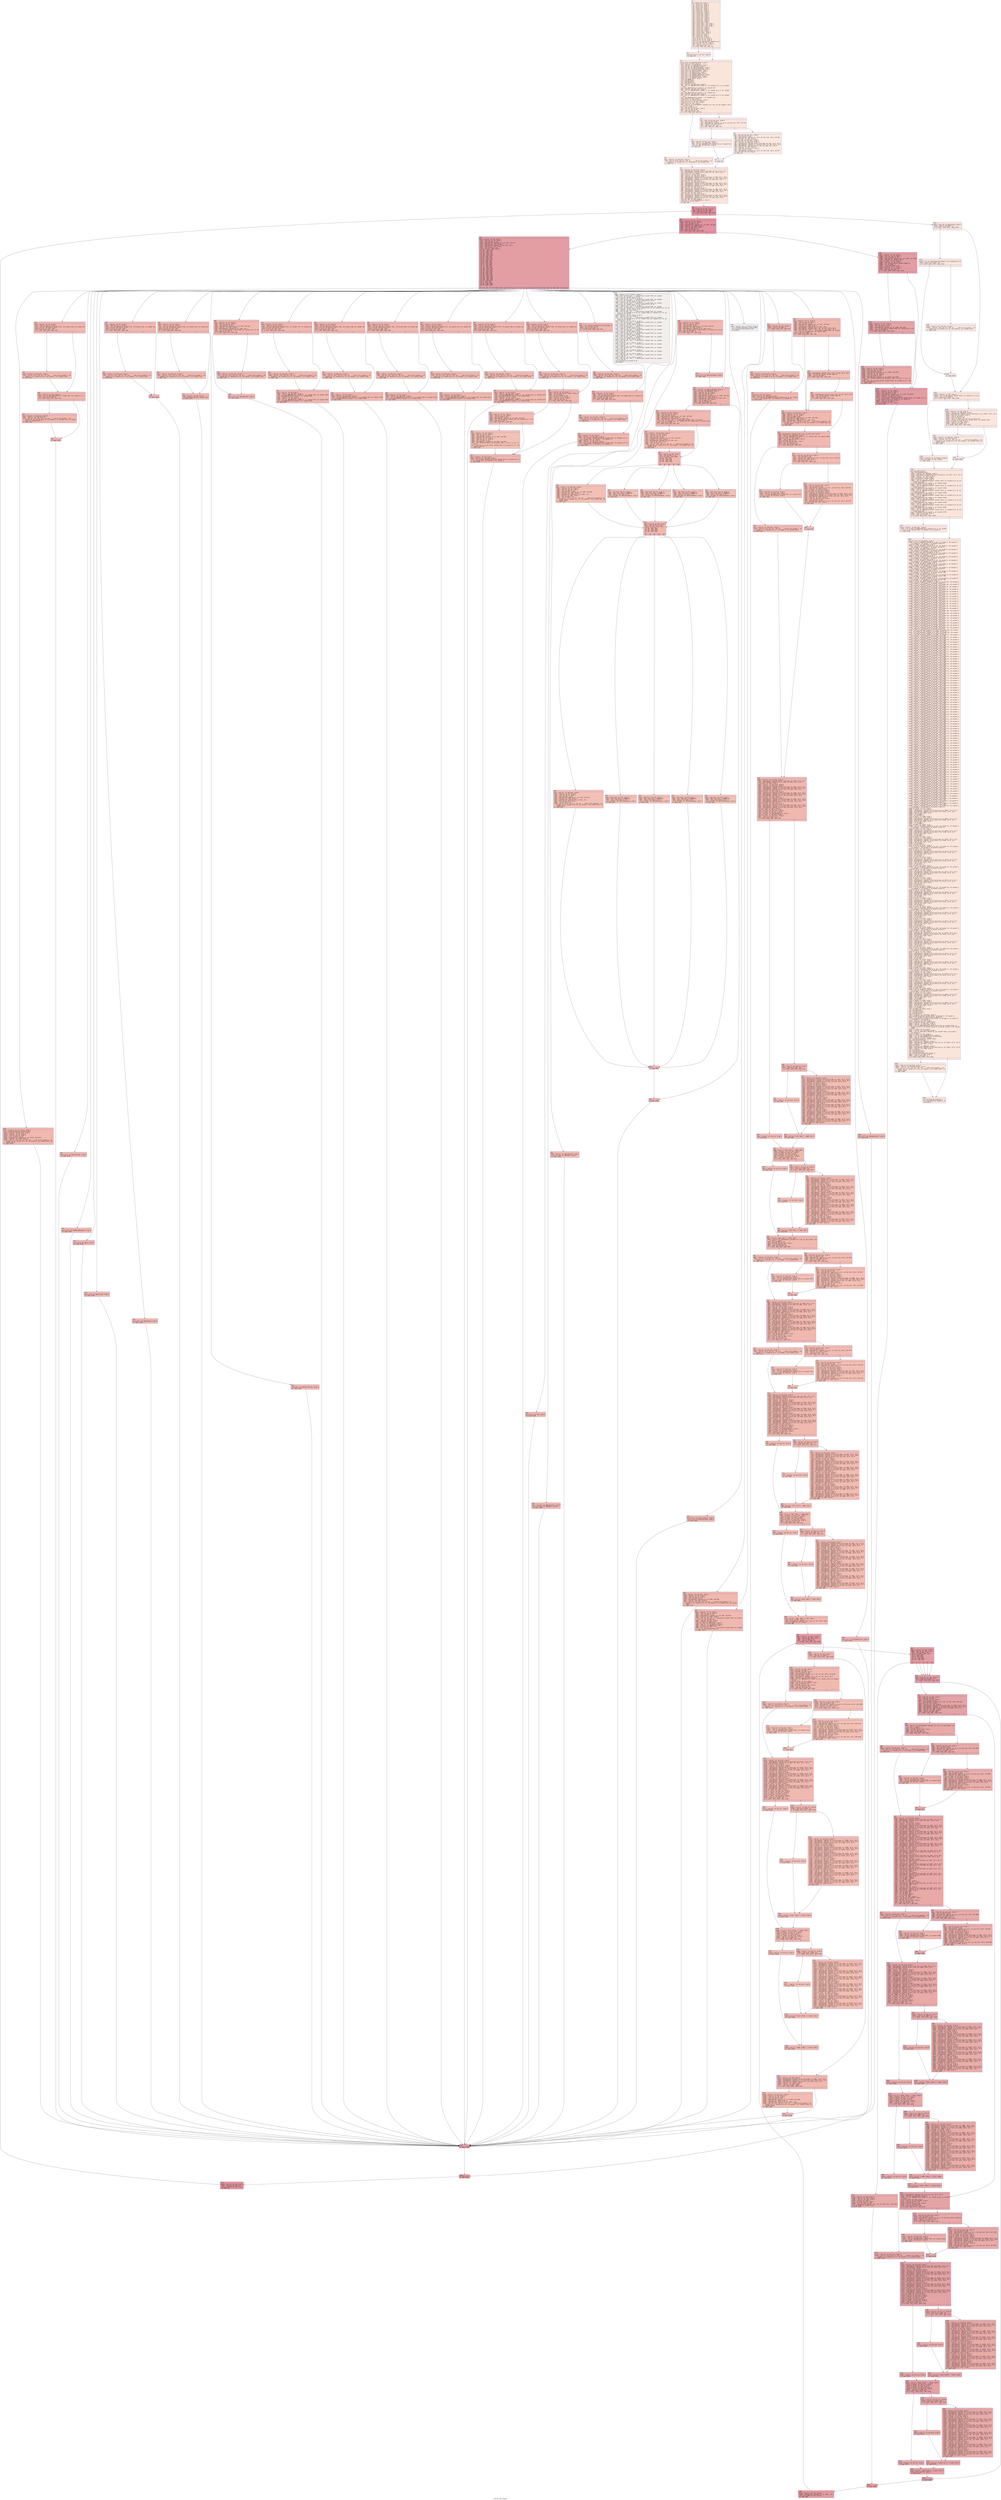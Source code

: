 digraph "CFG for 'main' function" {
	label="CFG for 'main' function";

	Node0x600001cbe990 [shape=record,color="#3d50c3ff", style=filled, fillcolor="#f4c5ad70" fontname="Courier",label="{2:\l|  %3 = alloca i32, align 4\l  %4 = alloca i32, align 4\l  %5 = alloca ptr, align 8\l  %6 = alloca i32, align 4\l  %7 = alloca i32, align 4\l  %8 = alloca ptr, align 8\l  %9 = alloca ptr, align 8\l  %10 = alloca ptr, align 8\l  %11 = alloca ptr, align 8\l  %12 = alloca ptr, align 8\l  %13 = alloca i32, align 4\l  %14 = alloca i32, align 4\l  %15 = alloca ptr, align 8\l  %16 = alloca ptr, align 8\l  %17 = alloca ptr, align 8\l  %18 = alloca ptr, align 8\l  %19 = alloca i64, align 8\l  %20 = alloca [512 x i8], align 1\l  %21 = alloca [512 x i8], align 1\l  %22 = alloca [512 x i8], align 1\l  %23 = alloca ptr, align 8\l  %24 = alloca i32, align 4\l  %25 = alloca ptr, align 8\l  %26 = alloca i32, align 4\l  %27 = alloca float, align 4\l  %28 = alloca float, align 4\l  %29 = alloca i8, align 1\l  %30 = alloca i8, align 1\l  %31 = alloca ptr, align 8\l  store i32 0, ptr %3, align 4\l  store i32 %0, ptr %4, align 4\l  store ptr %1, ptr %5, align 8\l  %32 = call ptr @getenv(ptr noundef @.str)\l  store ptr %32, ptr %17, align 8\l  %33 = load ptr, ptr %17, align 8\l  %34 = icmp eq ptr %33, null\l  br i1 %34, label %35, label %36\l|{<s0>T|<s1>F}}"];
	Node0x600001cbe990:s0 -> Node0x600001cbe9e0[tooltip="2 -> 35\nProbability 50.00%" ];
	Node0x600001cbe990:s1 -> Node0x600001cbea30[tooltip="2 -> 36\nProbability 50.00%" ];
	Node0x600001cbe9e0 [shape=record,color="#3d50c3ff", style=filled, fillcolor="#f3c7b170" fontname="Courier",label="{35:\l|  store ptr @.str.1, ptr %17, align 8\l  br label %36\l}"];
	Node0x600001cbe9e0 -> Node0x600001cbea30[tooltip="35 -> 36\nProbability 100.00%" ];
	Node0x600001cbea30 [shape=record,color="#3d50c3ff", style=filled, fillcolor="#f4c5ad70" fontname="Courier",label="{36:\l|  store i32 0, ptr @TotalWordCount, align 4\l  store i32 0, ptr %26, align 4\l  %37 = load ptr, ptr @PS_BackEnd, align 8\l  store ptr %37, ptr @BackEnd, align 8\l  store i32 144, ptr @PlainCharWidth, align 4\l  store i32 240, ptr @PlainCharHeight, align 4\l  store i32 0, ptr @PlainFormFeed, align 4\l  store i32 0, ptr @InitializeAll, align 4\l  store i32 1, ptr @UseCollate, align 4\l  store i32 1, ptr @AllowCrossDb, align 4\l  store i32 1, ptr @InMemoryDbIndexes, align 4\l  store i32 0, ptr @Encapsulated, align 4\l  store i32 1, ptr @SafeExecution, align 4\l  store i32 1, ptr @Kern, align 4\l  call void @MemInit()\l  call void @InitSym()\l  call void @LexInit()\l  call void @InitFiles()\l  %38 = load ptr, ptr @no_fpos, align 8\l  %39 = call ptr @MakeWord(i32 noundef 11, ptr noundef @.str.2, ptr noundef\l... %38)\l  call void @AddToPath(i32 noundef 0, ptr noundef %39)\l  %40 = load ptr, ptr @no_fpos, align 8\l  %41 = call ptr @MakeWord(i32 noundef 11, ptr noundef @.str.2, ptr noundef\l... %40)\l  call void @AddToPath(i32 noundef 3, ptr noundef %41)\l  %42 = load ptr, ptr @no_fpos, align 8\l  %43 = call ptr @MakeWord(i32 noundef 11, ptr noundef @.str.2, ptr noundef\l... %42)\l  call void @AddToPath(i32 noundef 1, ptr noundef %43)\l  store i32 0, ptr %13, align 4\l  store i32 0, ptr @AltErrorFormat, align 4\l  store ptr @.str.3, ptr %15, align 8\l  store ptr @.str.4, ptr %16, align 8\l  store i32 0, ptr %14, align 4\l  %44 = load i8, ptr getelementptr inbounds ([0 x i8], ptr @zz_lengths, i64 0,\l... i64 17), align 1\l  %45 = zext i8 %44 to i32\l  store i32 %45, ptr @zz_size, align 4\l  %46 = sext i32 %45 to i64\l  %47 = icmp uge i64 %46, 265\l  br i1 %47, label %48, label %51\l|{<s0>T|<s1>F}}"];
	Node0x600001cbea30:s0 -> Node0x600001cbea80[tooltip="36 -> 48\nProbability 50.00%" ];
	Node0x600001cbea30:s1 -> Node0x600001cbead0[tooltip="36 -> 51\nProbability 50.00%" ];
	Node0x600001cbea80 [shape=record,color="#3d50c3ff", style=filled, fillcolor="#f3c7b170" fontname="Courier",label="{48:\l|  %49 = load ptr, ptr @no_fpos, align 8\l  %50 = call ptr (i32, i32, ptr, i32, ptr, ...) @Error(i32 noundef 1, i32\l... noundef 1, ptr noundef @.str.5, i32 noundef 1, ptr noundef %49)\l  br label %75\l}"];
	Node0x600001cbea80 -> Node0x600001cbec10[tooltip="48 -> 75\nProbability 100.00%" ];
	Node0x600001cbead0 [shape=record,color="#3d50c3ff", style=filled, fillcolor="#f3c7b170" fontname="Courier",label="{51:\l|  %52 = load i32, ptr @zz_size, align 4\l  %53 = sext i32 %52 to i64\l  %54 = getelementptr inbounds [0 x ptr], ptr @zz_free, i64 0, i64 %53\l  %55 = load ptr, ptr %54, align 8\l  %56 = icmp eq ptr %55, null\l  br i1 %56, label %57, label %61\l|{<s0>T|<s1>F}}"];
	Node0x600001cbead0:s0 -> Node0x600001cbeb20[tooltip="51 -> 57\nProbability 50.00%" ];
	Node0x600001cbead0:s1 -> Node0x600001cbeb70[tooltip="51 -> 61\nProbability 50.00%" ];
	Node0x600001cbeb20 [shape=record,color="#3d50c3ff", style=filled, fillcolor="#f1ccb870" fontname="Courier",label="{57:\l|  %58 = load i32, ptr @zz_size, align 4\l  %59 = load ptr, ptr @no_fpos, align 8\l  %60 = call ptr @GetMemory(i32 noundef %58, ptr noundef %59)\l  store ptr %60, ptr @zz_hold, align 8\l  br label %74\l}"];
	Node0x600001cbeb20 -> Node0x600001cbebc0[tooltip="57 -> 74\nProbability 100.00%" ];
	Node0x600001cbeb70 [shape=record,color="#3d50c3ff", style=filled, fillcolor="#f1ccb870" fontname="Courier",label="{61:\l|  %62 = load i32, ptr @zz_size, align 4\l  %63 = sext i32 %62 to i64\l  %64 = getelementptr inbounds [0 x ptr], ptr @zz_free, i64 0, i64 %63\l  %65 = load ptr, ptr %64, align 8\l  store ptr %65, ptr @zz_hold, align 8\l  store ptr %65, ptr @zz_hold, align 8\l  %66 = load ptr, ptr @zz_hold, align 8\l  %67 = getelementptr inbounds %struct.word_type, ptr %66, i32 0, i32 0\l  %68 = getelementptr inbounds [2 x %struct.LIST], ptr %67, i64 0, i64 0\l  %69 = getelementptr inbounds %struct.LIST, ptr %68, i32 0, i32 0\l  %70 = load ptr, ptr %69, align 8\l  %71 = load i32, ptr @zz_size, align 4\l  %72 = sext i32 %71 to i64\l  %73 = getelementptr inbounds [0 x ptr], ptr @zz_free, i64 0, i64 %72\l  store ptr %70, ptr %73, align 8\l  br label %74\l}"];
	Node0x600001cbeb70 -> Node0x600001cbebc0[tooltip="61 -> 74\nProbability 100.00%" ];
	Node0x600001cbebc0 [shape=record,color="#3d50c3ff", style=filled, fillcolor="#f3c7b170" fontname="Courier",label="{74:\l|  br label %75\l}"];
	Node0x600001cbebc0 -> Node0x600001cbec10[tooltip="74 -> 75\nProbability 100.00%" ];
	Node0x600001cbec10 [shape=record,color="#3d50c3ff", style=filled, fillcolor="#f4c5ad70" fontname="Courier",label="{75:\l|  %76 = load ptr, ptr @zz_hold, align 8\l  %77 = getelementptr inbounds %struct.word_type, ptr %76, i32 0, i32 1\l  %78 = getelementptr inbounds %struct.anon, ptr %77, i32 0, i32 0\l  store i8 17, ptr %78, align 8\l  %79 = load ptr, ptr @zz_hold, align 8\l  %80 = load ptr, ptr @zz_hold, align 8\l  %81 = getelementptr inbounds %struct.word_type, ptr %80, i32 0, i32 0\l  %82 = getelementptr inbounds [2 x %struct.LIST], ptr %81, i64 0, i64 1\l  %83 = getelementptr inbounds %struct.LIST, ptr %82, i32 0, i32 1\l  store ptr %79, ptr %83, align 8\l  %84 = load ptr, ptr @zz_hold, align 8\l  %85 = getelementptr inbounds %struct.word_type, ptr %84, i32 0, i32 0\l  %86 = getelementptr inbounds [2 x %struct.LIST], ptr %85, i64 0, i64 1\l  %87 = getelementptr inbounds %struct.LIST, ptr %86, i32 0, i32 0\l  store ptr %79, ptr %87, align 8\l  %88 = load ptr, ptr @zz_hold, align 8\l  %89 = getelementptr inbounds %struct.word_type, ptr %88, i32 0, i32 0\l  %90 = getelementptr inbounds [2 x %struct.LIST], ptr %89, i64 0, i64 0\l  %91 = getelementptr inbounds %struct.LIST, ptr %90, i32 0, i32 1\l  store ptr %79, ptr %91, align 8\l  %92 = load ptr, ptr @zz_hold, align 8\l  %93 = getelementptr inbounds %struct.word_type, ptr %92, i32 0, i32 0\l  %94 = getelementptr inbounds [2 x %struct.LIST], ptr %93, i64 0, i64 0\l  %95 = getelementptr inbounds %struct.LIST, ptr %94, i32 0, i32 0\l  store ptr %79, ptr %95, align 8\l  store ptr %79, ptr @CommandOptions, align 8\l  store i32 1, ptr %6, align 4\l  br label %96\l}"];
	Node0x600001cbec10 -> Node0x600001cbec60[tooltip="75 -> 96\nProbability 100.00%" ];
	Node0x600001cbec60 [shape=record,color="#b70d28ff", style=filled, fillcolor="#b70d2870" fontname="Courier",label="{96:\l|  %97 = load i32, ptr %6, align 4\l  %98 = load i32, ptr %4, align 4\l  %99 = icmp slt i32 %97, %98\l  br i1 %99, label %100, label %1524\l|{<s0>T|<s1>F}}"];
	Node0x600001cbec60:s0 -> Node0x600001cbecb0[tooltip="96 -> 100\nProbability 100.00%" ];
	Node0x600001cbec60:s1 -> Node0x600001cbae90[tooltip="96 -> 1524\nProbability 0.00%" ];
	Node0x600001cbecb0 [shape=record,color="#b70d28ff", style=filled, fillcolor="#b70d2870" fontname="Courier",label="{100:\l|  %101 = load ptr, ptr %5, align 8\l  %102 = load i32, ptr %6, align 4\l  %103 = sext i32 %102 to i64\l  %104 = getelementptr inbounds ptr, ptr %101, i64 %103\l  %105 = load ptr, ptr %104, align 8\l  %106 = load i8, ptr %105, align 1\l  %107 = sext i8 %106 to i32\l  %108 = icmp eq i32 %107, 45\l  br i1 %108, label %109, label %1480\l|{<s0>T|<s1>F}}"];
	Node0x600001cbecb0:s0 -> Node0x600001cbed00[tooltip="100 -> 109\nProbability 50.00%" ];
	Node0x600001cbecb0:s1 -> Node0x600001cbacb0[tooltip="100 -> 1480\nProbability 50.00%" ];
	Node0x600001cbed00 [shape=record,color="#3d50c3ff", style=filled, fillcolor="#be242e70" fontname="Courier",label="{109:\l|  %110 = load ptr, ptr %5, align 8\l  %111 = load i32, ptr %6, align 4\l  %112 = sext i32 %111 to i64\l  %113 = getelementptr inbounds ptr, ptr %110, i64 %112\l  %114 = load ptr, ptr %113, align 8\l  %115 = getelementptr inbounds i8, ptr %114, i64 1\l  %116 = load i8, ptr %115, align 1\l  %117 = sext i8 %116 to i32\l  switch i32 %117, label %1470 [\l    i32 111, label %118\l    i32 115, label %135\l    i32 77, label %136\l    i32 107, label %137\l    i32 108, label %138\l    i32 76, label %139\l    i32 99, label %140\l    i32 101, label %149\l    i32 97, label %159\l    i32 69, label %160\l    i32 68, label %173\l    i32 67, label %188\l    i32 70, label %200\l    i32 72, label %212\l    i32 73, label %224\l    i32 105, label %239\l    i32 104, label %276\l    i32 86, label %298\l    i32 119, label %335\l    i32 90, label %336\l    i32 80, label %338\l    i32 112, label %350\l    i32 120, label %443\l    i32 117, label %444\l    i32 100, label %446\l    i32 109, label %454\l    i32 0, label %467\l    i32 45, label %476\l    i32 83, label %1468\l    i32 85, label %1469\l  ]\l|{<s0>def|<s1>111|<s2>115|<s3>77|<s4>107|<s5>108|<s6>76|<s7>99|<s8>101|<s9>97|<s10>69|<s11>68|<s12>67|<s13>70|<s14>72|<s15>73|<s16>105|<s17>104|<s18>86|<s19>119|<s20>90|<s21>80|<s22>112|<s23>120|<s24>117|<s25>100|<s26>109|<s27>0|<s28>45|<s29>83|<s30>85}}"];
	Node0x600001cbed00:s0 -> Node0x600001cbac10[tooltip="109 -> 1470\nProbability 3.45%" ];
	Node0x600001cbed00:s1 -> Node0x600001cbed50[tooltip="109 -> 118\nProbability 3.45%" ];
	Node0x600001cbed00:s2 -> Node0x600001cbeee0[tooltip="109 -> 135\nProbability 3.45%" ];
	Node0x600001cbed00:s3 -> Node0x600001cbef30[tooltip="109 -> 136\nProbability 3.45%" ];
	Node0x600001cbed00:s4 -> Node0x600001cbef80[tooltip="109 -> 137\nProbability 3.45%" ];
	Node0x600001cbed00:s5 -> Node0x600001cbefd0[tooltip="109 -> 138\nProbability 3.45%" ];
	Node0x600001cbed00:s6 -> Node0x600001cbf020[tooltip="109 -> 139\nProbability 3.45%" ];
	Node0x600001cbed00:s7 -> Node0x600001cbf070[tooltip="109 -> 140\nProbability 3.45%" ];
	Node0x600001cbed00:s8 -> Node0x600001cbf160[tooltip="109 -> 149\nProbability 3.45%" ];
	Node0x600001cbed00:s9 -> Node0x600001cbf250[tooltip="109 -> 159\nProbability 3.45%" ];
	Node0x600001cbed00:s10 -> Node0x600001cbf2a0[tooltip="109 -> 160\nProbability 3.45%" ];
	Node0x600001cbed00:s11 -> Node0x600001cbf390[tooltip="109 -> 173\nProbability 3.45%" ];
	Node0x600001cbed00:s12 -> Node0x600001cbf480[tooltip="109 -> 188\nProbability 3.45%" ];
	Node0x600001cbed00:s13 -> Node0x600001cbf570[tooltip="109 -> 200\nProbability 3.45%" ];
	Node0x600001cbed00:s14 -> Node0x600001cbf660[tooltip="109 -> 212\nProbability 3.45%" ];
	Node0x600001cbed00:s15 -> Node0x600001cbf750[tooltip="109 -> 224\nProbability 3.45%" ];
	Node0x600001cbed00:s16 -> Node0x600001cbf840[tooltip="109 -> 239\nProbability 3.45%" ];
	Node0x600001cbed00:s17 -> Node0x600001cbfa20[tooltip="109 -> 276\nProbability 3.45%" ];
	Node0x600001cbed00:s18 -> Node0x600001cbfbb0[tooltip="109 -> 298\nProbability 0.00%" ];
	Node0x600001cbed00:s19 -> Node0x600001cbfc00[tooltip="109 -> 335\nProbability 3.45%" ];
	Node0x600001cbed00:s20 -> Node0x600001cbfc50[tooltip="109 -> 336\nProbability 3.45%" ];
	Node0x600001cbed00:s21 -> Node0x600001cbfca0[tooltip="109 -> 338\nProbability 3.45%" ];
	Node0x600001cbed00:s22 -> Node0x600001cbfd90[tooltip="109 -> 350\nProbability 3.45%" ];
	Node0x600001cbed00:s23 -> Node0x600001cb8320[tooltip="109 -> 443\nProbability 3.45%" ];
	Node0x600001cbed00:s24 -> Node0x600001cb8370[tooltip="109 -> 444\nProbability 0.00%" ];
	Node0x600001cbed00:s25 -> Node0x600001cb83c0[tooltip="109 -> 446\nProbability 3.45%" ];
	Node0x600001cbed00:s26 -> Node0x600001cb8410[tooltip="109 -> 454\nProbability 3.45%" ];
	Node0x600001cbed00:s27 -> Node0x600001cb8460[tooltip="109 -> 467\nProbability 3.45%" ];
	Node0x600001cbed00:s28 -> Node0x600001cb8550[tooltip="109 -> 476\nProbability 3.45%" ];
	Node0x600001cbed00:s29 -> Node0x600001cbab70[tooltip="109 -> 1468\nProbability 3.45%" ];
	Node0x600001cbed00:s30 -> Node0x600001cbabc0[tooltip="109 -> 1469\nProbability 3.45%" ];
	Node0x600001cbed50 [shape=record,color="#3d50c3ff", style=filled, fillcolor="#dc5d4a70" fontname="Courier",label="{118:\l|  %119 = load ptr, ptr %5, align 8\l  %120 = load i32, ptr %4, align 4\l  %121 = call ptr @GetArg(ptr noundef %119, i32 noundef %120, ptr noundef %6)\l  store ptr %121, ptr %16, align 8\l  %122 = icmp eq ptr %121, null\l  br i1 %122, label %123, label %126\l|{<s0>T|<s1>F}}"];
	Node0x600001cbed50:s0 -> Node0x600001cbeda0[tooltip="118 -> 123\nProbability 37.50%" ];
	Node0x600001cbed50:s1 -> Node0x600001cbedf0[tooltip="118 -> 126\nProbability 62.50%" ];
	Node0x600001cbeda0 [shape=record,color="#3d50c3ff", style=filled, fillcolor="#e1675170" fontname="Courier",label="{123:\l|  %124 = load ptr, ptr @no_fpos, align 8\l  %125 = call ptr (i32, i32, ptr, i32, ptr, ...) @Error(i32 noundef 1, i32\l... noundef 7, ptr noundef @.str.6, i32 noundef 1, ptr noundef %124)\l  br label %126\l}"];
	Node0x600001cbeda0 -> Node0x600001cbedf0[tooltip="123 -> 126\nProbability 100.00%" ];
	Node0x600001cbedf0 [shape=record,color="#3d50c3ff", style=filled, fillcolor="#dc5d4a70" fontname="Courier",label="{126:\l|  %127 = load ptr, ptr %16, align 8\l  %128 = call i32 @StringEndsWith(ptr noundef %127, ptr noundef @.str.7)\l  %129 = icmp ne i32 %128, 0\l  br i1 %129, label %130, label %134\l|{<s0>T|<s1>F}}"];
	Node0x600001cbedf0:s0 -> Node0x600001cbee40[tooltip="126 -> 130\nProbability 62.50%" ];
	Node0x600001cbedf0:s1 -> Node0x600001cbee90[tooltip="126 -> 134\nProbability 37.50%" ];
	Node0x600001cbee40 [shape=record,color="#3d50c3ff", style=filled, fillcolor="#de614d70" fontname="Courier",label="{130:\l|  %131 = load ptr, ptr @no_fpos, align 8\l  %132 = load ptr, ptr %16, align 8\l  %133 = call ptr (i32, i32, ptr, i32, ptr, ...) @Error(i32 noundef 1, i32\l... noundef 28, ptr noundef @.str.8, i32 noundef 1, ptr noundef %131, ptr noundef\l... %132, ptr noundef @.str.7)\l  br label %134\l}"];
	Node0x600001cbee40 -> Node0x600001cbee90[tooltip="130 -> 134\nProbability 100.00%" ];
	Node0x600001cbee90 [shape=record,color="#3d50c3ff", style=filled, fillcolor="#dc5d4a70" fontname="Courier",label="{134:\l|  br label %1479\l}"];
	Node0x600001cbee90 -> Node0x600001cbac60[tooltip="134 -> 1479\nProbability 100.00%" ];
	Node0x600001cbeee0 [shape=record,color="#3d50c3ff", style=filled, fillcolor="#dc5d4a70" fontname="Courier",label="{135:\l|  store i32 0, ptr @AllowCrossDb, align 4\l  br label %1479\l}"];
	Node0x600001cbeee0 -> Node0x600001cbac60[tooltip="135 -> 1479\nProbability 100.00%" ];
	Node0x600001cbef30 [shape=record,color="#3d50c3ff", style=filled, fillcolor="#dc5d4a70" fontname="Courier",label="{136:\l|  store i32 0, ptr @InMemoryDbIndexes, align 4\l  br label %1479\l}"];
	Node0x600001cbef30 -> Node0x600001cbac60[tooltip="136 -> 1479\nProbability 100.00%" ];
	Node0x600001cbef80 [shape=record,color="#3d50c3ff", style=filled, fillcolor="#dc5d4a70" fontname="Courier",label="{137:\l|  store i32 0, ptr @Kern, align 4\l  br label %1479\l}"];
	Node0x600001cbef80 -> Node0x600001cbac60[tooltip="137 -> 1479\nProbability 100.00%" ];
	Node0x600001cbefd0 [shape=record,color="#3d50c3ff", style=filled, fillcolor="#dc5d4a70" fontname="Courier",label="{138:\l|  store i32 0, ptr @UseCollate, align 4\l  br label %1479\l}"];
	Node0x600001cbefd0 -> Node0x600001cbac60[tooltip="138 -> 1479\nProbability 100.00%" ];
	Node0x600001cbf020 [shape=record,color="#3d50c3ff", style=filled, fillcolor="#dc5d4a70" fontname="Courier",label="{139:\l|  store i32 1, ptr @UseCollate, align 4\l  br label %1479\l}"];
	Node0x600001cbf020 -> Node0x600001cbac60[tooltip="139 -> 1479\nProbability 100.00%" ];
	Node0x600001cbf070 [shape=record,color="#3d50c3ff", style=filled, fillcolor="#dc5d4a70" fontname="Courier",label="{140:\l|  %141 = load ptr, ptr %5, align 8\l  %142 = load i32, ptr %4, align 4\l  %143 = call ptr @GetArg(ptr noundef %141, i32 noundef %142, ptr noundef %6)\l  store ptr %143, ptr %15, align 8\l  %144 = icmp eq ptr %143, null\l  br i1 %144, label %145, label %148\l|{<s0>T|<s1>F}}"];
	Node0x600001cbf070:s0 -> Node0x600001cbf0c0[tooltip="140 -> 145\nProbability 37.50%" ];
	Node0x600001cbf070:s1 -> Node0x600001cbf110[tooltip="140 -> 148\nProbability 62.50%" ];
	Node0x600001cbf0c0 [shape=record,color="#3d50c3ff", style=filled, fillcolor="#e1675170" fontname="Courier",label="{145:\l|  %146 = load ptr, ptr @no_fpos, align 8\l  %147 = call ptr (i32, i32, ptr, i32, ptr, ...) @Error(i32 noundef 1, i32\l... noundef 8, ptr noundef @.str.9, i32 noundef 1, ptr noundef %146)\l  br label %148\l}"];
	Node0x600001cbf0c0 -> Node0x600001cbf110[tooltip="145 -> 148\nProbability 100.00%" ];
	Node0x600001cbf110 [shape=record,color="#3d50c3ff", style=filled, fillcolor="#dc5d4a70" fontname="Courier",label="{148:\l|  br label %1479\l}"];
	Node0x600001cbf110 -> Node0x600001cbac60[tooltip="148 -> 1479\nProbability 100.00%" ];
	Node0x600001cbf160 [shape=record,color="#3d50c3ff", style=filled, fillcolor="#dc5d4a70" fontname="Courier",label="{149:\l|  %150 = load ptr, ptr %5, align 8\l  %151 = load i32, ptr %4, align 4\l  %152 = call ptr @GetArg(ptr noundef %150, i32 noundef %151, ptr noundef %6)\l  store ptr %152, ptr %8, align 8\l  %153 = icmp eq ptr %152, null\l  br i1 %153, label %154, label %157\l|{<s0>T|<s1>F}}"];
	Node0x600001cbf160:s0 -> Node0x600001cbf1b0[tooltip="149 -> 154\nProbability 37.50%" ];
	Node0x600001cbf160:s1 -> Node0x600001cbf200[tooltip="149 -> 157\nProbability 62.50%" ];
	Node0x600001cbf1b0 [shape=record,color="#3d50c3ff", style=filled, fillcolor="#e1675170" fontname="Courier",label="{154:\l|  %155 = load ptr, ptr @no_fpos, align 8\l  %156 = call ptr (i32, i32, ptr, i32, ptr, ...) @Error(i32 noundef 1, i32\l... noundef 9, ptr noundef @.str.10, i32 noundef 1, ptr noundef %155)\l  br label %157\l}"];
	Node0x600001cbf1b0 -> Node0x600001cbf200[tooltip="154 -> 157\nProbability 100.00%" ];
	Node0x600001cbf200 [shape=record,color="#3d50c3ff", style=filled, fillcolor="#dc5d4a70" fontname="Courier",label="{157:\l|  %158 = load ptr, ptr %8, align 8\l  call void @ErrorInit(ptr noundef %158)\l  br label %1479\l}"];
	Node0x600001cbf200 -> Node0x600001cbac60[tooltip="157 -> 1479\nProbability 100.00%" ];
	Node0x600001cbf250 [shape=record,color="#3d50c3ff", style=filled, fillcolor="#dc5d4a70" fontname="Courier",label="{159:\l|  store i32 1, ptr @AltErrorFormat, align 4\l  br label %1479\l}"];
	Node0x600001cbf250 -> Node0x600001cbac60[tooltip="159 -> 1479\nProbability 100.00%" ];
	Node0x600001cbf2a0 [shape=record,color="#3d50c3ff", style=filled, fillcolor="#dc5d4a70" fontname="Courier",label="{160:\l|  %161 = load ptr, ptr %5, align 8\l  %162 = load i32, ptr %6, align 4\l  %163 = sext i32 %162 to i64\l  %164 = getelementptr inbounds ptr, ptr %161, i64 %163\l  %165 = load ptr, ptr %164, align 8\l  %166 = getelementptr inbounds i8, ptr %165, i64 1\l  %167 = call i32 @strcmp(ptr noundef %166, ptr noundef @.str.11) #5\l  %168 = icmp eq i32 %167, 0\l  br i1 %168, label %172, label %169\l|{<s0>T|<s1>F}}"];
	Node0x600001cbf2a0:s0 -> Node0x600001cbf340[tooltip="160 -> 172\nProbability 37.50%" ];
	Node0x600001cbf2a0:s1 -> Node0x600001cbf2f0[tooltip="160 -> 169\nProbability 62.50%" ];
	Node0x600001cbf2f0 [shape=record,color="#3d50c3ff", style=filled, fillcolor="#de614d70" fontname="Courier",label="{169:\l|  %170 = load ptr, ptr @no_fpos, align 8\l  %171 = call ptr (i32, i32, ptr, i32, ptr, ...) @Error(i32 noundef 1, i32\l... noundef 10, ptr noundef @.str.12, i32 noundef 1, ptr noundef %170)\l  br label %172\l}"];
	Node0x600001cbf2f0 -> Node0x600001cbf340[tooltip="169 -> 172\nProbability 100.00%" ];
	Node0x600001cbf340 [shape=record,color="#3d50c3ff", style=filled, fillcolor="#dc5d4a70" fontname="Courier",label="{172:\l|  store i32 1, ptr @Encapsulated, align 4\l  br label %1479\l}"];
	Node0x600001cbf340 -> Node0x600001cbac60[tooltip="172 -> 1479\nProbability 100.00%" ];
	Node0x600001cbf390 [shape=record,color="#3d50c3ff", style=filled, fillcolor="#dc5d4a70" fontname="Courier",label="{173:\l|  %174 = load ptr, ptr %5, align 8\l  %175 = load i32, ptr %4, align 4\l  %176 = call ptr @GetArg(ptr noundef %174, i32 noundef %175, ptr noundef %6)\l  store ptr %176, ptr %8, align 8\l  %177 = icmp eq ptr %176, null\l  br i1 %177, label %178, label %181\l|{<s0>T|<s1>F}}"];
	Node0x600001cbf390:s0 -> Node0x600001cbf3e0[tooltip="173 -> 178\nProbability 37.50%" ];
	Node0x600001cbf390:s1 -> Node0x600001cbf430[tooltip="173 -> 181\nProbability 62.50%" ];
	Node0x600001cbf3e0 [shape=record,color="#3d50c3ff", style=filled, fillcolor="#e1675170" fontname="Courier",label="{178:\l|  %179 = load ptr, ptr @no_fpos, align 8\l  %180 = call ptr (i32, i32, ptr, i32, ptr, ...) @Error(i32 noundef 1, i32\l... noundef 11, ptr noundef @.str.13, i32 noundef 1, ptr noundef %179)\l  br label %181\l}"];
	Node0x600001cbf3e0 -> Node0x600001cbf430[tooltip="178 -> 181\nProbability 100.00%" ];
	Node0x600001cbf430 [shape=record,color="#3d50c3ff", style=filled, fillcolor="#dc5d4a70" fontname="Courier",label="{181:\l|  %182 = load ptr, ptr %8, align 8\l  %183 = load ptr, ptr @no_fpos, align 8\l  %184 = call ptr @MakeWord(i32 noundef 11, ptr noundef %182, ptr noundef %183)\l  call void @AddToPath(i32 noundef 3, ptr noundef %184)\l  %185 = load ptr, ptr %8, align 8\l  %186 = load ptr, ptr @no_fpos, align 8\l  %187 = call ptr @MakeWord(i32 noundef 11, ptr noundef %185, ptr noundef %186)\l  call void @AddToPath(i32 noundef 4, ptr noundef %187)\l  br label %1479\l}"];
	Node0x600001cbf430 -> Node0x600001cbac60[tooltip="181 -> 1479\nProbability 100.00%" ];
	Node0x600001cbf480 [shape=record,color="#3d50c3ff", style=filled, fillcolor="#dc5d4a70" fontname="Courier",label="{188:\l|  %189 = load ptr, ptr %5, align 8\l  %190 = load i32, ptr %4, align 4\l  %191 = call ptr @GetArg(ptr noundef %189, i32 noundef %190, ptr noundef %6)\l  store ptr %191, ptr %8, align 8\l  %192 = icmp eq ptr %191, null\l  br i1 %192, label %193, label %196\l|{<s0>T|<s1>F}}"];
	Node0x600001cbf480:s0 -> Node0x600001cbf4d0[tooltip="188 -> 193\nProbability 37.50%" ];
	Node0x600001cbf480:s1 -> Node0x600001cbf520[tooltip="188 -> 196\nProbability 62.50%" ];
	Node0x600001cbf4d0 [shape=record,color="#3d50c3ff", style=filled, fillcolor="#e1675170" fontname="Courier",label="{193:\l|  %194 = load ptr, ptr @no_fpos, align 8\l  %195 = call ptr (i32, i32, ptr, i32, ptr, ...) @Error(i32 noundef 1, i32\l... noundef 12, ptr noundef @.str.14, i32 noundef 1, ptr noundef %194)\l  br label %196\l}"];
	Node0x600001cbf4d0 -> Node0x600001cbf520[tooltip="193 -> 196\nProbability 100.00%" ];
	Node0x600001cbf520 [shape=record,color="#3d50c3ff", style=filled, fillcolor="#dc5d4a70" fontname="Courier",label="{196:\l|  %197 = load ptr, ptr %8, align 8\l  %198 = load ptr, ptr @no_fpos, align 8\l  %199 = call ptr @MakeWord(i32 noundef 11, ptr noundef %197, ptr noundef %198)\l  call void @AddToPath(i32 noundef 7, ptr noundef %199)\l  br label %1479\l}"];
	Node0x600001cbf520 -> Node0x600001cbac60[tooltip="196 -> 1479\nProbability 100.00%" ];
	Node0x600001cbf570 [shape=record,color="#3d50c3ff", style=filled, fillcolor="#dc5d4a70" fontname="Courier",label="{200:\l|  %201 = load ptr, ptr %5, align 8\l  %202 = load i32, ptr %4, align 4\l  %203 = call ptr @GetArg(ptr noundef %201, i32 noundef %202, ptr noundef %6)\l  store ptr %203, ptr %8, align 8\l  %204 = icmp eq ptr %203, null\l  br i1 %204, label %205, label %208\l|{<s0>T|<s1>F}}"];
	Node0x600001cbf570:s0 -> Node0x600001cbf5c0[tooltip="200 -> 205\nProbability 37.50%" ];
	Node0x600001cbf570:s1 -> Node0x600001cbf610[tooltip="200 -> 208\nProbability 62.50%" ];
	Node0x600001cbf5c0 [shape=record,color="#3d50c3ff", style=filled, fillcolor="#e1675170" fontname="Courier",label="{205:\l|  %206 = load ptr, ptr @no_fpos, align 8\l  %207 = call ptr (i32, i32, ptr, i32, ptr, ...) @Error(i32 noundef 1, i32\l... noundef 13, ptr noundef @.str.15, i32 noundef 1, ptr noundef %206)\l  br label %208\l}"];
	Node0x600001cbf5c0 -> Node0x600001cbf610[tooltip="205 -> 208\nProbability 100.00%" ];
	Node0x600001cbf610 [shape=record,color="#3d50c3ff", style=filled, fillcolor="#dc5d4a70" fontname="Courier",label="{208:\l|  %209 = load ptr, ptr %8, align 8\l  %210 = load ptr, ptr @no_fpos, align 8\l  %211 = call ptr @MakeWord(i32 noundef 11, ptr noundef %209, ptr noundef %210)\l  call void @AddToPath(i32 noundef 5, ptr noundef %211)\l  br label %1479\l}"];
	Node0x600001cbf610 -> Node0x600001cbac60[tooltip="208 -> 1479\nProbability 100.00%" ];
	Node0x600001cbf660 [shape=record,color="#3d50c3ff", style=filled, fillcolor="#dc5d4a70" fontname="Courier",label="{212:\l|  %213 = load ptr, ptr %5, align 8\l  %214 = load i32, ptr %4, align 4\l  %215 = call ptr @GetArg(ptr noundef %213, i32 noundef %214, ptr noundef %6)\l  store ptr %215, ptr %8, align 8\l  %216 = icmp eq ptr %215, null\l  br i1 %216, label %217, label %220\l|{<s0>T|<s1>F}}"];
	Node0x600001cbf660:s0 -> Node0x600001cbf6b0[tooltip="212 -> 217\nProbability 37.50%" ];
	Node0x600001cbf660:s1 -> Node0x600001cbf700[tooltip="212 -> 220\nProbability 62.50%" ];
	Node0x600001cbf6b0 [shape=record,color="#3d50c3ff", style=filled, fillcolor="#e1675170" fontname="Courier",label="{217:\l|  %218 = load ptr, ptr @no_fpos, align 8\l  %219 = call ptr (i32, i32, ptr, i32, ptr, ...) @Error(i32 noundef 1, i32\l... noundef 14, ptr noundef @.str.16, i32 noundef 1, ptr noundef %218)\l  br label %220\l}"];
	Node0x600001cbf6b0 -> Node0x600001cbf700[tooltip="217 -> 220\nProbability 100.00%" ];
	Node0x600001cbf700 [shape=record,color="#3d50c3ff", style=filled, fillcolor="#dc5d4a70" fontname="Courier",label="{220:\l|  %221 = load ptr, ptr %8, align 8\l  %222 = load ptr, ptr @no_fpos, align 8\l  %223 = call ptr @MakeWord(i32 noundef 11, ptr noundef %221, ptr noundef %222)\l  call void @AddToPath(i32 noundef 6, ptr noundef %223)\l  br label %1479\l}"];
	Node0x600001cbf700 -> Node0x600001cbac60[tooltip="220 -> 1479\nProbability 100.00%" ];
	Node0x600001cbf750 [shape=record,color="#3d50c3ff", style=filled, fillcolor="#dc5d4a70" fontname="Courier",label="{224:\l|  %225 = load ptr, ptr %5, align 8\l  %226 = load i32, ptr %4, align 4\l  %227 = call ptr @GetArg(ptr noundef %225, i32 noundef %226, ptr noundef %6)\l  store ptr %227, ptr %8, align 8\l  %228 = icmp eq ptr %227, null\l  br i1 %228, label %229, label %232\l|{<s0>T|<s1>F}}"];
	Node0x600001cbf750:s0 -> Node0x600001cbf7a0[tooltip="224 -> 229\nProbability 37.50%" ];
	Node0x600001cbf750:s1 -> Node0x600001cbf7f0[tooltip="224 -> 232\nProbability 62.50%" ];
	Node0x600001cbf7a0 [shape=record,color="#3d50c3ff", style=filled, fillcolor="#e1675170" fontname="Courier",label="{229:\l|  %230 = load ptr, ptr @no_fpos, align 8\l  %231 = call ptr (i32, i32, ptr, i32, ptr, ...) @Error(i32 noundef 1, i32\l... noundef 15, ptr noundef @.str.17, i32 noundef 1, ptr noundef %230)\l  br label %232\l}"];
	Node0x600001cbf7a0 -> Node0x600001cbf7f0[tooltip="229 -> 232\nProbability 100.00%" ];
	Node0x600001cbf7f0 [shape=record,color="#3d50c3ff", style=filled, fillcolor="#dc5d4a70" fontname="Courier",label="{232:\l|  %233 = load ptr, ptr %8, align 8\l  %234 = load ptr, ptr @no_fpos, align 8\l  %235 = call ptr @MakeWord(i32 noundef 11, ptr noundef %233, ptr noundef %234)\l  call void @AddToPath(i32 noundef 1, ptr noundef %235)\l  %236 = load ptr, ptr %8, align 8\l  %237 = load ptr, ptr @no_fpos, align 8\l  %238 = call ptr @MakeWord(i32 noundef 11, ptr noundef %236, ptr noundef %237)\l  call void @AddToPath(i32 noundef 2, ptr noundef %238)\l  br label %1479\l}"];
	Node0x600001cbf7f0 -> Node0x600001cbac60[tooltip="232 -> 1479\nProbability 100.00%" ];
	Node0x600001cbf840 [shape=record,color="#3d50c3ff", style=filled, fillcolor="#dc5d4a70" fontname="Courier",label="{239:\l|  %240 = load ptr, ptr %5, align 8\l  %241 = load i32, ptr %4, align 4\l  %242 = call ptr @GetArg(ptr noundef %240, i32 noundef %241, ptr noundef %6)\l  store ptr %242, ptr %8, align 8\l  %243 = icmp eq ptr %242, null\l  br i1 %243, label %244, label %247\l|{<s0>T|<s1>F}}"];
	Node0x600001cbf840:s0 -> Node0x600001cbf890[tooltip="239 -> 244\nProbability 37.50%" ];
	Node0x600001cbf840:s1 -> Node0x600001cbf8e0[tooltip="239 -> 247\nProbability 62.50%" ];
	Node0x600001cbf890 [shape=record,color="#3d50c3ff", style=filled, fillcolor="#e1675170" fontname="Courier",label="{244:\l|  %245 = load ptr, ptr @no_fpos, align 8\l  %246 = call ptr (i32, i32, ptr, i32, ptr, ...) @Error(i32 noundef 1, i32\l... noundef 16, ptr noundef @.str.18, i32 noundef 1, ptr noundef %245)\l  br label %247\l}"];
	Node0x600001cbf890 -> Node0x600001cbf8e0[tooltip="244 -> 247\nProbability 100.00%" ];
	Node0x600001cbf8e0 [shape=record,color="#3d50c3ff", style=filled, fillcolor="#dc5d4a70" fontname="Courier",label="{247:\l|  %248 = load ptr, ptr %8, align 8\l  %249 = call i64 @strlen(ptr noundef %248) #5\l  %250 = sub i64 %249, 3\l  %251 = trunc i64 %250 to i32\l  store i32 %251, ptr %7, align 4\l  %252 = load i32, ptr %7, align 4\l  %253 = icmp sge i32 %252, 0\l  br i1 %253, label %254, label %272\l|{<s0>T|<s1>F}}"];
	Node0x600001cbf8e0:s0 -> Node0x600001cbf930[tooltip="247 -> 254\nProbability 50.00%" ];
	Node0x600001cbf8e0:s1 -> Node0x600001cbf9d0[tooltip="247 -> 272\nProbability 50.00%" ];
	Node0x600001cbf930 [shape=record,color="#3d50c3ff", style=filled, fillcolor="#e1675170" fontname="Courier",label="{254:\l|  %255 = load ptr, ptr %8, align 8\l  %256 = load i32, ptr %7, align 4\l  %257 = sext i32 %256 to i64\l  %258 = getelementptr inbounds i8, ptr %255, i64 %257\l  %259 = call i32 @strcmp(ptr noundef %258, ptr noundef @.str.7) #5\l  %260 = icmp eq i32 %259, 0\l  br i1 %260, label %261, label %272\l|{<s0>T|<s1>F}}"];
	Node0x600001cbf930:s0 -> Node0x600001cbf980[tooltip="254 -> 261\nProbability 37.50%" ];
	Node0x600001cbf930:s1 -> Node0x600001cbf9d0[tooltip="254 -> 272\nProbability 62.50%" ];
	Node0x600001cbf980 [shape=record,color="#3d50c3ff", style=filled, fillcolor="#e5705870" fontname="Courier",label="{261:\l|  %262 = load ptr, ptr %8, align 8\l  %263 = load i32, ptr %7, align 4\l  %264 = sext i32 %263 to i64\l  %265 = getelementptr inbounds i8, ptr %262, i64 %264\l  %266 = load ptr, ptr %8, align 8\l  %267 = load i32, ptr %7, align 4\l  %268 = sext i32 %267 to i64\l  %269 = getelementptr inbounds i8, ptr %266, i64 %268\l  %270 = call i64 @llvm.objectsize.i64.p0(ptr %269, i1 false, i1 true, i1\l... false)\l  %271 = call ptr @__strcpy_chk(ptr noundef %265, ptr noundef @.str.2, i64\l... noundef %270) #5\l  br label %272\l}"];
	Node0x600001cbf980 -> Node0x600001cbf9d0[tooltip="261 -> 272\nProbability 100.00%" ];
	Node0x600001cbf9d0 [shape=record,color="#3d50c3ff", style=filled, fillcolor="#dc5d4a70" fontname="Courier",label="{272:\l|  %273 = load ptr, ptr %8, align 8\l  %274 = load ptr, ptr @no_fpos, align 8\l  %275 = call zeroext i16 @DefineFile(ptr noundef %273, ptr noundef @.str.2,\l... ptr noundef %274, i32 noundef 0, i32 noundef 2)\l  br label %1479\l}"];
	Node0x600001cbf9d0 -> Node0x600001cbac60[tooltip="272 -> 1479\nProbability 100.00%" ];
	Node0x600001cbfa20 [shape=record,color="#3d50c3ff", style=filled, fillcolor="#dc5d4a70" fontname="Courier",label="{276:\l|  %277 = call zeroext i16 @FirstFile(i32 noundef 7)\l  %278 = zext i16 %277 to i32\l  %279 = icmp ne i32 %278, 0\l  br i1 %279, label %280, label %283\l|{<s0>T|<s1>F}}"];
	Node0x600001cbfa20:s0 -> Node0x600001cbfa70[tooltip="276 -> 280\nProbability 62.50%" ];
	Node0x600001cbfa20:s1 -> Node0x600001cbfac0[tooltip="276 -> 283\nProbability 37.50%" ];
	Node0x600001cbfa70 [shape=record,color="#3d50c3ff", style=filled, fillcolor="#de614d70" fontname="Courier",label="{280:\l|  %281 = load ptr, ptr @no_fpos, align 8\l  %282 = call ptr (i32, i32, ptr, i32, ptr, ...) @Error(i32 noundef 1, i32\l... noundef 17, ptr noundef @.str.19, i32 noundef 1, ptr noundef %281)\l  br label %283\l}"];
	Node0x600001cbfa70 -> Node0x600001cbfac0[tooltip="280 -> 283\nProbability 100.00%" ];
	Node0x600001cbfac0 [shape=record,color="#3d50c3ff", style=filled, fillcolor="#dc5d4a70" fontname="Courier",label="{283:\l|  %284 = load ptr, ptr %5, align 8\l  %285 = load i32, ptr %4, align 4\l  %286 = call ptr @GetArg(ptr noundef %284, i32 noundef %285, ptr noundef %6)\l  store ptr %286, ptr %8, align 8\l  %287 = icmp eq ptr %286, null\l  br i1 %287, label %288, label %291\l|{<s0>T|<s1>F}}"];
	Node0x600001cbfac0:s0 -> Node0x600001cbfb10[tooltip="283 -> 288\nProbability 37.50%" ];
	Node0x600001cbfac0:s1 -> Node0x600001cbfb60[tooltip="283 -> 291\nProbability 62.50%" ];
	Node0x600001cbfb10 [shape=record,color="#3d50c3ff", style=filled, fillcolor="#e1675170" fontname="Courier",label="{288:\l|  %289 = load ptr, ptr @no_fpos, align 8\l  %290 = call ptr (i32, i32, ptr, i32, ptr, ...) @Error(i32 noundef 1, i32\l... noundef 18, ptr noundef @.str.20, i32 noundef 1, ptr noundef %289)\l  br label %291\l}"];
	Node0x600001cbfb10 -> Node0x600001cbfb60[tooltip="288 -> 291\nProbability 100.00%" ];
	Node0x600001cbfb60 [shape=record,color="#3d50c3ff", style=filled, fillcolor="#dc5d4a70" fontname="Courier",label="{291:\l|  %292 = load ptr, ptr %8, align 8\l  %293 = load ptr, ptr @no_fpos, align 8\l  %294 = call zeroext i16 @DefineFile(ptr noundef %292, ptr noundef @.str.2,\l... ptr noundef %293, i32 noundef 7, i32 noundef 1)\l  %295 = load ptr, ptr %8, align 8\l  %296 = load ptr, ptr @no_fpos, align 8\l  %297 = call zeroext i16 @DefineFile(ptr noundef %295, ptr noundef @.str.21,\l... ptr noundef %296, i32 noundef 8, i32 noundef 1)\l  br label %1479\l}"];
	Node0x600001cbfb60 -> Node0x600001cbac60[tooltip="291 -> 1479\nProbability 100.00%" ];
	Node0x600001cbfbb0 [shape=record,color="#3d50c3ff", style=filled, fillcolor="#e3d9d370" fontname="Courier",label="{298:\l|  %299 = load ptr, ptr @__stderrp, align 8\l  %300 = call i32 (ptr, ptr, ...) @fprintf(ptr noundef %299, ptr noundef\l... @.str.22, ptr noundef @.str.23) #5\l  %301 = load ptr, ptr @__stderrp, align 8\l  %302 = call i32 (ptr, ptr, ...) @fprintf(ptr noundef %301, ptr noundef\l... @.str.24, ptr noundef @.str.25, ptr noundef @.str.26) #5\l  %303 = load ptr, ptr @__stderrp, align 8\l  %304 = call i32 (ptr, ptr, ...) @fprintf(ptr noundef %303, ptr noundef\l... @.str.24, ptr noundef @.str.27, ptr noundef @.str.28) #5\l  %305 = load ptr, ptr @__stderrp, align 8\l  %306 = call i32 (ptr, ptr, ...) @fprintf(ptr noundef %305, ptr noundef\l... @.str.29, ptr noundef @.str.30, ptr noundef @.str.31, ptr noundef @.str.32) #5\l  %307 = load ptr, ptr @__stderrp, align 8\l  %308 = load ptr, ptr %17, align 8\l  %309 = call i32 (ptr, ptr, ...) @fprintf(ptr noundef %307, ptr noundef\l... @.str.33, ptr noundef @.str.34, ptr noundef %308, ptr noundef @.str.35, ptr\l... noundef @.str.36) #5\l  %310 = load ptr, ptr @__stderrp, align 8\l  %311 = load ptr, ptr %17, align 8\l  %312 = call i32 (ptr, ptr, ...) @fprintf(ptr noundef %310, ptr noundef\l... @.str.33, ptr noundef @.str.37, ptr noundef %311, ptr noundef @.str.35, ptr\l... noundef @.str.35) #5\l  %313 = load ptr, ptr @__stderrp, align 8\l  %314 = call i32 (ptr, ptr, ...) @fprintf(ptr noundef %313, ptr noundef\l... @.str.38, ptr noundef @.str.39) #5\l  %315 = load ptr, ptr @__stderrp, align 8\l  %316 = call i32 (ptr, ptr, ...) @fprintf(ptr noundef %315, ptr noundef\l... @.str.40, ptr noundef @.str.39) #5\l  %317 = load ptr, ptr @__stderrp, align 8\l  %318 = call i32 (ptr, ptr, ...) @fprintf(ptr noundef %317, ptr noundef\l... @.str.41, ptr noundef @.str.39) #5\l  %319 = load ptr, ptr @__stderrp, align 8\l  %320 = call i32 (ptr, ptr, ...) @fprintf(ptr noundef %319, ptr noundef\l... @.str.42, ptr noundef @.str.39) #5\l  %321 = load ptr, ptr @__stderrp, align 8\l  %322 = call i32 (ptr, ptr, ...) @fprintf(ptr noundef %321, ptr noundef\l... @.str.43, ptr noundef @.str.44) #5\l  %323 = load ptr, ptr @__stderrp, align 8\l  %324 = call i32 (ptr, ptr, ...) @fprintf(ptr noundef %323, ptr noundef\l... @.str.45) #5\l  %325 = load ptr, ptr @__stderrp, align 8\l  %326 = call i32 (ptr, ptr, ...) @fprintf(ptr noundef %325, ptr noundef\l... @.str.46) #5\l  %327 = load ptr, ptr @__stderrp, align 8\l  %328 = call i32 (ptr, ptr, ...) @fprintf(ptr noundef %327, ptr noundef\l... @.str.47) #5\l  %329 = load ptr, ptr @__stderrp, align 8\l  %330 = call i32 (ptr, ptr, ...) @fprintf(ptr noundef %329, ptr noundef\l... @.str.48) #5\l  %331 = load ptr, ptr @__stderrp, align 8\l  %332 = call i32 (ptr, ptr, ...) @fprintf(ptr noundef %331, ptr noundef\l... @.str.49) #5\l  %333 = load ptr, ptr @__stderrp, align 8\l  %334 = call i32 (ptr, ptr, ...) @fprintf(ptr noundef %333, ptr noundef\l... @.str.50) #5\l  call void @exit(i32 noundef 0) #6\l  unreachable\l}"];
	Node0x600001cbfc00 [shape=record,color="#3d50c3ff", style=filled, fillcolor="#dc5d4a70" fontname="Courier",label="{335:\l|  store i32 1, ptr %26, align 4\l  br label %1479\l}"];
	Node0x600001cbfc00 -> Node0x600001cbac60[tooltip="335 -> 1479\nProbability 100.00%" ];
	Node0x600001cbfc50 [shape=record,color="#3d50c3ff", style=filled, fillcolor="#dc5d4a70" fontname="Courier",label="{336:\l|  %337 = load ptr, ptr @PDF_BackEnd, align 8\l  store ptr %337, ptr @BackEnd, align 8\l  br label %1479\l}"];
	Node0x600001cbfc50 -> Node0x600001cbac60[tooltip="336 -> 1479\nProbability 100.00%" ];
	Node0x600001cbfca0 [shape=record,color="#3d50c3ff", style=filled, fillcolor="#dc5d4a70" fontname="Courier",label="{338:\l|  %339 = load ptr, ptr %5, align 8\l  %340 = load i32, ptr %6, align 4\l  %341 = sext i32 %340 to i64\l  %342 = getelementptr inbounds ptr, ptr %339, i64 %341\l  %343 = load ptr, ptr %342, align 8\l  %344 = getelementptr inbounds i8, ptr %343, i64 1\l  %345 = call i32 @strcmp(ptr noundef %344, ptr noundef @.str.51) #5\l  %346 = icmp eq i32 %345, 0\l  br i1 %346, label %347, label %349\l|{<s0>T|<s1>F}}"];
	Node0x600001cbfca0:s0 -> Node0x600001cbfcf0[tooltip="338 -> 347\nProbability 37.50%" ];
	Node0x600001cbfca0:s1 -> Node0x600001cbfd40[tooltip="338 -> 349\nProbability 62.50%" ];
	Node0x600001cbfcf0 [shape=record,color="#3d50c3ff", style=filled, fillcolor="#e1675170" fontname="Courier",label="{347:\l|  %348 = load ptr, ptr @PDF_BackEnd, align 8\l  store ptr %348, ptr @BackEnd, align 8\l  br label %1479\l}"];
	Node0x600001cbfcf0 -> Node0x600001cbac60[tooltip="347 -> 1479\nProbability 100.00%" ];
	Node0x600001cbfd40 [shape=record,color="#3d50c3ff", style=filled, fillcolor="#de614d70" fontname="Courier",label="{349:\l|  store i32 1, ptr @PlainFormFeed, align 4\l  br label %350\l}"];
	Node0x600001cbfd40 -> Node0x600001cbfd90[tooltip="349 -> 350\nProbability 100.00%" ];
	Node0x600001cbfd90 [shape=record,color="#3d50c3ff", style=filled, fillcolor="#d6524470" fontname="Courier",label="{350:\l|  %351 = load ptr, ptr @Plain_BackEnd, align 8\l  store ptr %351, ptr @BackEnd, align 8\l  %352 = load ptr, ptr %5, align 8\l  %353 = load i32, ptr %6, align 4\l  %354 = sext i32 %353 to i64\l  %355 = getelementptr inbounds ptr, ptr %352, i64 %354\l  %356 = load ptr, ptr %355, align 8\l  %357 = getelementptr inbounds i8, ptr %356, i64 2\l  %358 = load i8, ptr %357, align 1\l  %359 = sext i8 %358 to i32\l  %360 = icmp ne i32 %359, 0\l  br i1 %360, label %361, label %442\l|{<s0>T|<s1>F}}"];
	Node0x600001cbfd90:s0 -> Node0x600001cbfde0[tooltip="350 -> 361\nProbability 62.50%" ];
	Node0x600001cbfd90:s1 -> Node0x600001cb82d0[tooltip="350 -> 442\nProbability 37.50%" ];
	Node0x600001cbfde0 [shape=record,color="#3d50c3ff", style=filled, fillcolor="#dc5d4a70" fontname="Courier",label="{361:\l|  %362 = load ptr, ptr %5, align 8\l  %363 = load i32, ptr %6, align 4\l  %364 = sext i32 %363 to i64\l  %365 = getelementptr inbounds ptr, ptr %362, i64 %364\l  %366 = load ptr, ptr %365, align 8\l  %367 = getelementptr inbounds i8, ptr %366, i64 2\l  %368 = call i32 (ptr, ptr, ...) @sscanf(ptr noundef %367, ptr noundef\l... @.str.52, ptr noundef %27, ptr noundef %29, ptr noundef %28, ptr noundef %30)\l  %369 = icmp ne i32 %368, 4\l  br i1 %369, label %370, label %381\l|{<s0>T|<s1>F}}"];
	Node0x600001cbfde0:s0 -> Node0x600001cbfe30[tooltip="361 -> 370\nProbability 50.00%" ];
	Node0x600001cbfde0:s1 -> Node0x600001cbfe80[tooltip="361 -> 381\nProbability 50.00%" ];
	Node0x600001cbfe30 [shape=record,color="#3d50c3ff", style=filled, fillcolor="#e1675170" fontname="Courier",label="{370:\l|  %371 = load ptr, ptr @no_fpos, align 8\l  %372 = load ptr, ptr %5, align 8\l  %373 = load i32, ptr %6, align 4\l  %374 = sext i32 %373 to i64\l  %375 = getelementptr inbounds ptr, ptr %372, i64 %374\l  %376 = load ptr, ptr %375, align 8\l  %377 = getelementptr inbounds i8, ptr %376, i64 1\l  %378 = load i8, ptr %377, align 1\l  %379 = sext i8 %378 to i32\l  %380 = call ptr (i32, i32, ptr, i32, ptr, ...) @Error(i32 noundef 1, i32\l... noundef 19, ptr noundef @.str.53, i32 noundef 1, ptr noundef %371, i32\l... noundef %379)\l  br label %381\l}"];
	Node0x600001cbfe30 -> Node0x600001cbfe80[tooltip="370 -> 381\nProbability 100.00%" ];
	Node0x600001cbfe80 [shape=record,color="#3d50c3ff", style=filled, fillcolor="#dc5d4a70" fontname="Courier",label="{381:\l|  %382 = load i8, ptr %29, align 1\l  %383 = zext i8 %382 to i32\l  switch i32 %383, label %400 [\l    i32 99, label %384\l    i32 105, label %388\l    i32 112, label %392\l    i32 109, label %396\l  ]\l|{<s0>def|<s1>99|<s2>105|<s3>112|<s4>109}}"];
	Node0x600001cbfe80:s0 -> Node0x600001cb8050[tooltip="381 -> 400\nProbability 20.00%" ];
	Node0x600001cbfe80:s1 -> Node0x600001cbfed0[tooltip="381 -> 384\nProbability 20.00%" ];
	Node0x600001cbfe80:s2 -> Node0x600001cbff20[tooltip="381 -> 388\nProbability 20.00%" ];
	Node0x600001cbfe80:s3 -> Node0x600001cbff70[tooltip="381 -> 392\nProbability 20.00%" ];
	Node0x600001cbfe80:s4 -> Node0x600001cb8000[tooltip="381 -> 396\nProbability 20.00%" ];
	Node0x600001cbfed0 [shape=record,color="#3d50c3ff", style=filled, fillcolor="#e5705870" fontname="Courier",label="{384:\l|  %385 = load float, ptr %27, align 4\l  %386 = fmul float %385, 5.670000e+02\l  %387 = fptosi float %386 to i32\l  store i32 %387, ptr @PlainCharWidth, align 4\l  br label %411\l}"];
	Node0x600001cbfed0 -> Node0x600001cb80a0[tooltip="384 -> 411\nProbability 100.00%" ];
	Node0x600001cbff20 [shape=record,color="#3d50c3ff", style=filled, fillcolor="#e5705870" fontname="Courier",label="{388:\l|  %389 = load float, ptr %27, align 4\l  %390 = fmul float %389, 1.440000e+03\l  %391 = fptosi float %390 to i32\l  store i32 %391, ptr @PlainCharWidth, align 4\l  br label %411\l}"];
	Node0x600001cbff20 -> Node0x600001cb80a0[tooltip="388 -> 411\nProbability 100.00%" ];
	Node0x600001cbff70 [shape=record,color="#3d50c3ff", style=filled, fillcolor="#e5705870" fontname="Courier",label="{392:\l|  %393 = load float, ptr %27, align 4\l  %394 = fmul float %393, 2.000000e+01\l  %395 = fptosi float %394 to i32\l  store i32 %395, ptr @PlainCharWidth, align 4\l  br label %411\l}"];
	Node0x600001cbff70 -> Node0x600001cb80a0[tooltip="392 -> 411\nProbability 100.00%" ];
	Node0x600001cb8000 [shape=record,color="#3d50c3ff", style=filled, fillcolor="#e5705870" fontname="Courier",label="{396:\l|  %397 = load float, ptr %27, align 4\l  %398 = fmul float %397, 1.200000e+02\l  %399 = fptosi float %398 to i32\l  store i32 %399, ptr @PlainCharWidth, align 4\l  br label %411\l}"];
	Node0x600001cb8000 -> Node0x600001cb80a0[tooltip="396 -> 411\nProbability 100.00%" ];
	Node0x600001cb8050 [shape=record,color="#3d50c3ff", style=filled, fillcolor="#e5705870" fontname="Courier",label="{400:\l|  %401 = load ptr, ptr @no_fpos, align 8\l  %402 = load ptr, ptr %5, align 8\l  %403 = load i32, ptr %6, align 4\l  %404 = sext i32 %403 to i64\l  %405 = getelementptr inbounds ptr, ptr %402, i64 %404\l  %406 = load ptr, ptr %405, align 8\l  %407 = getelementptr inbounds i8, ptr %406, i64 1\l  %408 = load i8, ptr %407, align 1\l  %409 = sext i8 %408 to i32\l  %410 = call ptr (i32, i32, ptr, i32, ptr, ...) @Error(i32 noundef 1, i32\l... noundef 20, ptr noundef @.str.54, i32 noundef 1, ptr noundef %401, i32\l... noundef %409)\l  br label %411\l}"];
	Node0x600001cb8050 -> Node0x600001cb80a0[tooltip="400 -> 411\nProbability 100.00%" ];
	Node0x600001cb80a0 [shape=record,color="#3d50c3ff", style=filled, fillcolor="#dc5d4a70" fontname="Courier",label="{411:\l|  %412 = load i8, ptr %30, align 1\l  %413 = zext i8 %412 to i32\l  switch i32 %413, label %430 [\l    i32 99, label %414\l    i32 105, label %418\l    i32 112, label %422\l    i32 109, label %426\l  ]\l|{<s0>def|<s1>99|<s2>105|<s3>112|<s4>109}}"];
	Node0x600001cb80a0:s0 -> Node0x600001cb8230[tooltip="411 -> 430\nProbability 20.00%" ];
	Node0x600001cb80a0:s1 -> Node0x600001cb80f0[tooltip="411 -> 414\nProbability 20.00%" ];
	Node0x600001cb80a0:s2 -> Node0x600001cb8140[tooltip="411 -> 418\nProbability 20.00%" ];
	Node0x600001cb80a0:s3 -> Node0x600001cb8190[tooltip="411 -> 422\nProbability 20.00%" ];
	Node0x600001cb80a0:s4 -> Node0x600001cb81e0[tooltip="411 -> 426\nProbability 20.00%" ];
	Node0x600001cb80f0 [shape=record,color="#3d50c3ff", style=filled, fillcolor="#e5705870" fontname="Courier",label="{414:\l|  %415 = load float, ptr %28, align 4\l  %416 = fmul float %415, 5.670000e+02\l  %417 = fptosi float %416 to i32\l  store i32 %417, ptr @PlainCharHeight, align 4\l  br label %441\l}"];
	Node0x600001cb80f0 -> Node0x600001cb8280[tooltip="414 -> 441\nProbability 100.00%" ];
	Node0x600001cb8140 [shape=record,color="#3d50c3ff", style=filled, fillcolor="#e5705870" fontname="Courier",label="{418:\l|  %419 = load float, ptr %28, align 4\l  %420 = fmul float %419, 1.440000e+03\l  %421 = fptosi float %420 to i32\l  store i32 %421, ptr @PlainCharHeight, align 4\l  br label %441\l}"];
	Node0x600001cb8140 -> Node0x600001cb8280[tooltip="418 -> 441\nProbability 100.00%" ];
	Node0x600001cb8190 [shape=record,color="#3d50c3ff", style=filled, fillcolor="#e5705870" fontname="Courier",label="{422:\l|  %423 = load float, ptr %28, align 4\l  %424 = fmul float %423, 2.000000e+01\l  %425 = fptosi float %424 to i32\l  store i32 %425, ptr @PlainCharHeight, align 4\l  br label %441\l}"];
	Node0x600001cb8190 -> Node0x600001cb8280[tooltip="422 -> 441\nProbability 100.00%" ];
	Node0x600001cb81e0 [shape=record,color="#3d50c3ff", style=filled, fillcolor="#e5705870" fontname="Courier",label="{426:\l|  %427 = load float, ptr %28, align 4\l  %428 = fmul float %427, 1.200000e+02\l  %429 = fptosi float %428 to i32\l  store i32 %429, ptr @PlainCharHeight, align 4\l  br label %441\l}"];
	Node0x600001cb81e0 -> Node0x600001cb8280[tooltip="426 -> 441\nProbability 100.00%" ];
	Node0x600001cb8230 [shape=record,color="#3d50c3ff", style=filled, fillcolor="#e5705870" fontname="Courier",label="{430:\l|  %431 = load ptr, ptr @no_fpos, align 8\l  %432 = load ptr, ptr %5, align 8\l  %433 = load i32, ptr %6, align 4\l  %434 = sext i32 %433 to i64\l  %435 = getelementptr inbounds ptr, ptr %432, i64 %434\l  %436 = load ptr, ptr %435, align 8\l  %437 = getelementptr inbounds i8, ptr %436, i64 1\l  %438 = load i8, ptr %437, align 1\l  %439 = sext i8 %438 to i32\l  %440 = call ptr (i32, i32, ptr, i32, ptr, ...) @Error(i32 noundef 1, i32\l... noundef 21, ptr noundef @.str.54, i32 noundef 1, ptr noundef %431, i32\l... noundef %439)\l  br label %441\l}"];
	Node0x600001cb8230 -> Node0x600001cb8280[tooltip="430 -> 441\nProbability 100.00%" ];
	Node0x600001cb8280 [shape=record,color="#3d50c3ff", style=filled, fillcolor="#dc5d4a70" fontname="Courier",label="{441:\l|  br label %442\l}"];
	Node0x600001cb8280 -> Node0x600001cb82d0[tooltip="441 -> 442\nProbability 100.00%" ];
	Node0x600001cb82d0 [shape=record,color="#3d50c3ff", style=filled, fillcolor="#d6524470" fontname="Courier",label="{442:\l|  br label %1479\l}"];
	Node0x600001cb82d0 -> Node0x600001cbac60[tooltip="442 -> 1479\nProbability 100.00%" ];
	Node0x600001cb8320 [shape=record,color="#3d50c3ff", style=filled, fillcolor="#dc5d4a70" fontname="Courier",label="{443:\l|  store i32 1, ptr @InitializeAll, align 4\l  store i32 0, ptr @AllowCrossDb, align 4\l  br label %1479\l}"];
	Node0x600001cb8320 -> Node0x600001cbac60[tooltip="443 -> 1479\nProbability 100.00%" ];
	Node0x600001cb8370 [shape=record,color="#3d50c3ff", style=filled, fillcolor="#e3d9d370" fontname="Courier",label="{444:\l|  %445 = load ptr, ptr @__stderrp, align 8\l  call void @PrintUsage(ptr noundef %445)\l  call void @exit(i32 noundef 0) #6\l  unreachable\l}"];
	Node0x600001cb83c0 [shape=record,color="#3d50c3ff", style=filled, fillcolor="#dc5d4a70" fontname="Courier",label="{446:\l|  %447 = load ptr, ptr @no_fpos, align 8\l  %448 = load ptr, ptr %5, align 8\l  %449 = load i32, ptr %6, align 4\l  %450 = sext i32 %449 to i64\l  %451 = getelementptr inbounds ptr, ptr %448, i64 %450\l  %452 = load ptr, ptr %451, align 8\l  %453 = call ptr (i32, i32, ptr, i32, ptr, ...) @Error(i32 noundef 1, i32\l... noundef 4, ptr noundef @.str.55, i32 noundef 1, ptr noundef %447, ptr noundef\l... %452)\l  br label %1479\l}"];
	Node0x600001cb83c0 -> Node0x600001cbac60[tooltip="446 -> 1479\nProbability 100.00%" ];
	Node0x600001cb8410 [shape=record,color="#3d50c3ff", style=filled, fillcolor="#dc5d4a70" fontname="Courier",label="{454:\l|  %455 = load ptr, ptr %5, align 8\l  %456 = load i32, ptr %6, align 4\l  %457 = sext i32 %456 to i64\l  %458 = getelementptr inbounds ptr, ptr %455, i64 %457\l  %459 = load ptr, ptr %458, align 8\l  %460 = call i32 (ptr, ptr, ...) @sscanf(ptr noundef %459, ptr noundef\l... @.str.56, ptr noundef %19)\l  %461 = load i64, ptr %19, align 8\l  %462 = inttoptr i64 %461 to ptr\l  store ptr %462, ptr @MemCheck, align 8\l  %463 = load ptr, ptr @__stderrp, align 8\l  %464 = load ptr, ptr @MemCheck, align 8\l  %465 = ptrtoint ptr %464 to i64\l  %466 = call i32 (ptr, ptr, ...) @fprintf(ptr noundef %463, ptr noundef\l... @.str.57, i64 noundef %465) #5\l  br label %1479\l}"];
	Node0x600001cb8410 -> Node0x600001cbac60[tooltip="454 -> 1479\nProbability 100.00%" ];
	Node0x600001cb8460 [shape=record,color="#3d50c3ff", style=filled, fillcolor="#dc5d4a70" fontname="Courier",label="{467:\l|  %468 = load i32, ptr %13, align 4\l  %469 = icmp ne i32 %468, 0\l  br i1 %469, label %470, label %473\l|{<s0>T|<s1>F}}"];
	Node0x600001cb8460:s0 -> Node0x600001cb84b0[tooltip="467 -> 470\nProbability 62.50%" ];
	Node0x600001cb8460:s1 -> Node0x600001cb8500[tooltip="467 -> 473\nProbability 37.50%" ];
	Node0x600001cb84b0 [shape=record,color="#3d50c3ff", style=filled, fillcolor="#de614d70" fontname="Courier",label="{470:\l|  %471 = load ptr, ptr @no_fpos, align 8\l  %472 = call ptr (i32, i32, ptr, i32, ptr, ...) @Error(i32 noundef 1, i32\l... noundef 23, ptr noundef @.str.58, i32 noundef 1, ptr noundef %471)\l  br label %473\l}"];
	Node0x600001cb84b0 -> Node0x600001cb8500[tooltip="470 -> 473\nProbability 100.00%" ];
	Node0x600001cb8500 [shape=record,color="#3d50c3ff", style=filled, fillcolor="#dc5d4a70" fontname="Courier",label="{473:\l|  store i32 1, ptr %13, align 4\l  %474 = load ptr, ptr @no_fpos, align 8\l  %475 = call zeroext i16 @DefineFile(ptr noundef @.str.4, ptr noundef\l... @.str.2, ptr noundef %474, i32 noundef 0, i32 noundef 0)\l  br label %1479\l}"];
	Node0x600001cb8500 -> Node0x600001cbac60[tooltip="473 -> 1479\nProbability 100.00%" ];
	Node0x600001cb8550 [shape=record,color="#3d50c3ff", style=filled, fillcolor="#dc5d4a70" fontname="Courier",label="{476:\l|  %477 = load ptr, ptr %5, align 8\l  %478 = load i32, ptr %6, align 4\l  %479 = sext i32 %478 to i64\l  %480 = getelementptr inbounds ptr, ptr %477, i64 %479\l  %481 = load ptr, ptr %480, align 8\l  %482 = getelementptr inbounds i8, ptr %481, i64 2\l  %483 = getelementptr inbounds [512 x i8], ptr %20, i64 0, i64 0\l  %484 = getelementptr inbounds [512 x i8], ptr %21, i64 0, i64 0\l  %485 = call i32 (ptr, ptr, ...) @sscanf(ptr noundef %482, ptr noundef\l... @.str.59, ptr noundef %483, ptr noundef %484)\l  %486 = icmp ne i32 %485, 2\l  br i1 %486, label %495, label %487\l|{<s0>T|<s1>F}}"];
	Node0x600001cb8550:s0 -> Node0x600001cb8640[tooltip="476 -> 495\nProbability 50.00%" ];
	Node0x600001cb8550:s1 -> Node0x600001cb85a0[tooltip="476 -> 487\nProbability 50.00%" ];
	Node0x600001cb85a0 [shape=record,color="#3d50c3ff", style=filled, fillcolor="#e1675170" fontname="Courier",label="{487:\l|  %488 = getelementptr inbounds [512 x i8], ptr %20, i64 0, i64 0\l  %489 = call i64 @strlen(ptr noundef %488) #5\l  %490 = icmp eq i64 %489, 0\l  br i1 %490, label %495, label %491\l|{<s0>T|<s1>F}}"];
	Node0x600001cb85a0:s0 -> Node0x600001cb8640[tooltip="487 -> 495\nProbability 37.50%" ];
	Node0x600001cb85a0:s1 -> Node0x600001cb85f0[tooltip="487 -> 491\nProbability 62.50%" ];
	Node0x600001cb85f0 [shape=record,color="#3d50c3ff", style=filled, fillcolor="#e36c5570" fontname="Courier",label="{491:\l|  %492 = getelementptr inbounds [512 x i8], ptr %21, i64 0, i64 0\l  %493 = call i64 @strlen(ptr noundef %492) #5\l  %494 = icmp eq i64 %493, 0\l  br i1 %494, label %495, label %504\l|{<s0>T|<s1>F}}"];
	Node0x600001cb85f0:s0 -> Node0x600001cb8640[tooltip="491 -> 495\nProbability 37.50%" ];
	Node0x600001cb85f0:s1 -> Node0x600001cb8690[tooltip="491 -> 504\nProbability 62.50%" ];
	Node0x600001cb8640 [shape=record,color="#3d50c3ff", style=filled, fillcolor="#dc5d4a70" fontname="Courier",label="{495:\l|  %496 = load ptr, ptr @no_fpos, align 8\l  %497 = load ptr, ptr %5, align 8\l  %498 = load i32, ptr %6, align 4\l  %499 = sext i32 %498 to i64\l  %500 = getelementptr inbounds ptr, ptr %497, i64 %499\l  %501 = load ptr, ptr %500, align 8\l  %502 = getelementptr inbounds i8, ptr %501, i64 2\l  %503 = call ptr (i32, i32, ptr, i32, ptr, ...) @Error(i32 noundef 1, i32\l... noundef 24, ptr noundef @.str.60, i32 noundef 1, ptr noundef %496, ptr\l... noundef %502)\l  br label %504\l}"];
	Node0x600001cb8640 -> Node0x600001cb8690[tooltip="495 -> 504\nProbability 100.00%" ];
	Node0x600001cb8690 [shape=record,color="#3d50c3ff", style=filled, fillcolor="#dc5d4a70" fontname="Courier",label="{504:\l|  %505 = getelementptr inbounds [512 x i8], ptr %20, i64 0, i64 0\l  %506 = load ptr, ptr @no_fpos, align 8\l  %507 = call ptr @MakeWord(i32 noundef 11, ptr noundef %505, ptr noundef %506)\l  store ptr %507, ptr %10, align 8\l  %508 = load i8, ptr @zz_lengths, align 1\l  %509 = zext i8 %508 to i32\l  store i32 %509, ptr @zz_size, align 4\l  %510 = sext i32 %509 to i64\l  %511 = icmp uge i64 %510, 265\l  br i1 %511, label %512, label %515\l|{<s0>T|<s1>F}}"];
	Node0x600001cb8690:s0 -> Node0x600001cb86e0[tooltip="504 -> 512\nProbability 50.00%" ];
	Node0x600001cb8690:s1 -> Node0x600001cb8730[tooltip="504 -> 515\nProbability 50.00%" ];
	Node0x600001cb86e0 [shape=record,color="#3d50c3ff", style=filled, fillcolor="#e1675170" fontname="Courier",label="{512:\l|  %513 = load ptr, ptr @no_fpos, align 8\l  %514 = call ptr (i32, i32, ptr, i32, ptr, ...) @Error(i32 noundef 1, i32\l... noundef 1, ptr noundef @.str.5, i32 noundef 1, ptr noundef %513)\l  br label %539\l}"];
	Node0x600001cb86e0 -> Node0x600001cb8870[tooltip="512 -> 539\nProbability 100.00%" ];
	Node0x600001cb8730 [shape=record,color="#3d50c3ff", style=filled, fillcolor="#e1675170" fontname="Courier",label="{515:\l|  %516 = load i32, ptr @zz_size, align 4\l  %517 = sext i32 %516 to i64\l  %518 = getelementptr inbounds [0 x ptr], ptr @zz_free, i64 0, i64 %517\l  %519 = load ptr, ptr %518, align 8\l  %520 = icmp eq ptr %519, null\l  br i1 %520, label %521, label %525\l|{<s0>T|<s1>F}}"];
	Node0x600001cb8730:s0 -> Node0x600001cb8780[tooltip="515 -> 521\nProbability 37.50%" ];
	Node0x600001cb8730:s1 -> Node0x600001cb87d0[tooltip="515 -> 525\nProbability 62.50%" ];
	Node0x600001cb8780 [shape=record,color="#3d50c3ff", style=filled, fillcolor="#e5705870" fontname="Courier",label="{521:\l|  %522 = load i32, ptr @zz_size, align 4\l  %523 = load ptr, ptr @no_fpos, align 8\l  %524 = call ptr @GetMemory(i32 noundef %522, ptr noundef %523)\l  store ptr %524, ptr @zz_hold, align 8\l  br label %538\l}"];
	Node0x600001cb8780 -> Node0x600001cb8820[tooltip="521 -> 538\nProbability 100.00%" ];
	Node0x600001cb87d0 [shape=record,color="#3d50c3ff", style=filled, fillcolor="#e36c5570" fontname="Courier",label="{525:\l|  %526 = load i32, ptr @zz_size, align 4\l  %527 = sext i32 %526 to i64\l  %528 = getelementptr inbounds [0 x ptr], ptr @zz_free, i64 0, i64 %527\l  %529 = load ptr, ptr %528, align 8\l  store ptr %529, ptr @zz_hold, align 8\l  store ptr %529, ptr @zz_hold, align 8\l  %530 = load ptr, ptr @zz_hold, align 8\l  %531 = getelementptr inbounds %struct.word_type, ptr %530, i32 0, i32 0\l  %532 = getelementptr inbounds [2 x %struct.LIST], ptr %531, i64 0, i64 0\l  %533 = getelementptr inbounds %struct.LIST, ptr %532, i32 0, i32 0\l  %534 = load ptr, ptr %533, align 8\l  %535 = load i32, ptr @zz_size, align 4\l  %536 = sext i32 %535 to i64\l  %537 = getelementptr inbounds [0 x ptr], ptr @zz_free, i64 0, i64 %536\l  store ptr %534, ptr %537, align 8\l  br label %538\l}"];
	Node0x600001cb87d0 -> Node0x600001cb8820[tooltip="525 -> 538\nProbability 100.00%" ];
	Node0x600001cb8820 [shape=record,color="#3d50c3ff", style=filled, fillcolor="#e1675170" fontname="Courier",label="{538:\l|  br label %539\l}"];
	Node0x600001cb8820 -> Node0x600001cb8870[tooltip="538 -> 539\nProbability 100.00%" ];
	Node0x600001cb8870 [shape=record,color="#3d50c3ff", style=filled, fillcolor="#dc5d4a70" fontname="Courier",label="{539:\l|  %540 = load ptr, ptr @zz_hold, align 8\l  %541 = getelementptr inbounds %struct.word_type, ptr %540, i32 0, i32 1\l  %542 = getelementptr inbounds %struct.anon, ptr %541, i32 0, i32 0\l  store i8 0, ptr %542, align 8\l  %543 = load ptr, ptr @zz_hold, align 8\l  %544 = load ptr, ptr @zz_hold, align 8\l  %545 = getelementptr inbounds %struct.word_type, ptr %544, i32 0, i32 0\l  %546 = getelementptr inbounds [2 x %struct.LIST], ptr %545, i64 0, i64 1\l  %547 = getelementptr inbounds %struct.LIST, ptr %546, i32 0, i32 1\l  store ptr %543, ptr %547, align 8\l  %548 = load ptr, ptr @zz_hold, align 8\l  %549 = getelementptr inbounds %struct.word_type, ptr %548, i32 0, i32 0\l  %550 = getelementptr inbounds [2 x %struct.LIST], ptr %549, i64 0, i64 1\l  %551 = getelementptr inbounds %struct.LIST, ptr %550, i32 0, i32 0\l  store ptr %543, ptr %551, align 8\l  %552 = load ptr, ptr @zz_hold, align 8\l  %553 = getelementptr inbounds %struct.word_type, ptr %552, i32 0, i32 0\l  %554 = getelementptr inbounds [2 x %struct.LIST], ptr %553, i64 0, i64 0\l  %555 = getelementptr inbounds %struct.LIST, ptr %554, i32 0, i32 1\l  store ptr %543, ptr %555, align 8\l  %556 = load ptr, ptr @zz_hold, align 8\l  %557 = getelementptr inbounds %struct.word_type, ptr %556, i32 0, i32 0\l  %558 = getelementptr inbounds [2 x %struct.LIST], ptr %557, i64 0, i64 0\l  %559 = getelementptr inbounds %struct.LIST, ptr %558, i32 0, i32 0\l  store ptr %543, ptr %559, align 8\l  store ptr %543, ptr @xx_link, align 8\l  %560 = load ptr, ptr @xx_link, align 8\l  store ptr %560, ptr @zz_res, align 8\l  %561 = load ptr, ptr @CommandOptions, align 8\l  store ptr %561, ptr @zz_hold, align 8\l  %562 = load ptr, ptr @zz_hold, align 8\l  %563 = icmp eq ptr %562, null\l  br i1 %563, label %564, label %566\l|{<s0>T|<s1>F}}"];
	Node0x600001cb8870:s0 -> Node0x600001cb88c0[tooltip="539 -> 564\nProbability 37.50%" ];
	Node0x600001cb8870:s1 -> Node0x600001cb8910[tooltip="539 -> 566\nProbability 62.50%" ];
	Node0x600001cb88c0 [shape=record,color="#3d50c3ff", style=filled, fillcolor="#e1675170" fontname="Courier",label="{564:\l|  %565 = load ptr, ptr @zz_res, align 8\l  br label %607\l}"];
	Node0x600001cb88c0 -> Node0x600001cb8a50[tooltip="564 -> 607\nProbability 100.00%" ];
	Node0x600001cb8910 [shape=record,color="#3d50c3ff", style=filled, fillcolor="#de614d70" fontname="Courier",label="{566:\l|  %567 = load ptr, ptr @zz_res, align 8\l  %568 = icmp eq ptr %567, null\l  br i1 %568, label %569, label %571\l|{<s0>T|<s1>F}}"];
	Node0x600001cb8910:s0 -> Node0x600001cb8960[tooltip="566 -> 569\nProbability 37.50%" ];
	Node0x600001cb8910:s1 -> Node0x600001cb89b0[tooltip="566 -> 571\nProbability 62.50%" ];
	Node0x600001cb8960 [shape=record,color="#3d50c3ff", style=filled, fillcolor="#e5705870" fontname="Courier",label="{569:\l|  %570 = load ptr, ptr @zz_hold, align 8\l  br label %605\l}"];
	Node0x600001cb8960 -> Node0x600001cb8a00[tooltip="569 -> 605\nProbability 100.00%" ];
	Node0x600001cb89b0 [shape=record,color="#3d50c3ff", style=filled, fillcolor="#e1675170" fontname="Courier",label="{571:\l|  %572 = load ptr, ptr @zz_hold, align 8\l  %573 = getelementptr inbounds %struct.word_type, ptr %572, i32 0, i32 0\l  %574 = getelementptr inbounds [2 x %struct.LIST], ptr %573, i64 0, i64 0\l  %575 = getelementptr inbounds %struct.LIST, ptr %574, i32 0, i32 0\l  %576 = load ptr, ptr %575, align 8\l  store ptr %576, ptr @zz_tmp, align 8\l  %577 = load ptr, ptr @zz_res, align 8\l  %578 = getelementptr inbounds %struct.word_type, ptr %577, i32 0, i32 0\l  %579 = getelementptr inbounds [2 x %struct.LIST], ptr %578, i64 0, i64 0\l  %580 = getelementptr inbounds %struct.LIST, ptr %579, i32 0, i32 0\l  %581 = load ptr, ptr %580, align 8\l  %582 = load ptr, ptr @zz_hold, align 8\l  %583 = getelementptr inbounds %struct.word_type, ptr %582, i32 0, i32 0\l  %584 = getelementptr inbounds [2 x %struct.LIST], ptr %583, i64 0, i64 0\l  %585 = getelementptr inbounds %struct.LIST, ptr %584, i32 0, i32 0\l  store ptr %581, ptr %585, align 8\l  %586 = load ptr, ptr @zz_hold, align 8\l  %587 = load ptr, ptr @zz_res, align 8\l  %588 = getelementptr inbounds %struct.word_type, ptr %587, i32 0, i32 0\l  %589 = getelementptr inbounds [2 x %struct.LIST], ptr %588, i64 0, i64 0\l  %590 = getelementptr inbounds %struct.LIST, ptr %589, i32 0, i32 0\l  %591 = load ptr, ptr %590, align 8\l  %592 = getelementptr inbounds %struct.word_type, ptr %591, i32 0, i32 0\l  %593 = getelementptr inbounds [2 x %struct.LIST], ptr %592, i64 0, i64 0\l  %594 = getelementptr inbounds %struct.LIST, ptr %593, i32 0, i32 1\l  store ptr %586, ptr %594, align 8\l  %595 = load ptr, ptr @zz_tmp, align 8\l  %596 = load ptr, ptr @zz_res, align 8\l  %597 = getelementptr inbounds %struct.word_type, ptr %596, i32 0, i32 0\l  %598 = getelementptr inbounds [2 x %struct.LIST], ptr %597, i64 0, i64 0\l  %599 = getelementptr inbounds %struct.LIST, ptr %598, i32 0, i32 0\l  store ptr %595, ptr %599, align 8\l  %600 = load ptr, ptr @zz_res, align 8\l  %601 = load ptr, ptr @zz_tmp, align 8\l  %602 = getelementptr inbounds %struct.word_type, ptr %601, i32 0, i32 0\l  %603 = getelementptr inbounds [2 x %struct.LIST], ptr %602, i64 0, i64 0\l  %604 = getelementptr inbounds %struct.LIST, ptr %603, i32 0, i32 1\l  store ptr %600, ptr %604, align 8\l  br label %605\l}"];
	Node0x600001cb89b0 -> Node0x600001cb8a00[tooltip="571 -> 605\nProbability 100.00%" ];
	Node0x600001cb8a00 [shape=record,color="#3d50c3ff", style=filled, fillcolor="#de614d70" fontname="Courier",label="{605:\l|  %606 = phi ptr [ %570, %569 ], [ %600, %571 ]\l  br label %607\l}"];
	Node0x600001cb8a00 -> Node0x600001cb8a50[tooltip="605 -> 607\nProbability 100.00%" ];
	Node0x600001cb8a50 [shape=record,color="#3d50c3ff", style=filled, fillcolor="#dc5d4a70" fontname="Courier",label="{607:\l|  %608 = phi ptr [ %565, %564 ], [ %606, %605 ]\l  %609 = load ptr, ptr @xx_link, align 8\l  store ptr %609, ptr @zz_res, align 8\l  %610 = load ptr, ptr %10, align 8\l  store ptr %610, ptr @zz_hold, align 8\l  %611 = load ptr, ptr @zz_hold, align 8\l  %612 = icmp eq ptr %611, null\l  br i1 %612, label %613, label %615\l|{<s0>T|<s1>F}}"];
	Node0x600001cb8a50:s0 -> Node0x600001cb8aa0[tooltip="607 -> 613\nProbability 37.50%" ];
	Node0x600001cb8a50:s1 -> Node0x600001cb8af0[tooltip="607 -> 615\nProbability 62.50%" ];
	Node0x600001cb8aa0 [shape=record,color="#3d50c3ff", style=filled, fillcolor="#e1675170" fontname="Courier",label="{613:\l|  %614 = load ptr, ptr @zz_res, align 8\l  br label %656\l}"];
	Node0x600001cb8aa0 -> Node0x600001cb8c30[tooltip="613 -> 656\nProbability 100.00%" ];
	Node0x600001cb8af0 [shape=record,color="#3d50c3ff", style=filled, fillcolor="#de614d70" fontname="Courier",label="{615:\l|  %616 = load ptr, ptr @zz_res, align 8\l  %617 = icmp eq ptr %616, null\l  br i1 %617, label %618, label %620\l|{<s0>T|<s1>F}}"];
	Node0x600001cb8af0:s0 -> Node0x600001cb8b40[tooltip="615 -> 618\nProbability 37.50%" ];
	Node0x600001cb8af0:s1 -> Node0x600001cb8b90[tooltip="615 -> 620\nProbability 62.50%" ];
	Node0x600001cb8b40 [shape=record,color="#3d50c3ff", style=filled, fillcolor="#e5705870" fontname="Courier",label="{618:\l|  %619 = load ptr, ptr @zz_hold, align 8\l  br label %654\l}"];
	Node0x600001cb8b40 -> Node0x600001cb8be0[tooltip="618 -> 654\nProbability 100.00%" ];
	Node0x600001cb8b90 [shape=record,color="#3d50c3ff", style=filled, fillcolor="#e1675170" fontname="Courier",label="{620:\l|  %621 = load ptr, ptr @zz_hold, align 8\l  %622 = getelementptr inbounds %struct.word_type, ptr %621, i32 0, i32 0\l  %623 = getelementptr inbounds [2 x %struct.LIST], ptr %622, i64 0, i64 1\l  %624 = getelementptr inbounds %struct.LIST, ptr %623, i32 0, i32 0\l  %625 = load ptr, ptr %624, align 8\l  store ptr %625, ptr @zz_tmp, align 8\l  %626 = load ptr, ptr @zz_res, align 8\l  %627 = getelementptr inbounds %struct.word_type, ptr %626, i32 0, i32 0\l  %628 = getelementptr inbounds [2 x %struct.LIST], ptr %627, i64 0, i64 1\l  %629 = getelementptr inbounds %struct.LIST, ptr %628, i32 0, i32 0\l  %630 = load ptr, ptr %629, align 8\l  %631 = load ptr, ptr @zz_hold, align 8\l  %632 = getelementptr inbounds %struct.word_type, ptr %631, i32 0, i32 0\l  %633 = getelementptr inbounds [2 x %struct.LIST], ptr %632, i64 0, i64 1\l  %634 = getelementptr inbounds %struct.LIST, ptr %633, i32 0, i32 0\l  store ptr %630, ptr %634, align 8\l  %635 = load ptr, ptr @zz_hold, align 8\l  %636 = load ptr, ptr @zz_res, align 8\l  %637 = getelementptr inbounds %struct.word_type, ptr %636, i32 0, i32 0\l  %638 = getelementptr inbounds [2 x %struct.LIST], ptr %637, i64 0, i64 1\l  %639 = getelementptr inbounds %struct.LIST, ptr %638, i32 0, i32 0\l  %640 = load ptr, ptr %639, align 8\l  %641 = getelementptr inbounds %struct.word_type, ptr %640, i32 0, i32 0\l  %642 = getelementptr inbounds [2 x %struct.LIST], ptr %641, i64 0, i64 1\l  %643 = getelementptr inbounds %struct.LIST, ptr %642, i32 0, i32 1\l  store ptr %635, ptr %643, align 8\l  %644 = load ptr, ptr @zz_tmp, align 8\l  %645 = load ptr, ptr @zz_res, align 8\l  %646 = getelementptr inbounds %struct.word_type, ptr %645, i32 0, i32 0\l  %647 = getelementptr inbounds [2 x %struct.LIST], ptr %646, i64 0, i64 1\l  %648 = getelementptr inbounds %struct.LIST, ptr %647, i32 0, i32 0\l  store ptr %644, ptr %648, align 8\l  %649 = load ptr, ptr @zz_res, align 8\l  %650 = load ptr, ptr @zz_tmp, align 8\l  %651 = getelementptr inbounds %struct.word_type, ptr %650, i32 0, i32 0\l  %652 = getelementptr inbounds [2 x %struct.LIST], ptr %651, i64 0, i64 1\l  %653 = getelementptr inbounds %struct.LIST, ptr %652, i32 0, i32 1\l  store ptr %649, ptr %653, align 8\l  br label %654\l}"];
	Node0x600001cb8b90 -> Node0x600001cb8be0[tooltip="620 -> 654\nProbability 100.00%" ];
	Node0x600001cb8be0 [shape=record,color="#3d50c3ff", style=filled, fillcolor="#de614d70" fontname="Courier",label="{654:\l|  %655 = phi ptr [ %619, %618 ], [ %649, %620 ]\l  br label %656\l}"];
	Node0x600001cb8be0 -> Node0x600001cb8c30[tooltip="654 -> 656\nProbability 100.00%" ];
	Node0x600001cb8c30 [shape=record,color="#3d50c3ff", style=filled, fillcolor="#dc5d4a70" fontname="Courier",label="{656:\l|  %657 = phi ptr [ %614, %613 ], [ %655, %654 ]\l  %658 = load i8, ptr getelementptr inbounds ([0 x i8], ptr @zz_lengths, i64\l... 0, i64 17), align 1\l  %659 = zext i8 %658 to i32\l  store i32 %659, ptr @zz_size, align 4\l  %660 = sext i32 %659 to i64\l  %661 = icmp uge i64 %660, 265\l  br i1 %661, label %662, label %665\l|{<s0>T|<s1>F}}"];
	Node0x600001cb8c30:s0 -> Node0x600001cb8c80[tooltip="656 -> 662\nProbability 50.00%" ];
	Node0x600001cb8c30:s1 -> Node0x600001cb8cd0[tooltip="656 -> 665\nProbability 50.00%" ];
	Node0x600001cb8c80 [shape=record,color="#3d50c3ff", style=filled, fillcolor="#e1675170" fontname="Courier",label="{662:\l|  %663 = load ptr, ptr @no_fpos, align 8\l  %664 = call ptr (i32, i32, ptr, i32, ptr, ...) @Error(i32 noundef 1, i32\l... noundef 1, ptr noundef @.str.5, i32 noundef 1, ptr noundef %663)\l  br label %689\l}"];
	Node0x600001cb8c80 -> Node0x600001cb8e10[tooltip="662 -> 689\nProbability 100.00%" ];
	Node0x600001cb8cd0 [shape=record,color="#3d50c3ff", style=filled, fillcolor="#e1675170" fontname="Courier",label="{665:\l|  %666 = load i32, ptr @zz_size, align 4\l  %667 = sext i32 %666 to i64\l  %668 = getelementptr inbounds [0 x ptr], ptr @zz_free, i64 0, i64 %667\l  %669 = load ptr, ptr %668, align 8\l  %670 = icmp eq ptr %669, null\l  br i1 %670, label %671, label %675\l|{<s0>T|<s1>F}}"];
	Node0x600001cb8cd0:s0 -> Node0x600001cb8d20[tooltip="665 -> 671\nProbability 37.50%" ];
	Node0x600001cb8cd0:s1 -> Node0x600001cb8d70[tooltip="665 -> 675\nProbability 62.50%" ];
	Node0x600001cb8d20 [shape=record,color="#3d50c3ff", style=filled, fillcolor="#e5705870" fontname="Courier",label="{671:\l|  %672 = load i32, ptr @zz_size, align 4\l  %673 = load ptr, ptr @no_fpos, align 8\l  %674 = call ptr @GetMemory(i32 noundef %672, ptr noundef %673)\l  store ptr %674, ptr @zz_hold, align 8\l  br label %688\l}"];
	Node0x600001cb8d20 -> Node0x600001cb8dc0[tooltip="671 -> 688\nProbability 100.00%" ];
	Node0x600001cb8d70 [shape=record,color="#3d50c3ff", style=filled, fillcolor="#e36c5570" fontname="Courier",label="{675:\l|  %676 = load i32, ptr @zz_size, align 4\l  %677 = sext i32 %676 to i64\l  %678 = getelementptr inbounds [0 x ptr], ptr @zz_free, i64 0, i64 %677\l  %679 = load ptr, ptr %678, align 8\l  store ptr %679, ptr @zz_hold, align 8\l  store ptr %679, ptr @zz_hold, align 8\l  %680 = load ptr, ptr @zz_hold, align 8\l  %681 = getelementptr inbounds %struct.word_type, ptr %680, i32 0, i32 0\l  %682 = getelementptr inbounds [2 x %struct.LIST], ptr %681, i64 0, i64 0\l  %683 = getelementptr inbounds %struct.LIST, ptr %682, i32 0, i32 0\l  %684 = load ptr, ptr %683, align 8\l  %685 = load i32, ptr @zz_size, align 4\l  %686 = sext i32 %685 to i64\l  %687 = getelementptr inbounds [0 x ptr], ptr @zz_free, i64 0, i64 %686\l  store ptr %684, ptr %687, align 8\l  br label %688\l}"];
	Node0x600001cb8d70 -> Node0x600001cb8dc0[tooltip="675 -> 688\nProbability 100.00%" ];
	Node0x600001cb8dc0 [shape=record,color="#3d50c3ff", style=filled, fillcolor="#e1675170" fontname="Courier",label="{688:\l|  br label %689\l}"];
	Node0x600001cb8dc0 -> Node0x600001cb8e10[tooltip="688 -> 689\nProbability 100.00%" ];
	Node0x600001cb8e10 [shape=record,color="#3d50c3ff", style=filled, fillcolor="#dc5d4a70" fontname="Courier",label="{689:\l|  %690 = load ptr, ptr @zz_hold, align 8\l  %691 = getelementptr inbounds %struct.word_type, ptr %690, i32 0, i32 1\l  %692 = getelementptr inbounds %struct.anon, ptr %691, i32 0, i32 0\l  store i8 17, ptr %692, align 8\l  %693 = load ptr, ptr @zz_hold, align 8\l  %694 = load ptr, ptr @zz_hold, align 8\l  %695 = getelementptr inbounds %struct.word_type, ptr %694, i32 0, i32 0\l  %696 = getelementptr inbounds [2 x %struct.LIST], ptr %695, i64 0, i64 1\l  %697 = getelementptr inbounds %struct.LIST, ptr %696, i32 0, i32 1\l  store ptr %693, ptr %697, align 8\l  %698 = load ptr, ptr @zz_hold, align 8\l  %699 = getelementptr inbounds %struct.word_type, ptr %698, i32 0, i32 0\l  %700 = getelementptr inbounds [2 x %struct.LIST], ptr %699, i64 0, i64 1\l  %701 = getelementptr inbounds %struct.LIST, ptr %700, i32 0, i32 0\l  store ptr %693, ptr %701, align 8\l  %702 = load ptr, ptr @zz_hold, align 8\l  %703 = getelementptr inbounds %struct.word_type, ptr %702, i32 0, i32 0\l  %704 = getelementptr inbounds [2 x %struct.LIST], ptr %703, i64 0, i64 0\l  %705 = getelementptr inbounds %struct.LIST, ptr %704, i32 0, i32 1\l  store ptr %693, ptr %705, align 8\l  %706 = load ptr, ptr @zz_hold, align 8\l  %707 = getelementptr inbounds %struct.word_type, ptr %706, i32 0, i32 0\l  %708 = getelementptr inbounds [2 x %struct.LIST], ptr %707, i64 0, i64 0\l  %709 = getelementptr inbounds %struct.LIST, ptr %708, i32 0, i32 0\l  store ptr %693, ptr %709, align 8\l  store ptr %693, ptr %10, align 8\l  %710 = load i8, ptr @zz_lengths, align 1\l  %711 = zext i8 %710 to i32\l  store i32 %711, ptr @zz_size, align 4\l  %712 = sext i32 %711 to i64\l  %713 = icmp uge i64 %712, 265\l  br i1 %713, label %714, label %717\l|{<s0>T|<s1>F}}"];
	Node0x600001cb8e10:s0 -> Node0x600001cb8e60[tooltip="689 -> 714\nProbability 50.00%" ];
	Node0x600001cb8e10:s1 -> Node0x600001cb8eb0[tooltip="689 -> 717\nProbability 50.00%" ];
	Node0x600001cb8e60 [shape=record,color="#3d50c3ff", style=filled, fillcolor="#e1675170" fontname="Courier",label="{714:\l|  %715 = load ptr, ptr @no_fpos, align 8\l  %716 = call ptr (i32, i32, ptr, i32, ptr, ...) @Error(i32 noundef 1, i32\l... noundef 1, ptr noundef @.str.5, i32 noundef 1, ptr noundef %715)\l  br label %741\l}"];
	Node0x600001cb8e60 -> Node0x600001cb8ff0[tooltip="714 -> 741\nProbability 100.00%" ];
	Node0x600001cb8eb0 [shape=record,color="#3d50c3ff", style=filled, fillcolor="#e1675170" fontname="Courier",label="{717:\l|  %718 = load i32, ptr @zz_size, align 4\l  %719 = sext i32 %718 to i64\l  %720 = getelementptr inbounds [0 x ptr], ptr @zz_free, i64 0, i64 %719\l  %721 = load ptr, ptr %720, align 8\l  %722 = icmp eq ptr %721, null\l  br i1 %722, label %723, label %727\l|{<s0>T|<s1>F}}"];
	Node0x600001cb8eb0:s0 -> Node0x600001cb8f00[tooltip="717 -> 723\nProbability 37.50%" ];
	Node0x600001cb8eb0:s1 -> Node0x600001cb8f50[tooltip="717 -> 727\nProbability 62.50%" ];
	Node0x600001cb8f00 [shape=record,color="#3d50c3ff", style=filled, fillcolor="#e5705870" fontname="Courier",label="{723:\l|  %724 = load i32, ptr @zz_size, align 4\l  %725 = load ptr, ptr @no_fpos, align 8\l  %726 = call ptr @GetMemory(i32 noundef %724, ptr noundef %725)\l  store ptr %726, ptr @zz_hold, align 8\l  br label %740\l}"];
	Node0x600001cb8f00 -> Node0x600001cb8fa0[tooltip="723 -> 740\nProbability 100.00%" ];
	Node0x600001cb8f50 [shape=record,color="#3d50c3ff", style=filled, fillcolor="#e36c5570" fontname="Courier",label="{727:\l|  %728 = load i32, ptr @zz_size, align 4\l  %729 = sext i32 %728 to i64\l  %730 = getelementptr inbounds [0 x ptr], ptr @zz_free, i64 0, i64 %729\l  %731 = load ptr, ptr %730, align 8\l  store ptr %731, ptr @zz_hold, align 8\l  store ptr %731, ptr @zz_hold, align 8\l  %732 = load ptr, ptr @zz_hold, align 8\l  %733 = getelementptr inbounds %struct.word_type, ptr %732, i32 0, i32 0\l  %734 = getelementptr inbounds [2 x %struct.LIST], ptr %733, i64 0, i64 0\l  %735 = getelementptr inbounds %struct.LIST, ptr %734, i32 0, i32 0\l  %736 = load ptr, ptr %735, align 8\l  %737 = load i32, ptr @zz_size, align 4\l  %738 = sext i32 %737 to i64\l  %739 = getelementptr inbounds [0 x ptr], ptr @zz_free, i64 0, i64 %738\l  store ptr %736, ptr %739, align 8\l  br label %740\l}"];
	Node0x600001cb8f50 -> Node0x600001cb8fa0[tooltip="727 -> 740\nProbability 100.00%" ];
	Node0x600001cb8fa0 [shape=record,color="#3d50c3ff", style=filled, fillcolor="#e1675170" fontname="Courier",label="{740:\l|  br label %741\l}"];
	Node0x600001cb8fa0 -> Node0x600001cb8ff0[tooltip="740 -> 741\nProbability 100.00%" ];
	Node0x600001cb8ff0 [shape=record,color="#3d50c3ff", style=filled, fillcolor="#dc5d4a70" fontname="Courier",label="{741:\l|  %742 = load ptr, ptr @zz_hold, align 8\l  %743 = getelementptr inbounds %struct.word_type, ptr %742, i32 0, i32 1\l  %744 = getelementptr inbounds %struct.anon, ptr %743, i32 0, i32 0\l  store i8 0, ptr %744, align 8\l  %745 = load ptr, ptr @zz_hold, align 8\l  %746 = load ptr, ptr @zz_hold, align 8\l  %747 = getelementptr inbounds %struct.word_type, ptr %746, i32 0, i32 0\l  %748 = getelementptr inbounds [2 x %struct.LIST], ptr %747, i64 0, i64 1\l  %749 = getelementptr inbounds %struct.LIST, ptr %748, i32 0, i32 1\l  store ptr %745, ptr %749, align 8\l  %750 = load ptr, ptr @zz_hold, align 8\l  %751 = getelementptr inbounds %struct.word_type, ptr %750, i32 0, i32 0\l  %752 = getelementptr inbounds [2 x %struct.LIST], ptr %751, i64 0, i64 1\l  %753 = getelementptr inbounds %struct.LIST, ptr %752, i32 0, i32 0\l  store ptr %745, ptr %753, align 8\l  %754 = load ptr, ptr @zz_hold, align 8\l  %755 = getelementptr inbounds %struct.word_type, ptr %754, i32 0, i32 0\l  %756 = getelementptr inbounds [2 x %struct.LIST], ptr %755, i64 0, i64 0\l  %757 = getelementptr inbounds %struct.LIST, ptr %756, i32 0, i32 1\l  store ptr %745, ptr %757, align 8\l  %758 = load ptr, ptr @zz_hold, align 8\l  %759 = getelementptr inbounds %struct.word_type, ptr %758, i32 0, i32 0\l  %760 = getelementptr inbounds [2 x %struct.LIST], ptr %759, i64 0, i64 0\l  %761 = getelementptr inbounds %struct.LIST, ptr %760, i32 0, i32 0\l  store ptr %745, ptr %761, align 8\l  store ptr %745, ptr @xx_link, align 8\l  %762 = load ptr, ptr @xx_link, align 8\l  store ptr %762, ptr @zz_res, align 8\l  %763 = load ptr, ptr @CommandOptions, align 8\l  store ptr %763, ptr @zz_hold, align 8\l  %764 = load ptr, ptr @zz_hold, align 8\l  %765 = icmp eq ptr %764, null\l  br i1 %765, label %766, label %768\l|{<s0>T|<s1>F}}"];
	Node0x600001cb8ff0:s0 -> Node0x600001cb9040[tooltip="741 -> 766\nProbability 37.50%" ];
	Node0x600001cb8ff0:s1 -> Node0x600001cb9090[tooltip="741 -> 768\nProbability 62.50%" ];
	Node0x600001cb9040 [shape=record,color="#3d50c3ff", style=filled, fillcolor="#e1675170" fontname="Courier",label="{766:\l|  %767 = load ptr, ptr @zz_res, align 8\l  br label %809\l}"];
	Node0x600001cb9040 -> Node0x600001cb91d0[tooltip="766 -> 809\nProbability 100.00%" ];
	Node0x600001cb9090 [shape=record,color="#3d50c3ff", style=filled, fillcolor="#de614d70" fontname="Courier",label="{768:\l|  %769 = load ptr, ptr @zz_res, align 8\l  %770 = icmp eq ptr %769, null\l  br i1 %770, label %771, label %773\l|{<s0>T|<s1>F}}"];
	Node0x600001cb9090:s0 -> Node0x600001cb90e0[tooltip="768 -> 771\nProbability 37.50%" ];
	Node0x600001cb9090:s1 -> Node0x600001cb9130[tooltip="768 -> 773\nProbability 62.50%" ];
	Node0x600001cb90e0 [shape=record,color="#3d50c3ff", style=filled, fillcolor="#e5705870" fontname="Courier",label="{771:\l|  %772 = load ptr, ptr @zz_hold, align 8\l  br label %807\l}"];
	Node0x600001cb90e0 -> Node0x600001cb9180[tooltip="771 -> 807\nProbability 100.00%" ];
	Node0x600001cb9130 [shape=record,color="#3d50c3ff", style=filled, fillcolor="#e1675170" fontname="Courier",label="{773:\l|  %774 = load ptr, ptr @zz_hold, align 8\l  %775 = getelementptr inbounds %struct.word_type, ptr %774, i32 0, i32 0\l  %776 = getelementptr inbounds [2 x %struct.LIST], ptr %775, i64 0, i64 0\l  %777 = getelementptr inbounds %struct.LIST, ptr %776, i32 0, i32 0\l  %778 = load ptr, ptr %777, align 8\l  store ptr %778, ptr @zz_tmp, align 8\l  %779 = load ptr, ptr @zz_res, align 8\l  %780 = getelementptr inbounds %struct.word_type, ptr %779, i32 0, i32 0\l  %781 = getelementptr inbounds [2 x %struct.LIST], ptr %780, i64 0, i64 0\l  %782 = getelementptr inbounds %struct.LIST, ptr %781, i32 0, i32 0\l  %783 = load ptr, ptr %782, align 8\l  %784 = load ptr, ptr @zz_hold, align 8\l  %785 = getelementptr inbounds %struct.word_type, ptr %784, i32 0, i32 0\l  %786 = getelementptr inbounds [2 x %struct.LIST], ptr %785, i64 0, i64 0\l  %787 = getelementptr inbounds %struct.LIST, ptr %786, i32 0, i32 0\l  store ptr %783, ptr %787, align 8\l  %788 = load ptr, ptr @zz_hold, align 8\l  %789 = load ptr, ptr @zz_res, align 8\l  %790 = getelementptr inbounds %struct.word_type, ptr %789, i32 0, i32 0\l  %791 = getelementptr inbounds [2 x %struct.LIST], ptr %790, i64 0, i64 0\l  %792 = getelementptr inbounds %struct.LIST, ptr %791, i32 0, i32 0\l  %793 = load ptr, ptr %792, align 8\l  %794 = getelementptr inbounds %struct.word_type, ptr %793, i32 0, i32 0\l  %795 = getelementptr inbounds [2 x %struct.LIST], ptr %794, i64 0, i64 0\l  %796 = getelementptr inbounds %struct.LIST, ptr %795, i32 0, i32 1\l  store ptr %788, ptr %796, align 8\l  %797 = load ptr, ptr @zz_tmp, align 8\l  %798 = load ptr, ptr @zz_res, align 8\l  %799 = getelementptr inbounds %struct.word_type, ptr %798, i32 0, i32 0\l  %800 = getelementptr inbounds [2 x %struct.LIST], ptr %799, i64 0, i64 0\l  %801 = getelementptr inbounds %struct.LIST, ptr %800, i32 0, i32 0\l  store ptr %797, ptr %801, align 8\l  %802 = load ptr, ptr @zz_res, align 8\l  %803 = load ptr, ptr @zz_tmp, align 8\l  %804 = getelementptr inbounds %struct.word_type, ptr %803, i32 0, i32 0\l  %805 = getelementptr inbounds [2 x %struct.LIST], ptr %804, i64 0, i64 0\l  %806 = getelementptr inbounds %struct.LIST, ptr %805, i32 0, i32 1\l  store ptr %802, ptr %806, align 8\l  br label %807\l}"];
	Node0x600001cb9130 -> Node0x600001cb9180[tooltip="773 -> 807\nProbability 100.00%" ];
	Node0x600001cb9180 [shape=record,color="#3d50c3ff", style=filled, fillcolor="#de614d70" fontname="Courier",label="{807:\l|  %808 = phi ptr [ %772, %771 ], [ %802, %773 ]\l  br label %809\l}"];
	Node0x600001cb9180 -> Node0x600001cb91d0[tooltip="807 -> 809\nProbability 100.00%" ];
	Node0x600001cb91d0 [shape=record,color="#3d50c3ff", style=filled, fillcolor="#dc5d4a70" fontname="Courier",label="{809:\l|  %810 = phi ptr [ %767, %766 ], [ %808, %807 ]\l  %811 = load ptr, ptr @xx_link, align 8\l  store ptr %811, ptr @zz_res, align 8\l  %812 = load ptr, ptr %10, align 8\l  store ptr %812, ptr @zz_hold, align 8\l  %813 = load ptr, ptr @zz_hold, align 8\l  %814 = icmp eq ptr %813, null\l  br i1 %814, label %815, label %817\l|{<s0>T|<s1>F}}"];
	Node0x600001cb91d0:s0 -> Node0x600001cb9220[tooltip="809 -> 815\nProbability 37.50%" ];
	Node0x600001cb91d0:s1 -> Node0x600001cb9270[tooltip="809 -> 817\nProbability 62.50%" ];
	Node0x600001cb9220 [shape=record,color="#3d50c3ff", style=filled, fillcolor="#e1675170" fontname="Courier",label="{815:\l|  %816 = load ptr, ptr @zz_res, align 8\l  br label %858\l}"];
	Node0x600001cb9220 -> Node0x600001cb93b0[tooltip="815 -> 858\nProbability 100.00%" ];
	Node0x600001cb9270 [shape=record,color="#3d50c3ff", style=filled, fillcolor="#de614d70" fontname="Courier",label="{817:\l|  %818 = load ptr, ptr @zz_res, align 8\l  %819 = icmp eq ptr %818, null\l  br i1 %819, label %820, label %822\l|{<s0>T|<s1>F}}"];
	Node0x600001cb9270:s0 -> Node0x600001cb92c0[tooltip="817 -> 820\nProbability 37.50%" ];
	Node0x600001cb9270:s1 -> Node0x600001cb9310[tooltip="817 -> 822\nProbability 62.50%" ];
	Node0x600001cb92c0 [shape=record,color="#3d50c3ff", style=filled, fillcolor="#e5705870" fontname="Courier",label="{820:\l|  %821 = load ptr, ptr @zz_hold, align 8\l  br label %856\l}"];
	Node0x600001cb92c0 -> Node0x600001cb9360[tooltip="820 -> 856\nProbability 100.00%" ];
	Node0x600001cb9310 [shape=record,color="#3d50c3ff", style=filled, fillcolor="#e1675170" fontname="Courier",label="{822:\l|  %823 = load ptr, ptr @zz_hold, align 8\l  %824 = getelementptr inbounds %struct.word_type, ptr %823, i32 0, i32 0\l  %825 = getelementptr inbounds [2 x %struct.LIST], ptr %824, i64 0, i64 1\l  %826 = getelementptr inbounds %struct.LIST, ptr %825, i32 0, i32 0\l  %827 = load ptr, ptr %826, align 8\l  store ptr %827, ptr @zz_tmp, align 8\l  %828 = load ptr, ptr @zz_res, align 8\l  %829 = getelementptr inbounds %struct.word_type, ptr %828, i32 0, i32 0\l  %830 = getelementptr inbounds [2 x %struct.LIST], ptr %829, i64 0, i64 1\l  %831 = getelementptr inbounds %struct.LIST, ptr %830, i32 0, i32 0\l  %832 = load ptr, ptr %831, align 8\l  %833 = load ptr, ptr @zz_hold, align 8\l  %834 = getelementptr inbounds %struct.word_type, ptr %833, i32 0, i32 0\l  %835 = getelementptr inbounds [2 x %struct.LIST], ptr %834, i64 0, i64 1\l  %836 = getelementptr inbounds %struct.LIST, ptr %835, i32 0, i32 0\l  store ptr %832, ptr %836, align 8\l  %837 = load ptr, ptr @zz_hold, align 8\l  %838 = load ptr, ptr @zz_res, align 8\l  %839 = getelementptr inbounds %struct.word_type, ptr %838, i32 0, i32 0\l  %840 = getelementptr inbounds [2 x %struct.LIST], ptr %839, i64 0, i64 1\l  %841 = getelementptr inbounds %struct.LIST, ptr %840, i32 0, i32 0\l  %842 = load ptr, ptr %841, align 8\l  %843 = getelementptr inbounds %struct.word_type, ptr %842, i32 0, i32 0\l  %844 = getelementptr inbounds [2 x %struct.LIST], ptr %843, i64 0, i64 1\l  %845 = getelementptr inbounds %struct.LIST, ptr %844, i32 0, i32 1\l  store ptr %837, ptr %845, align 8\l  %846 = load ptr, ptr @zz_tmp, align 8\l  %847 = load ptr, ptr @zz_res, align 8\l  %848 = getelementptr inbounds %struct.word_type, ptr %847, i32 0, i32 0\l  %849 = getelementptr inbounds [2 x %struct.LIST], ptr %848, i64 0, i64 1\l  %850 = getelementptr inbounds %struct.LIST, ptr %849, i32 0, i32 0\l  store ptr %846, ptr %850, align 8\l  %851 = load ptr, ptr @zz_res, align 8\l  %852 = load ptr, ptr @zz_tmp, align 8\l  %853 = getelementptr inbounds %struct.word_type, ptr %852, i32 0, i32 0\l  %854 = getelementptr inbounds [2 x %struct.LIST], ptr %853, i64 0, i64 1\l  %855 = getelementptr inbounds %struct.LIST, ptr %854, i32 0, i32 1\l  store ptr %851, ptr %855, align 8\l  br label %856\l}"];
	Node0x600001cb9310 -> Node0x600001cb9360[tooltip="822 -> 856\nProbability 100.00%" ];
	Node0x600001cb9360 [shape=record,color="#3d50c3ff", style=filled, fillcolor="#de614d70" fontname="Courier",label="{856:\l|  %857 = phi ptr [ %821, %820 ], [ %851, %822 ]\l  br label %858\l}"];
	Node0x600001cb9360 -> Node0x600001cb93b0[tooltip="856 -> 858\nProbability 100.00%" ];
	Node0x600001cb93b0 [shape=record,color="#3d50c3ff", style=filled, fillcolor="#dc5d4a70" fontname="Courier",label="{858:\l|  %859 = phi ptr [ %816, %815 ], [ %857, %856 ]\l  store i32 0, ptr %24, align 4\l  %860 = getelementptr inbounds [512 x i8], ptr %21, i64 0, i64 0\l  store ptr %860, ptr %23, align 8\l  br label %861\l}"];
	Node0x600001cb93b0 -> Node0x600001cb9400[tooltip="858 -> 861\nProbability 100.00%" ];
	Node0x600001cb9400 [shape=record,color="#b70d28ff", style=filled, fillcolor="#be242e70" fontname="Courier",label="{861:\l|  %862 = load ptr, ptr %23, align 8\l  %863 = load i8, ptr %862, align 1\l  %864 = zext i8 %863 to i32\l  %865 = icmp ne i32 %864, 0\l  br i1 %865, label %866, label %1289\l|{<s0>T|<s1>F}}"];
	Node0x600001cb9400:s0 -> Node0x600001cb9450[tooltip="861 -> 866\nProbability 96.88%" ];
	Node0x600001cb9400:s1 -> Node0x600001cba440[tooltip="861 -> 1289\nProbability 3.12%" ];
	Node0x600001cb9450 [shape=record,color="#b70d28ff", style=filled, fillcolor="#be242e70" fontname="Courier",label="{866:\l|  %867 = load ptr, ptr %23, align 8\l  %868 = load i8, ptr %867, align 1\l  %869 = zext i8 %868 to i32\l  switch i32 %869, label %1278 [\l    i32 32, label %870\l    i32 9, label %870\l    i32 10, label %870\l    i32 123, label %870\l    i32 125, label %870\l  ]\l|{<s0>def|<s1>32|<s2>9|<s3>10|<s4>123|<s5>125}}"];
	Node0x600001cb9450:s0 -> Node0x600001cba350[tooltip="866 -> 1278\nProbability 16.67%" ];
	Node0x600001cb9450:s1 -> Node0x600001cb94a0[tooltip="866 -> 870\nProbability 83.33%" ];
	Node0x600001cb9450:s2 -> Node0x600001cb94a0[tooltip="866 -> 870\nProbability 83.33%" ];
	Node0x600001cb9450:s3 -> Node0x600001cb94a0[tooltip="866 -> 870\nProbability 83.33%" ];
	Node0x600001cb9450:s4 -> Node0x600001cb94a0[tooltip="866 -> 870\nProbability 83.33%" ];
	Node0x600001cb9450:s5 -> Node0x600001cb94a0[tooltip="866 -> 870\nProbability 83.33%" ];
	Node0x600001cb94a0 [shape=record,color="#3d50c3ff", style=filled, fillcolor="#be242e70" fontname="Courier",label="{870:\l|  %871 = load i32, ptr %24, align 4\l  %872 = icmp sgt i32 %871, 0\l  br i1 %872, label %873, label %1277\l|{<s0>T|<s1>F}}"];
	Node0x600001cb94a0:s0 -> Node0x600001cb94f0[tooltip="870 -> 873\nProbability 62.50%" ];
	Node0x600001cb94a0:s1 -> Node0x600001cba300[tooltip="870 -> 1277\nProbability 37.50%" ];
	Node0x600001cb94f0 [shape=record,color="#3d50c3ff", style=filled, fillcolor="#c32e3170" fontname="Courier",label="{873:\l|  %874 = load i32, ptr %24, align 4\l  %875 = add nsw i32 %874, 1\l  store i32 %875, ptr %24, align 4\l  %876 = sext i32 %874 to i64\l  %877 = getelementptr inbounds [512 x i8], ptr %22, i64 0, i64 %876\l  store i8 0, ptr %877, align 1\l  %878 = load ptr, ptr %10, align 8\l  %879 = getelementptr inbounds %struct.word_type, ptr %878, i32 0, i32 0\l  %880 = getelementptr inbounds [2 x %struct.LIST], ptr %879, i64 0, i64 0\l  %881 = getelementptr inbounds %struct.LIST, ptr %880, i32 0, i32 1\l  %882 = load ptr, ptr %881, align 8\l  %883 = load ptr, ptr %10, align 8\l  %884 = icmp ne ptr %882, %883\l  br i1 %884, label %885, label %1123\l|{<s0>T|<s1>F}}"];
	Node0x600001cb94f0:s0 -> Node0x600001cb9540[tooltip="873 -> 885\nProbability 62.50%" ];
	Node0x600001cb94f0:s1 -> Node0x600001cb9d10[tooltip="873 -> 1123\nProbability 37.50%" ];
	Node0x600001cb9540 [shape=record,color="#3d50c3ff", style=filled, fillcolor="#ca3b3770" fontname="Courier",label="{885:\l|  %886 = load i8, ptr getelementptr inbounds ([0 x i8], ptr @zz_lengths, i64\l... 0, i64 1), align 1\l  %887 = zext i8 %886 to i32\l  store i32 %887, ptr @zz_size, align 4\l  %888 = sext i32 %887 to i64\l  %889 = icmp uge i64 %888, 265\l  br i1 %889, label %890, label %893\l|{<s0>T|<s1>F}}"];
	Node0x600001cb9540:s0 -> Node0x600001cb9590[tooltip="885 -> 890\nProbability 50.00%" ];
	Node0x600001cb9540:s1 -> Node0x600001cb95e0[tooltip="885 -> 893\nProbability 50.00%" ];
	Node0x600001cb9590 [shape=record,color="#3d50c3ff", style=filled, fillcolor="#cc403a70" fontname="Courier",label="{890:\l|  %891 = load ptr, ptr @no_fpos, align 8\l  %892 = call ptr (i32, i32, ptr, i32, ptr, ...) @Error(i32 noundef 1, i32\l... noundef 1, ptr noundef @.str.5, i32 noundef 1, ptr noundef %891)\l  br label %917\l}"];
	Node0x600001cb9590 -> Node0x600001cb9720[tooltip="890 -> 917\nProbability 100.00%" ];
	Node0x600001cb95e0 [shape=record,color="#3d50c3ff", style=filled, fillcolor="#cc403a70" fontname="Courier",label="{893:\l|  %894 = load i32, ptr @zz_size, align 4\l  %895 = sext i32 %894 to i64\l  %896 = getelementptr inbounds [0 x ptr], ptr @zz_free, i64 0, i64 %895\l  %897 = load ptr, ptr %896, align 8\l  %898 = icmp eq ptr %897, null\l  br i1 %898, label %899, label %903\l|{<s0>T|<s1>F}}"];
	Node0x600001cb95e0:s0 -> Node0x600001cb9630[tooltip="893 -> 899\nProbability 37.50%" ];
	Node0x600001cb95e0:s1 -> Node0x600001cb9680[tooltip="893 -> 903\nProbability 62.50%" ];
	Node0x600001cb9630 [shape=record,color="#3d50c3ff", style=filled, fillcolor="#d6524470" fontname="Courier",label="{899:\l|  %900 = load i32, ptr @zz_size, align 4\l  %901 = load ptr, ptr @no_fpos, align 8\l  %902 = call ptr @GetMemory(i32 noundef %900, ptr noundef %901)\l  store ptr %902, ptr @zz_hold, align 8\l  br label %916\l}"];
	Node0x600001cb9630 -> Node0x600001cb96d0[tooltip="899 -> 916\nProbability 100.00%" ];
	Node0x600001cb9680 [shape=record,color="#3d50c3ff", style=filled, fillcolor="#d24b4070" fontname="Courier",label="{903:\l|  %904 = load i32, ptr @zz_size, align 4\l  %905 = sext i32 %904 to i64\l  %906 = getelementptr inbounds [0 x ptr], ptr @zz_free, i64 0, i64 %905\l  %907 = load ptr, ptr %906, align 8\l  store ptr %907, ptr @zz_hold, align 8\l  store ptr %907, ptr @zz_hold, align 8\l  %908 = load ptr, ptr @zz_hold, align 8\l  %909 = getelementptr inbounds %struct.word_type, ptr %908, i32 0, i32 0\l  %910 = getelementptr inbounds [2 x %struct.LIST], ptr %909, i64 0, i64 0\l  %911 = getelementptr inbounds %struct.LIST, ptr %910, i32 0, i32 0\l  %912 = load ptr, ptr %911, align 8\l  %913 = load i32, ptr @zz_size, align 4\l  %914 = sext i32 %913 to i64\l  %915 = getelementptr inbounds [0 x ptr], ptr @zz_free, i64 0, i64 %914\l  store ptr %912, ptr %915, align 8\l  br label %916\l}"];
	Node0x600001cb9680 -> Node0x600001cb96d0[tooltip="903 -> 916\nProbability 100.00%" ];
	Node0x600001cb96d0 [shape=record,color="#3d50c3ff", style=filled, fillcolor="#cc403a70" fontname="Courier",label="{916:\l|  br label %917\l}"];
	Node0x600001cb96d0 -> Node0x600001cb9720[tooltip="916 -> 917\nProbability 100.00%" ];
	Node0x600001cb9720 [shape=record,color="#3d50c3ff", style=filled, fillcolor="#ca3b3770" fontname="Courier",label="{917:\l|  %918 = load ptr, ptr @zz_hold, align 8\l  %919 = getelementptr inbounds %struct.word_type, ptr %918, i32 0, i32 1\l  %920 = getelementptr inbounds %struct.anon, ptr %919, i32 0, i32 0\l  store i8 1, ptr %920, align 8\l  %921 = load ptr, ptr @zz_hold, align 8\l  %922 = load ptr, ptr @zz_hold, align 8\l  %923 = getelementptr inbounds %struct.word_type, ptr %922, i32 0, i32 0\l  %924 = getelementptr inbounds [2 x %struct.LIST], ptr %923, i64 0, i64 1\l  %925 = getelementptr inbounds %struct.LIST, ptr %924, i32 0, i32 1\l  store ptr %921, ptr %925, align 8\l  %926 = load ptr, ptr @zz_hold, align 8\l  %927 = getelementptr inbounds %struct.word_type, ptr %926, i32 0, i32 0\l  %928 = getelementptr inbounds [2 x %struct.LIST], ptr %927, i64 0, i64 1\l  %929 = getelementptr inbounds %struct.LIST, ptr %928, i32 0, i32 0\l  store ptr %921, ptr %929, align 8\l  %930 = load ptr, ptr @zz_hold, align 8\l  %931 = getelementptr inbounds %struct.word_type, ptr %930, i32 0, i32 0\l  %932 = getelementptr inbounds [2 x %struct.LIST], ptr %931, i64 0, i64 0\l  %933 = getelementptr inbounds %struct.LIST, ptr %932, i32 0, i32 1\l  store ptr %921, ptr %933, align 8\l  %934 = load ptr, ptr @zz_hold, align 8\l  %935 = getelementptr inbounds %struct.word_type, ptr %934, i32 0, i32 0\l  %936 = getelementptr inbounds [2 x %struct.LIST], ptr %935, i64 0, i64 0\l  %937 = getelementptr inbounds %struct.LIST, ptr %936, i32 0, i32 0\l  store ptr %921, ptr %937, align 8\l  store ptr %921, ptr %31, align 8\l  %938 = load ptr, ptr %31, align 8\l  %939 = getelementptr inbounds %struct.word_type, ptr %938, i32 0, i32 2\l  %940 = getelementptr inbounds %struct.anon.0, ptr %939, i32 0, i32 1\l  store i8 1, ptr %940, align 1\l  %941 = load ptr, ptr %31, align 8\l  %942 = getelementptr inbounds %struct.word_type, ptr %941, i32 0, i32 2\l  %943 = getelementptr inbounds %struct.anon.0, ptr %942, i32 0, i32 2\l  store i8 0, ptr %943, align 2\l  %944 = load ptr, ptr @no_fpos, align 8\l  %945 = getelementptr inbounds %struct.FILE_POS, ptr %944, i32 0, i32 2\l  %946 = load i16, ptr %945, align 2\l  %947 = load ptr, ptr %31, align 8\l  %948 = getelementptr inbounds %struct.word_type, ptr %947, i32 0, i32 1\l  %949 = getelementptr inbounds %struct.FILE_POS, ptr %948, i32 0, i32 2\l  store i16 %946, ptr %949, align 2\l  %950 = load ptr, ptr @no_fpos, align 8\l  %951 = getelementptr inbounds %struct.FILE_POS, ptr %950, i32 0, i32 3\l  %952 = load i32, ptr %951, align 4\l  %953 = and i32 %952, 1048575\l  %954 = load ptr, ptr %31, align 8\l  %955 = getelementptr inbounds %struct.word_type, ptr %954, i32 0, i32 1\l  %956 = getelementptr inbounds %struct.FILE_POS, ptr %955, i32 0, i32 3\l  %957 = load i32, ptr %956, align 4\l  %958 = and i32 %953, 1048575\l  %959 = and i32 %957, -1048576\l  %960 = or i32 %959, %958\l  store i32 %960, ptr %956, align 4\l  %961 = load ptr, ptr @no_fpos, align 8\l  %962 = getelementptr inbounds %struct.FILE_POS, ptr %961, i32 0, i32 3\l  %963 = load i32, ptr %962, align 4\l  %964 = lshr i32 %963, 20\l  %965 = load ptr, ptr %31, align 8\l  %966 = getelementptr inbounds %struct.word_type, ptr %965, i32 0, i32 1\l  %967 = getelementptr inbounds %struct.FILE_POS, ptr %966, i32 0, i32 3\l  %968 = load i32, ptr %967, align 4\l  %969 = and i32 %964, 4095\l  %970 = shl i32 %969, 20\l  %971 = and i32 %968, 1048575\l  %972 = or i32 %971, %970\l  store i32 %972, ptr %967, align 4\l  %973 = load i8, ptr @zz_lengths, align 1\l  %974 = zext i8 %973 to i32\l  store i32 %974, ptr @zz_size, align 4\l  %975 = sext i32 %974 to i64\l  %976 = icmp uge i64 %975, 265\l  br i1 %976, label %977, label %980\l|{<s0>T|<s1>F}}"];
	Node0x600001cb9720:s0 -> Node0x600001cb9770[tooltip="917 -> 977\nProbability 50.00%" ];
	Node0x600001cb9720:s1 -> Node0x600001cb97c0[tooltip="917 -> 980\nProbability 50.00%" ];
	Node0x600001cb9770 [shape=record,color="#3d50c3ff", style=filled, fillcolor="#cc403a70" fontname="Courier",label="{977:\l|  %978 = load ptr, ptr @no_fpos, align 8\l  %979 = call ptr (i32, i32, ptr, i32, ptr, ...) @Error(i32 noundef 1, i32\l... noundef 1, ptr noundef @.str.5, i32 noundef 1, ptr noundef %978)\l  br label %1004\l}"];
	Node0x600001cb9770 -> Node0x600001cb9900[tooltip="977 -> 1004\nProbability 100.00%" ];
	Node0x600001cb97c0 [shape=record,color="#3d50c3ff", style=filled, fillcolor="#cc403a70" fontname="Courier",label="{980:\l|  %981 = load i32, ptr @zz_size, align 4\l  %982 = sext i32 %981 to i64\l  %983 = getelementptr inbounds [0 x ptr], ptr @zz_free, i64 0, i64 %982\l  %984 = load ptr, ptr %983, align 8\l  %985 = icmp eq ptr %984, null\l  br i1 %985, label %986, label %990\l|{<s0>T|<s1>F}}"];
	Node0x600001cb97c0:s0 -> Node0x600001cb9810[tooltip="980 -> 986\nProbability 37.50%" ];
	Node0x600001cb97c0:s1 -> Node0x600001cb9860[tooltip="980 -> 990\nProbability 62.50%" ];
	Node0x600001cb9810 [shape=record,color="#3d50c3ff", style=filled, fillcolor="#d6524470" fontname="Courier",label="{986:\l|  %987 = load i32, ptr @zz_size, align 4\l  %988 = load ptr, ptr @no_fpos, align 8\l  %989 = call ptr @GetMemory(i32 noundef %987, ptr noundef %988)\l  store ptr %989, ptr @zz_hold, align 8\l  br label %1003\l}"];
	Node0x600001cb9810 -> Node0x600001cb98b0[tooltip="986 -> 1003\nProbability 100.00%" ];
	Node0x600001cb9860 [shape=record,color="#3d50c3ff", style=filled, fillcolor="#d24b4070" fontname="Courier",label="{990:\l|  %991 = load i32, ptr @zz_size, align 4\l  %992 = sext i32 %991 to i64\l  %993 = getelementptr inbounds [0 x ptr], ptr @zz_free, i64 0, i64 %992\l  %994 = load ptr, ptr %993, align 8\l  store ptr %994, ptr @zz_hold, align 8\l  store ptr %994, ptr @zz_hold, align 8\l  %995 = load ptr, ptr @zz_hold, align 8\l  %996 = getelementptr inbounds %struct.word_type, ptr %995, i32 0, i32 0\l  %997 = getelementptr inbounds [2 x %struct.LIST], ptr %996, i64 0, i64 0\l  %998 = getelementptr inbounds %struct.LIST, ptr %997, i32 0, i32 0\l  %999 = load ptr, ptr %998, align 8\l  %1000 = load i32, ptr @zz_size, align 4\l  %1001 = sext i32 %1000 to i64\l  %1002 = getelementptr inbounds [0 x ptr], ptr @zz_free, i64 0, i64 %1001\l  store ptr %999, ptr %1002, align 8\l  br label %1003\l}"];
	Node0x600001cb9860 -> Node0x600001cb98b0[tooltip="990 -> 1003\nProbability 100.00%" ];
	Node0x600001cb98b0 [shape=record,color="#3d50c3ff", style=filled, fillcolor="#cc403a70" fontname="Courier",label="{1003:\l|  br label %1004\l}"];
	Node0x600001cb98b0 -> Node0x600001cb9900[tooltip="1003 -> 1004\nProbability 100.00%" ];
	Node0x600001cb9900 [shape=record,color="#3d50c3ff", style=filled, fillcolor="#ca3b3770" fontname="Courier",label="{1004:\l|  %1005 = load ptr, ptr @zz_hold, align 8\l  %1006 = getelementptr inbounds %struct.word_type, ptr %1005, i32 0, i32 1\l  %1007 = getelementptr inbounds %struct.anon, ptr %1006, i32 0, i32 0\l  store i8 0, ptr %1007, align 8\l  %1008 = load ptr, ptr @zz_hold, align 8\l  %1009 = load ptr, ptr @zz_hold, align 8\l  %1010 = getelementptr inbounds %struct.word_type, ptr %1009, i32 0, i32 0\l  %1011 = getelementptr inbounds [2 x %struct.LIST], ptr %1010, i64 0, i64 1\l  %1012 = getelementptr inbounds %struct.LIST, ptr %1011, i32 0, i32 1\l  store ptr %1008, ptr %1012, align 8\l  %1013 = load ptr, ptr @zz_hold, align 8\l  %1014 = getelementptr inbounds %struct.word_type, ptr %1013, i32 0, i32 0\l  %1015 = getelementptr inbounds [2 x %struct.LIST], ptr %1014, i64 0, i64 1\l  %1016 = getelementptr inbounds %struct.LIST, ptr %1015, i32 0, i32 0\l  store ptr %1008, ptr %1016, align 8\l  %1017 = load ptr, ptr @zz_hold, align 8\l  %1018 = getelementptr inbounds %struct.word_type, ptr %1017, i32 0, i32 0\l  %1019 = getelementptr inbounds [2 x %struct.LIST], ptr %1018, i64 0, i64 0\l  %1020 = getelementptr inbounds %struct.LIST, ptr %1019, i32 0, i32 1\l  store ptr %1008, ptr %1020, align 8\l  %1021 = load ptr, ptr @zz_hold, align 8\l  %1022 = getelementptr inbounds %struct.word_type, ptr %1021, i32 0, i32 0\l  %1023 = getelementptr inbounds [2 x %struct.LIST], ptr %1022, i64 0, i64 0\l  %1024 = getelementptr inbounds %struct.LIST, ptr %1023, i32 0, i32 0\l  store ptr %1008, ptr %1024, align 8\l  store ptr %1008, ptr @xx_link, align 8\l  %1025 = load ptr, ptr @xx_link, align 8\l  store ptr %1025, ptr @zz_res, align 8\l  %1026 = load ptr, ptr %10, align 8\l  store ptr %1026, ptr @zz_hold, align 8\l  %1027 = load ptr, ptr @zz_hold, align 8\l  %1028 = icmp eq ptr %1027, null\l  br i1 %1028, label %1029, label %1031\l|{<s0>T|<s1>F}}"];
	Node0x600001cb9900:s0 -> Node0x600001cb9950[tooltip="1004 -> 1029\nProbability 37.50%" ];
	Node0x600001cb9900:s1 -> Node0x600001cb99a0[tooltip="1004 -> 1031\nProbability 62.50%" ];
	Node0x600001cb9950 [shape=record,color="#3d50c3ff", style=filled, fillcolor="#d0473d70" fontname="Courier",label="{1029:\l|  %1030 = load ptr, ptr @zz_res, align 8\l  br label %1072\l}"];
	Node0x600001cb9950 -> Node0x600001cb9ae0[tooltip="1029 -> 1072\nProbability 100.00%" ];
	Node0x600001cb99a0 [shape=record,color="#3d50c3ff", style=filled, fillcolor="#cc403a70" fontname="Courier",label="{1031:\l|  %1032 = load ptr, ptr @zz_res, align 8\l  %1033 = icmp eq ptr %1032, null\l  br i1 %1033, label %1034, label %1036\l|{<s0>T|<s1>F}}"];
	Node0x600001cb99a0:s0 -> Node0x600001cb99f0[tooltip="1031 -> 1034\nProbability 37.50%" ];
	Node0x600001cb99a0:s1 -> Node0x600001cb9a40[tooltip="1031 -> 1036\nProbability 62.50%" ];
	Node0x600001cb99f0 [shape=record,color="#3d50c3ff", style=filled, fillcolor="#d24b4070" fontname="Courier",label="{1034:\l|  %1035 = load ptr, ptr @zz_hold, align 8\l  br label %1070\l}"];
	Node0x600001cb99f0 -> Node0x600001cb9a90[tooltip="1034 -> 1070\nProbability 100.00%" ];
	Node0x600001cb9a40 [shape=record,color="#3d50c3ff", style=filled, fillcolor="#d0473d70" fontname="Courier",label="{1036:\l|  %1037 = load ptr, ptr @zz_hold, align 8\l  %1038 = getelementptr inbounds %struct.word_type, ptr %1037, i32 0, i32 0\l  %1039 = getelementptr inbounds [2 x %struct.LIST], ptr %1038, i64 0, i64 0\l  %1040 = getelementptr inbounds %struct.LIST, ptr %1039, i32 0, i32 0\l  %1041 = load ptr, ptr %1040, align 8\l  store ptr %1041, ptr @zz_tmp, align 8\l  %1042 = load ptr, ptr @zz_res, align 8\l  %1043 = getelementptr inbounds %struct.word_type, ptr %1042, i32 0, i32 0\l  %1044 = getelementptr inbounds [2 x %struct.LIST], ptr %1043, i64 0, i64 0\l  %1045 = getelementptr inbounds %struct.LIST, ptr %1044, i32 0, i32 0\l  %1046 = load ptr, ptr %1045, align 8\l  %1047 = load ptr, ptr @zz_hold, align 8\l  %1048 = getelementptr inbounds %struct.word_type, ptr %1047, i32 0, i32 0\l  %1049 = getelementptr inbounds [2 x %struct.LIST], ptr %1048, i64 0, i64 0\l  %1050 = getelementptr inbounds %struct.LIST, ptr %1049, i32 0, i32 0\l  store ptr %1046, ptr %1050, align 8\l  %1051 = load ptr, ptr @zz_hold, align 8\l  %1052 = load ptr, ptr @zz_res, align 8\l  %1053 = getelementptr inbounds %struct.word_type, ptr %1052, i32 0, i32 0\l  %1054 = getelementptr inbounds [2 x %struct.LIST], ptr %1053, i64 0, i64 0\l  %1055 = getelementptr inbounds %struct.LIST, ptr %1054, i32 0, i32 0\l  %1056 = load ptr, ptr %1055, align 8\l  %1057 = getelementptr inbounds %struct.word_type, ptr %1056, i32 0, i32 0\l  %1058 = getelementptr inbounds [2 x %struct.LIST], ptr %1057, i64 0, i64 0\l  %1059 = getelementptr inbounds %struct.LIST, ptr %1058, i32 0, i32 1\l  store ptr %1051, ptr %1059, align 8\l  %1060 = load ptr, ptr @zz_tmp, align 8\l  %1061 = load ptr, ptr @zz_res, align 8\l  %1062 = getelementptr inbounds %struct.word_type, ptr %1061, i32 0, i32 0\l  %1063 = getelementptr inbounds [2 x %struct.LIST], ptr %1062, i64 0, i64 0\l  %1064 = getelementptr inbounds %struct.LIST, ptr %1063, i32 0, i32 0\l  store ptr %1060, ptr %1064, align 8\l  %1065 = load ptr, ptr @zz_res, align 8\l  %1066 = load ptr, ptr @zz_tmp, align 8\l  %1067 = getelementptr inbounds %struct.word_type, ptr %1066, i32 0, i32 0\l  %1068 = getelementptr inbounds [2 x %struct.LIST], ptr %1067, i64 0, i64 0\l  %1069 = getelementptr inbounds %struct.LIST, ptr %1068, i32 0, i32 1\l  store ptr %1065, ptr %1069, align 8\l  br label %1070\l}"];
	Node0x600001cb9a40 -> Node0x600001cb9a90[tooltip="1036 -> 1070\nProbability 100.00%" ];
	Node0x600001cb9a90 [shape=record,color="#3d50c3ff", style=filled, fillcolor="#cc403a70" fontname="Courier",label="{1070:\l|  %1071 = phi ptr [ %1035, %1034 ], [ %1065, %1036 ]\l  br label %1072\l}"];
	Node0x600001cb9a90 -> Node0x600001cb9ae0[tooltip="1070 -> 1072\nProbability 100.00%" ];
	Node0x600001cb9ae0 [shape=record,color="#3d50c3ff", style=filled, fillcolor="#ca3b3770" fontname="Courier",label="{1072:\l|  %1073 = phi ptr [ %1030, %1029 ], [ %1071, %1070 ]\l  %1074 = load ptr, ptr @xx_link, align 8\l  store ptr %1074, ptr @zz_res, align 8\l  %1075 = load ptr, ptr %31, align 8\l  store ptr %1075, ptr @zz_hold, align 8\l  %1076 = load ptr, ptr @zz_hold, align 8\l  %1077 = icmp eq ptr %1076, null\l  br i1 %1077, label %1078, label %1080\l|{<s0>T|<s1>F}}"];
	Node0x600001cb9ae0:s0 -> Node0x600001cb9b30[tooltip="1072 -> 1078\nProbability 37.50%" ];
	Node0x600001cb9ae0:s1 -> Node0x600001cb9b80[tooltip="1072 -> 1080\nProbability 62.50%" ];
	Node0x600001cb9b30 [shape=record,color="#3d50c3ff", style=filled, fillcolor="#d0473d70" fontname="Courier",label="{1078:\l|  %1079 = load ptr, ptr @zz_res, align 8\l  br label %1121\l}"];
	Node0x600001cb9b30 -> Node0x600001cb9cc0[tooltip="1078 -> 1121\nProbability 100.00%" ];
	Node0x600001cb9b80 [shape=record,color="#3d50c3ff", style=filled, fillcolor="#cc403a70" fontname="Courier",label="{1080:\l|  %1081 = load ptr, ptr @zz_res, align 8\l  %1082 = icmp eq ptr %1081, null\l  br i1 %1082, label %1083, label %1085\l|{<s0>T|<s1>F}}"];
	Node0x600001cb9b80:s0 -> Node0x600001cb9bd0[tooltip="1080 -> 1083\nProbability 37.50%" ];
	Node0x600001cb9b80:s1 -> Node0x600001cb9c20[tooltip="1080 -> 1085\nProbability 62.50%" ];
	Node0x600001cb9bd0 [shape=record,color="#3d50c3ff", style=filled, fillcolor="#d24b4070" fontname="Courier",label="{1083:\l|  %1084 = load ptr, ptr @zz_hold, align 8\l  br label %1119\l}"];
	Node0x600001cb9bd0 -> Node0x600001cb9c70[tooltip="1083 -> 1119\nProbability 100.00%" ];
	Node0x600001cb9c20 [shape=record,color="#3d50c3ff", style=filled, fillcolor="#d0473d70" fontname="Courier",label="{1085:\l|  %1086 = load ptr, ptr @zz_hold, align 8\l  %1087 = getelementptr inbounds %struct.word_type, ptr %1086, i32 0, i32 0\l  %1088 = getelementptr inbounds [2 x %struct.LIST], ptr %1087, i64 0, i64 1\l  %1089 = getelementptr inbounds %struct.LIST, ptr %1088, i32 0, i32 0\l  %1090 = load ptr, ptr %1089, align 8\l  store ptr %1090, ptr @zz_tmp, align 8\l  %1091 = load ptr, ptr @zz_res, align 8\l  %1092 = getelementptr inbounds %struct.word_type, ptr %1091, i32 0, i32 0\l  %1093 = getelementptr inbounds [2 x %struct.LIST], ptr %1092, i64 0, i64 1\l  %1094 = getelementptr inbounds %struct.LIST, ptr %1093, i32 0, i32 0\l  %1095 = load ptr, ptr %1094, align 8\l  %1096 = load ptr, ptr @zz_hold, align 8\l  %1097 = getelementptr inbounds %struct.word_type, ptr %1096, i32 0, i32 0\l  %1098 = getelementptr inbounds [2 x %struct.LIST], ptr %1097, i64 0, i64 1\l  %1099 = getelementptr inbounds %struct.LIST, ptr %1098, i32 0, i32 0\l  store ptr %1095, ptr %1099, align 8\l  %1100 = load ptr, ptr @zz_hold, align 8\l  %1101 = load ptr, ptr @zz_res, align 8\l  %1102 = getelementptr inbounds %struct.word_type, ptr %1101, i32 0, i32 0\l  %1103 = getelementptr inbounds [2 x %struct.LIST], ptr %1102, i64 0, i64 1\l  %1104 = getelementptr inbounds %struct.LIST, ptr %1103, i32 0, i32 0\l  %1105 = load ptr, ptr %1104, align 8\l  %1106 = getelementptr inbounds %struct.word_type, ptr %1105, i32 0, i32 0\l  %1107 = getelementptr inbounds [2 x %struct.LIST], ptr %1106, i64 0, i64 1\l  %1108 = getelementptr inbounds %struct.LIST, ptr %1107, i32 0, i32 1\l  store ptr %1100, ptr %1108, align 8\l  %1109 = load ptr, ptr @zz_tmp, align 8\l  %1110 = load ptr, ptr @zz_res, align 8\l  %1111 = getelementptr inbounds %struct.word_type, ptr %1110, i32 0, i32 0\l  %1112 = getelementptr inbounds [2 x %struct.LIST], ptr %1111, i64 0, i64 1\l  %1113 = getelementptr inbounds %struct.LIST, ptr %1112, i32 0, i32 0\l  store ptr %1109, ptr %1113, align 8\l  %1114 = load ptr, ptr @zz_res, align 8\l  %1115 = load ptr, ptr @zz_tmp, align 8\l  %1116 = getelementptr inbounds %struct.word_type, ptr %1115, i32 0, i32 0\l  %1117 = getelementptr inbounds [2 x %struct.LIST], ptr %1116, i64 0, i64 1\l  %1118 = getelementptr inbounds %struct.LIST, ptr %1117, i32 0, i32 1\l  store ptr %1114, ptr %1118, align 8\l  br label %1119\l}"];
	Node0x600001cb9c20 -> Node0x600001cb9c70[tooltip="1085 -> 1119\nProbability 100.00%" ];
	Node0x600001cb9c70 [shape=record,color="#3d50c3ff", style=filled, fillcolor="#cc403a70" fontname="Courier",label="{1119:\l|  %1120 = phi ptr [ %1084, %1083 ], [ %1114, %1085 ]\l  br label %1121\l}"];
	Node0x600001cb9c70 -> Node0x600001cb9cc0[tooltip="1119 -> 1121\nProbability 100.00%" ];
	Node0x600001cb9cc0 [shape=record,color="#3d50c3ff", style=filled, fillcolor="#ca3b3770" fontname="Courier",label="{1121:\l|  %1122 = phi ptr [ %1079, %1078 ], [ %1120, %1119 ]\l  br label %1123\l}"];
	Node0x600001cb9cc0 -> Node0x600001cb9d10[tooltip="1121 -> 1123\nProbability 100.00%" ];
	Node0x600001cb9d10 [shape=record,color="#3d50c3ff", style=filled, fillcolor="#c32e3170" fontname="Courier",label="{1123:\l|  %1124 = getelementptr inbounds [512 x i8], ptr %22, i64 0, i64 0\l  %1125 = load ptr, ptr @no_fpos, align 8\l  %1126 = call ptr @MakeWord(i32 noundef 11, ptr noundef %1124, ptr noundef\l... %1125)\l  store ptr %1126, ptr %25, align 8\l  %1127 = load i8, ptr @zz_lengths, align 1\l  %1128 = zext i8 %1127 to i32\l  store i32 %1128, ptr @zz_size, align 4\l  %1129 = sext i32 %1128 to i64\l  %1130 = icmp uge i64 %1129, 265\l  br i1 %1130, label %1131, label %1134\l|{<s0>T|<s1>F}}"];
	Node0x600001cb9d10:s0 -> Node0x600001cb9d60[tooltip="1123 -> 1131\nProbability 50.00%" ];
	Node0x600001cb9d10:s1 -> Node0x600001cb9db0[tooltip="1123 -> 1134\nProbability 50.00%" ];
	Node0x600001cb9d60 [shape=record,color="#3d50c3ff", style=filled, fillcolor="#ca3b3770" fontname="Courier",label="{1131:\l|  %1132 = load ptr, ptr @no_fpos, align 8\l  %1133 = call ptr (i32, i32, ptr, i32, ptr, ...) @Error(i32 noundef 1, i32\l... noundef 1, ptr noundef @.str.5, i32 noundef 1, ptr noundef %1132)\l  br label %1158\l}"];
	Node0x600001cb9d60 -> Node0x600001cb9ef0[tooltip="1131 -> 1158\nProbability 100.00%" ];
	Node0x600001cb9db0 [shape=record,color="#3d50c3ff", style=filled, fillcolor="#ca3b3770" fontname="Courier",label="{1134:\l|  %1135 = load i32, ptr @zz_size, align 4\l  %1136 = sext i32 %1135 to i64\l  %1137 = getelementptr inbounds [0 x ptr], ptr @zz_free, i64 0, i64 %1136\l  %1138 = load ptr, ptr %1137, align 8\l  %1139 = icmp eq ptr %1138, null\l  br i1 %1139, label %1140, label %1144\l|{<s0>T|<s1>F}}"];
	Node0x600001cb9db0:s0 -> Node0x600001cb9e00[tooltip="1134 -> 1140\nProbability 37.50%" ];
	Node0x600001cb9db0:s1 -> Node0x600001cb9e50[tooltip="1134 -> 1144\nProbability 62.50%" ];
	Node0x600001cb9e00 [shape=record,color="#3d50c3ff", style=filled, fillcolor="#d24b4070" fontname="Courier",label="{1140:\l|  %1141 = load i32, ptr @zz_size, align 4\l  %1142 = load ptr, ptr @no_fpos, align 8\l  %1143 = call ptr @GetMemory(i32 noundef %1141, ptr noundef %1142)\l  store ptr %1143, ptr @zz_hold, align 8\l  br label %1157\l}"];
	Node0x600001cb9e00 -> Node0x600001cb9ea0[tooltip="1140 -> 1157\nProbability 100.00%" ];
	Node0x600001cb9e50 [shape=record,color="#3d50c3ff", style=filled, fillcolor="#cc403a70" fontname="Courier",label="{1144:\l|  %1145 = load i32, ptr @zz_size, align 4\l  %1146 = sext i32 %1145 to i64\l  %1147 = getelementptr inbounds [0 x ptr], ptr @zz_free, i64 0, i64 %1146\l  %1148 = load ptr, ptr %1147, align 8\l  store ptr %1148, ptr @zz_hold, align 8\l  store ptr %1148, ptr @zz_hold, align 8\l  %1149 = load ptr, ptr @zz_hold, align 8\l  %1150 = getelementptr inbounds %struct.word_type, ptr %1149, i32 0, i32 0\l  %1151 = getelementptr inbounds [2 x %struct.LIST], ptr %1150, i64 0, i64 0\l  %1152 = getelementptr inbounds %struct.LIST, ptr %1151, i32 0, i32 0\l  %1153 = load ptr, ptr %1152, align 8\l  %1154 = load i32, ptr @zz_size, align 4\l  %1155 = sext i32 %1154 to i64\l  %1156 = getelementptr inbounds [0 x ptr], ptr @zz_free, i64 0, i64 %1155\l  store ptr %1153, ptr %1156, align 8\l  br label %1157\l}"];
	Node0x600001cb9e50 -> Node0x600001cb9ea0[tooltip="1144 -> 1157\nProbability 100.00%" ];
	Node0x600001cb9ea0 [shape=record,color="#3d50c3ff", style=filled, fillcolor="#ca3b3770" fontname="Courier",label="{1157:\l|  br label %1158\l}"];
	Node0x600001cb9ea0 -> Node0x600001cb9ef0[tooltip="1157 -> 1158\nProbability 100.00%" ];
	Node0x600001cb9ef0 [shape=record,color="#3d50c3ff", style=filled, fillcolor="#c32e3170" fontname="Courier",label="{1158:\l|  %1159 = load ptr, ptr @zz_hold, align 8\l  %1160 = getelementptr inbounds %struct.word_type, ptr %1159, i32 0, i32 1\l  %1161 = getelementptr inbounds %struct.anon, ptr %1160, i32 0, i32 0\l  store i8 0, ptr %1161, align 8\l  %1162 = load ptr, ptr @zz_hold, align 8\l  %1163 = load ptr, ptr @zz_hold, align 8\l  %1164 = getelementptr inbounds %struct.word_type, ptr %1163, i32 0, i32 0\l  %1165 = getelementptr inbounds [2 x %struct.LIST], ptr %1164, i64 0, i64 1\l  %1166 = getelementptr inbounds %struct.LIST, ptr %1165, i32 0, i32 1\l  store ptr %1162, ptr %1166, align 8\l  %1167 = load ptr, ptr @zz_hold, align 8\l  %1168 = getelementptr inbounds %struct.word_type, ptr %1167, i32 0, i32 0\l  %1169 = getelementptr inbounds [2 x %struct.LIST], ptr %1168, i64 0, i64 1\l  %1170 = getelementptr inbounds %struct.LIST, ptr %1169, i32 0, i32 0\l  store ptr %1162, ptr %1170, align 8\l  %1171 = load ptr, ptr @zz_hold, align 8\l  %1172 = getelementptr inbounds %struct.word_type, ptr %1171, i32 0, i32 0\l  %1173 = getelementptr inbounds [2 x %struct.LIST], ptr %1172, i64 0, i64 0\l  %1174 = getelementptr inbounds %struct.LIST, ptr %1173, i32 0, i32 1\l  store ptr %1162, ptr %1174, align 8\l  %1175 = load ptr, ptr @zz_hold, align 8\l  %1176 = getelementptr inbounds %struct.word_type, ptr %1175, i32 0, i32 0\l  %1177 = getelementptr inbounds [2 x %struct.LIST], ptr %1176, i64 0, i64 0\l  %1178 = getelementptr inbounds %struct.LIST, ptr %1177, i32 0, i32 0\l  store ptr %1162, ptr %1178, align 8\l  store ptr %1162, ptr @xx_link, align 8\l  %1179 = load ptr, ptr @xx_link, align 8\l  store ptr %1179, ptr @zz_res, align 8\l  %1180 = load ptr, ptr %10, align 8\l  store ptr %1180, ptr @zz_hold, align 8\l  %1181 = load ptr, ptr @zz_hold, align 8\l  %1182 = icmp eq ptr %1181, null\l  br i1 %1182, label %1183, label %1185\l|{<s0>T|<s1>F}}"];
	Node0x600001cb9ef0:s0 -> Node0x600001cb9f40[tooltip="1158 -> 1183\nProbability 37.50%" ];
	Node0x600001cb9ef0:s1 -> Node0x600001cb9f90[tooltip="1158 -> 1185\nProbability 62.50%" ];
	Node0x600001cb9f40 [shape=record,color="#3d50c3ff", style=filled, fillcolor="#cc403a70" fontname="Courier",label="{1183:\l|  %1184 = load ptr, ptr @zz_res, align 8\l  br label %1226\l}"];
	Node0x600001cb9f40 -> Node0x600001cba0d0[tooltip="1183 -> 1226\nProbability 100.00%" ];
	Node0x600001cb9f90 [shape=record,color="#3d50c3ff", style=filled, fillcolor="#ca3b3770" fontname="Courier",label="{1185:\l|  %1186 = load ptr, ptr @zz_res, align 8\l  %1187 = icmp eq ptr %1186, null\l  br i1 %1187, label %1188, label %1190\l|{<s0>T|<s1>F}}"];
	Node0x600001cb9f90:s0 -> Node0x600001cb9fe0[tooltip="1185 -> 1188\nProbability 37.50%" ];
	Node0x600001cb9f90:s1 -> Node0x600001cba030[tooltip="1185 -> 1190\nProbability 62.50%" ];
	Node0x600001cb9fe0 [shape=record,color="#3d50c3ff", style=filled, fillcolor="#d0473d70" fontname="Courier",label="{1188:\l|  %1189 = load ptr, ptr @zz_hold, align 8\l  br label %1224\l}"];
	Node0x600001cb9fe0 -> Node0x600001cba080[tooltip="1188 -> 1224\nProbability 100.00%" ];
	Node0x600001cba030 [shape=record,color="#3d50c3ff", style=filled, fillcolor="#cc403a70" fontname="Courier",label="{1190:\l|  %1191 = load ptr, ptr @zz_hold, align 8\l  %1192 = getelementptr inbounds %struct.word_type, ptr %1191, i32 0, i32 0\l  %1193 = getelementptr inbounds [2 x %struct.LIST], ptr %1192, i64 0, i64 0\l  %1194 = getelementptr inbounds %struct.LIST, ptr %1193, i32 0, i32 0\l  %1195 = load ptr, ptr %1194, align 8\l  store ptr %1195, ptr @zz_tmp, align 8\l  %1196 = load ptr, ptr @zz_res, align 8\l  %1197 = getelementptr inbounds %struct.word_type, ptr %1196, i32 0, i32 0\l  %1198 = getelementptr inbounds [2 x %struct.LIST], ptr %1197, i64 0, i64 0\l  %1199 = getelementptr inbounds %struct.LIST, ptr %1198, i32 0, i32 0\l  %1200 = load ptr, ptr %1199, align 8\l  %1201 = load ptr, ptr @zz_hold, align 8\l  %1202 = getelementptr inbounds %struct.word_type, ptr %1201, i32 0, i32 0\l  %1203 = getelementptr inbounds [2 x %struct.LIST], ptr %1202, i64 0, i64 0\l  %1204 = getelementptr inbounds %struct.LIST, ptr %1203, i32 0, i32 0\l  store ptr %1200, ptr %1204, align 8\l  %1205 = load ptr, ptr @zz_hold, align 8\l  %1206 = load ptr, ptr @zz_res, align 8\l  %1207 = getelementptr inbounds %struct.word_type, ptr %1206, i32 0, i32 0\l  %1208 = getelementptr inbounds [2 x %struct.LIST], ptr %1207, i64 0, i64 0\l  %1209 = getelementptr inbounds %struct.LIST, ptr %1208, i32 0, i32 0\l  %1210 = load ptr, ptr %1209, align 8\l  %1211 = getelementptr inbounds %struct.word_type, ptr %1210, i32 0, i32 0\l  %1212 = getelementptr inbounds [2 x %struct.LIST], ptr %1211, i64 0, i64 0\l  %1213 = getelementptr inbounds %struct.LIST, ptr %1212, i32 0, i32 1\l  store ptr %1205, ptr %1213, align 8\l  %1214 = load ptr, ptr @zz_tmp, align 8\l  %1215 = load ptr, ptr @zz_res, align 8\l  %1216 = getelementptr inbounds %struct.word_type, ptr %1215, i32 0, i32 0\l  %1217 = getelementptr inbounds [2 x %struct.LIST], ptr %1216, i64 0, i64 0\l  %1218 = getelementptr inbounds %struct.LIST, ptr %1217, i32 0, i32 0\l  store ptr %1214, ptr %1218, align 8\l  %1219 = load ptr, ptr @zz_res, align 8\l  %1220 = load ptr, ptr @zz_tmp, align 8\l  %1221 = getelementptr inbounds %struct.word_type, ptr %1220, i32 0, i32 0\l  %1222 = getelementptr inbounds [2 x %struct.LIST], ptr %1221, i64 0, i64 0\l  %1223 = getelementptr inbounds %struct.LIST, ptr %1222, i32 0, i32 1\l  store ptr %1219, ptr %1223, align 8\l  br label %1224\l}"];
	Node0x600001cba030 -> Node0x600001cba080[tooltip="1190 -> 1224\nProbability 100.00%" ];
	Node0x600001cba080 [shape=record,color="#3d50c3ff", style=filled, fillcolor="#ca3b3770" fontname="Courier",label="{1224:\l|  %1225 = phi ptr [ %1189, %1188 ], [ %1219, %1190 ]\l  br label %1226\l}"];
	Node0x600001cba080 -> Node0x600001cba0d0[tooltip="1224 -> 1226\nProbability 100.00%" ];
	Node0x600001cba0d0 [shape=record,color="#3d50c3ff", style=filled, fillcolor="#c32e3170" fontname="Courier",label="{1226:\l|  %1227 = phi ptr [ %1184, %1183 ], [ %1225, %1224 ]\l  %1228 = load ptr, ptr @xx_link, align 8\l  store ptr %1228, ptr @zz_res, align 8\l  %1229 = load ptr, ptr %25, align 8\l  store ptr %1229, ptr @zz_hold, align 8\l  %1230 = load ptr, ptr @zz_hold, align 8\l  %1231 = icmp eq ptr %1230, null\l  br i1 %1231, label %1232, label %1234\l|{<s0>T|<s1>F}}"];
	Node0x600001cba0d0:s0 -> Node0x600001cba120[tooltip="1226 -> 1232\nProbability 37.50%" ];
	Node0x600001cba0d0:s1 -> Node0x600001cba170[tooltip="1226 -> 1234\nProbability 62.50%" ];
	Node0x600001cba120 [shape=record,color="#3d50c3ff", style=filled, fillcolor="#cc403a70" fontname="Courier",label="{1232:\l|  %1233 = load ptr, ptr @zz_res, align 8\l  br label %1275\l}"];
	Node0x600001cba120 -> Node0x600001cba2b0[tooltip="1232 -> 1275\nProbability 100.00%" ];
	Node0x600001cba170 [shape=record,color="#3d50c3ff", style=filled, fillcolor="#ca3b3770" fontname="Courier",label="{1234:\l|  %1235 = load ptr, ptr @zz_res, align 8\l  %1236 = icmp eq ptr %1235, null\l  br i1 %1236, label %1237, label %1239\l|{<s0>T|<s1>F}}"];
	Node0x600001cba170:s0 -> Node0x600001cba1c0[tooltip="1234 -> 1237\nProbability 37.50%" ];
	Node0x600001cba170:s1 -> Node0x600001cba210[tooltip="1234 -> 1239\nProbability 62.50%" ];
	Node0x600001cba1c0 [shape=record,color="#3d50c3ff", style=filled, fillcolor="#d0473d70" fontname="Courier",label="{1237:\l|  %1238 = load ptr, ptr @zz_hold, align 8\l  br label %1273\l}"];
	Node0x600001cba1c0 -> Node0x600001cba260[tooltip="1237 -> 1273\nProbability 100.00%" ];
	Node0x600001cba210 [shape=record,color="#3d50c3ff", style=filled, fillcolor="#cc403a70" fontname="Courier",label="{1239:\l|  %1240 = load ptr, ptr @zz_hold, align 8\l  %1241 = getelementptr inbounds %struct.word_type, ptr %1240, i32 0, i32 0\l  %1242 = getelementptr inbounds [2 x %struct.LIST], ptr %1241, i64 0, i64 1\l  %1243 = getelementptr inbounds %struct.LIST, ptr %1242, i32 0, i32 0\l  %1244 = load ptr, ptr %1243, align 8\l  store ptr %1244, ptr @zz_tmp, align 8\l  %1245 = load ptr, ptr @zz_res, align 8\l  %1246 = getelementptr inbounds %struct.word_type, ptr %1245, i32 0, i32 0\l  %1247 = getelementptr inbounds [2 x %struct.LIST], ptr %1246, i64 0, i64 1\l  %1248 = getelementptr inbounds %struct.LIST, ptr %1247, i32 0, i32 0\l  %1249 = load ptr, ptr %1248, align 8\l  %1250 = load ptr, ptr @zz_hold, align 8\l  %1251 = getelementptr inbounds %struct.word_type, ptr %1250, i32 0, i32 0\l  %1252 = getelementptr inbounds [2 x %struct.LIST], ptr %1251, i64 0, i64 1\l  %1253 = getelementptr inbounds %struct.LIST, ptr %1252, i32 0, i32 0\l  store ptr %1249, ptr %1253, align 8\l  %1254 = load ptr, ptr @zz_hold, align 8\l  %1255 = load ptr, ptr @zz_res, align 8\l  %1256 = getelementptr inbounds %struct.word_type, ptr %1255, i32 0, i32 0\l  %1257 = getelementptr inbounds [2 x %struct.LIST], ptr %1256, i64 0, i64 1\l  %1258 = getelementptr inbounds %struct.LIST, ptr %1257, i32 0, i32 0\l  %1259 = load ptr, ptr %1258, align 8\l  %1260 = getelementptr inbounds %struct.word_type, ptr %1259, i32 0, i32 0\l  %1261 = getelementptr inbounds [2 x %struct.LIST], ptr %1260, i64 0, i64 1\l  %1262 = getelementptr inbounds %struct.LIST, ptr %1261, i32 0, i32 1\l  store ptr %1254, ptr %1262, align 8\l  %1263 = load ptr, ptr @zz_tmp, align 8\l  %1264 = load ptr, ptr @zz_res, align 8\l  %1265 = getelementptr inbounds %struct.word_type, ptr %1264, i32 0, i32 0\l  %1266 = getelementptr inbounds [2 x %struct.LIST], ptr %1265, i64 0, i64 1\l  %1267 = getelementptr inbounds %struct.LIST, ptr %1266, i32 0, i32 0\l  store ptr %1263, ptr %1267, align 8\l  %1268 = load ptr, ptr @zz_res, align 8\l  %1269 = load ptr, ptr @zz_tmp, align 8\l  %1270 = getelementptr inbounds %struct.word_type, ptr %1269, i32 0, i32 0\l  %1271 = getelementptr inbounds [2 x %struct.LIST], ptr %1270, i64 0, i64 1\l  %1272 = getelementptr inbounds %struct.LIST, ptr %1271, i32 0, i32 1\l  store ptr %1268, ptr %1272, align 8\l  br label %1273\l}"];
	Node0x600001cba210 -> Node0x600001cba260[tooltip="1239 -> 1273\nProbability 100.00%" ];
	Node0x600001cba260 [shape=record,color="#3d50c3ff", style=filled, fillcolor="#ca3b3770" fontname="Courier",label="{1273:\l|  %1274 = phi ptr [ %1238, %1237 ], [ %1268, %1239 ]\l  br label %1275\l}"];
	Node0x600001cba260 -> Node0x600001cba2b0[tooltip="1273 -> 1275\nProbability 100.00%" ];
	Node0x600001cba2b0 [shape=record,color="#3d50c3ff", style=filled, fillcolor="#c32e3170" fontname="Courier",label="{1275:\l|  %1276 = phi ptr [ %1233, %1232 ], [ %1274, %1273 ]\l  store i32 0, ptr %24, align 4\l  br label %1277\l}"];
	Node0x600001cba2b0 -> Node0x600001cba300[tooltip="1275 -> 1277\nProbability 100.00%" ];
	Node0x600001cba300 [shape=record,color="#3d50c3ff", style=filled, fillcolor="#be242e70" fontname="Courier",label="{1277:\l|  br label %1285\l}"];
	Node0x600001cba300 -> Node0x600001cba3a0[tooltip="1277 -> 1285\nProbability 100.00%" ];
	Node0x600001cba350 [shape=record,color="#3d50c3ff", style=filled, fillcolor="#cc403a70" fontname="Courier",label="{1278:\l|  %1279 = load ptr, ptr %23, align 8\l  %1280 = load i8, ptr %1279, align 1\l  %1281 = load i32, ptr %24, align 4\l  %1282 = add nsw i32 %1281, 1\l  store i32 %1282, ptr %24, align 4\l  %1283 = sext i32 %1281 to i64\l  %1284 = getelementptr inbounds [512 x i8], ptr %22, i64 0, i64 %1283\l  store i8 %1280, ptr %1284, align 1\l  br label %1285\l}"];
	Node0x600001cba350 -> Node0x600001cba3a0[tooltip="1278 -> 1285\nProbability 100.00%" ];
	Node0x600001cba3a0 [shape=record,color="#b70d28ff", style=filled, fillcolor="#be242e70" fontname="Courier",label="{1285:\l|  br label %1286\l}"];
	Node0x600001cba3a0 -> Node0x600001cba3f0[tooltip="1285 -> 1286\nProbability 100.00%" ];
	Node0x600001cba3f0 [shape=record,color="#b70d28ff", style=filled, fillcolor="#be242e70" fontname="Courier",label="{1286:\l|  %1287 = load ptr, ptr %23, align 8\l  %1288 = getelementptr inbounds i8, ptr %1287, i32 1\l  store ptr %1288, ptr %23, align 8\l  br label %861\l}"];
	Node0x600001cba3f0 -> Node0x600001cb9400[tooltip="1286 -> 861\nProbability 100.00%" ];
	Node0x600001cba440 [shape=record,color="#3d50c3ff", style=filled, fillcolor="#dc5d4a70" fontname="Courier",label="{1289:\l|  %1290 = load i32, ptr %24, align 4\l  %1291 = icmp sgt i32 %1290, 0\l  br i1 %1291, label %1292, label %1450\l|{<s0>T|<s1>F}}"];
	Node0x600001cba440:s0 -> Node0x600001cba490[tooltip="1289 -> 1292\nProbability 62.50%" ];
	Node0x600001cba440:s1 -> Node0x600001cbaa80[tooltip="1289 -> 1450\nProbability 37.50%" ];
	Node0x600001cba490 [shape=record,color="#3d50c3ff", style=filled, fillcolor="#de614d70" fontname="Courier",label="{1292:\l|  %1293 = load i32, ptr %24, align 4\l  %1294 = add nsw i32 %1293, 1\l  store i32 %1294, ptr %24, align 4\l  %1295 = sext i32 %1293 to i64\l  %1296 = getelementptr inbounds [512 x i8], ptr %22, i64 0, i64 %1295\l  store i8 0, ptr %1296, align 1\l  %1297 = getelementptr inbounds [512 x i8], ptr %22, i64 0, i64 0\l  %1298 = load ptr, ptr @no_fpos, align 8\l  %1299 = call ptr @MakeWord(i32 noundef 11, ptr noundef %1297, ptr noundef\l... %1298)\l  store ptr %1299, ptr %25, align 8\l  %1300 = load i8, ptr @zz_lengths, align 1\l  %1301 = zext i8 %1300 to i32\l  store i32 %1301, ptr @zz_size, align 4\l  %1302 = sext i32 %1301 to i64\l  %1303 = icmp uge i64 %1302, 265\l  br i1 %1303, label %1304, label %1307\l|{<s0>T|<s1>F}}"];
	Node0x600001cba490:s0 -> Node0x600001cba4e0[tooltip="1292 -> 1304\nProbability 50.00%" ];
	Node0x600001cba490:s1 -> Node0x600001cba530[tooltip="1292 -> 1307\nProbability 50.00%" ];
	Node0x600001cba4e0 [shape=record,color="#3d50c3ff", style=filled, fillcolor="#e36c5570" fontname="Courier",label="{1304:\l|  %1305 = load ptr, ptr @no_fpos, align 8\l  %1306 = call ptr (i32, i32, ptr, i32, ptr, ...) @Error(i32 noundef 1, i32\l... noundef 1, ptr noundef @.str.5, i32 noundef 1, ptr noundef %1305)\l  br label %1331\l}"];
	Node0x600001cba4e0 -> Node0x600001cba670[tooltip="1304 -> 1331\nProbability 100.00%" ];
	Node0x600001cba530 [shape=record,color="#3d50c3ff", style=filled, fillcolor="#e36c5570" fontname="Courier",label="{1307:\l|  %1308 = load i32, ptr @zz_size, align 4\l  %1309 = sext i32 %1308 to i64\l  %1310 = getelementptr inbounds [0 x ptr], ptr @zz_free, i64 0, i64 %1309\l  %1311 = load ptr, ptr %1310, align 8\l  %1312 = icmp eq ptr %1311, null\l  br i1 %1312, label %1313, label %1317\l|{<s0>T|<s1>F}}"];
	Node0x600001cba530:s0 -> Node0x600001cba580[tooltip="1307 -> 1313\nProbability 37.50%" ];
	Node0x600001cba530:s1 -> Node0x600001cba5d0[tooltip="1307 -> 1317\nProbability 62.50%" ];
	Node0x600001cba580 [shape=record,color="#3d50c3ff", style=filled, fillcolor="#e8765c70" fontname="Courier",label="{1313:\l|  %1314 = load i32, ptr @zz_size, align 4\l  %1315 = load ptr, ptr @no_fpos, align 8\l  %1316 = call ptr @GetMemory(i32 noundef %1314, ptr noundef %1315)\l  store ptr %1316, ptr @zz_hold, align 8\l  br label %1330\l}"];
	Node0x600001cba580 -> Node0x600001cba620[tooltip="1313 -> 1330\nProbability 100.00%" ];
	Node0x600001cba5d0 [shape=record,color="#3d50c3ff", style=filled, fillcolor="#e5705870" fontname="Courier",label="{1317:\l|  %1318 = load i32, ptr @zz_size, align 4\l  %1319 = sext i32 %1318 to i64\l  %1320 = getelementptr inbounds [0 x ptr], ptr @zz_free, i64 0, i64 %1319\l  %1321 = load ptr, ptr %1320, align 8\l  store ptr %1321, ptr @zz_hold, align 8\l  store ptr %1321, ptr @zz_hold, align 8\l  %1322 = load ptr, ptr @zz_hold, align 8\l  %1323 = getelementptr inbounds %struct.word_type, ptr %1322, i32 0, i32 0\l  %1324 = getelementptr inbounds [2 x %struct.LIST], ptr %1323, i64 0, i64 0\l  %1325 = getelementptr inbounds %struct.LIST, ptr %1324, i32 0, i32 0\l  %1326 = load ptr, ptr %1325, align 8\l  %1327 = load i32, ptr @zz_size, align 4\l  %1328 = sext i32 %1327 to i64\l  %1329 = getelementptr inbounds [0 x ptr], ptr @zz_free, i64 0, i64 %1328\l  store ptr %1326, ptr %1329, align 8\l  br label %1330\l}"];
	Node0x600001cba5d0 -> Node0x600001cba620[tooltip="1317 -> 1330\nProbability 100.00%" ];
	Node0x600001cba620 [shape=record,color="#3d50c3ff", style=filled, fillcolor="#e36c5570" fontname="Courier",label="{1330:\l|  br label %1331\l}"];
	Node0x600001cba620 -> Node0x600001cba670[tooltip="1330 -> 1331\nProbability 100.00%" ];
	Node0x600001cba670 [shape=record,color="#3d50c3ff", style=filled, fillcolor="#de614d70" fontname="Courier",label="{1331:\l|  %1332 = load ptr, ptr @zz_hold, align 8\l  %1333 = getelementptr inbounds %struct.word_type, ptr %1332, i32 0, i32 1\l  %1334 = getelementptr inbounds %struct.anon, ptr %1333, i32 0, i32 0\l  store i8 0, ptr %1334, align 8\l  %1335 = load ptr, ptr @zz_hold, align 8\l  %1336 = load ptr, ptr @zz_hold, align 8\l  %1337 = getelementptr inbounds %struct.word_type, ptr %1336, i32 0, i32 0\l  %1338 = getelementptr inbounds [2 x %struct.LIST], ptr %1337, i64 0, i64 1\l  %1339 = getelementptr inbounds %struct.LIST, ptr %1338, i32 0, i32 1\l  store ptr %1335, ptr %1339, align 8\l  %1340 = load ptr, ptr @zz_hold, align 8\l  %1341 = getelementptr inbounds %struct.word_type, ptr %1340, i32 0, i32 0\l  %1342 = getelementptr inbounds [2 x %struct.LIST], ptr %1341, i64 0, i64 1\l  %1343 = getelementptr inbounds %struct.LIST, ptr %1342, i32 0, i32 0\l  store ptr %1335, ptr %1343, align 8\l  %1344 = load ptr, ptr @zz_hold, align 8\l  %1345 = getelementptr inbounds %struct.word_type, ptr %1344, i32 0, i32 0\l  %1346 = getelementptr inbounds [2 x %struct.LIST], ptr %1345, i64 0, i64 0\l  %1347 = getelementptr inbounds %struct.LIST, ptr %1346, i32 0, i32 1\l  store ptr %1335, ptr %1347, align 8\l  %1348 = load ptr, ptr @zz_hold, align 8\l  %1349 = getelementptr inbounds %struct.word_type, ptr %1348, i32 0, i32 0\l  %1350 = getelementptr inbounds [2 x %struct.LIST], ptr %1349, i64 0, i64 0\l  %1351 = getelementptr inbounds %struct.LIST, ptr %1350, i32 0, i32 0\l  store ptr %1335, ptr %1351, align 8\l  store ptr %1335, ptr @xx_link, align 8\l  %1352 = load ptr, ptr @xx_link, align 8\l  store ptr %1352, ptr @zz_res, align 8\l  %1353 = load ptr, ptr %10, align 8\l  store ptr %1353, ptr @zz_hold, align 8\l  %1354 = load ptr, ptr @zz_hold, align 8\l  %1355 = icmp eq ptr %1354, null\l  br i1 %1355, label %1356, label %1358\l|{<s0>T|<s1>F}}"];
	Node0x600001cba670:s0 -> Node0x600001cba6c0[tooltip="1331 -> 1356\nProbability 37.50%" ];
	Node0x600001cba670:s1 -> Node0x600001cba710[tooltip="1331 -> 1358\nProbability 62.50%" ];
	Node0x600001cba6c0 [shape=record,color="#3d50c3ff", style=filled, fillcolor="#e5705870" fontname="Courier",label="{1356:\l|  %1357 = load ptr, ptr @zz_res, align 8\l  br label %1399\l}"];
	Node0x600001cba6c0 -> Node0x600001cba850[tooltip="1356 -> 1399\nProbability 100.00%" ];
	Node0x600001cba710 [shape=record,color="#3d50c3ff", style=filled, fillcolor="#e1675170" fontname="Courier",label="{1358:\l|  %1359 = load ptr, ptr @zz_res, align 8\l  %1360 = icmp eq ptr %1359, null\l  br i1 %1360, label %1361, label %1363\l|{<s0>T|<s1>F}}"];
	Node0x600001cba710:s0 -> Node0x600001cba760[tooltip="1358 -> 1361\nProbability 37.50%" ];
	Node0x600001cba710:s1 -> Node0x600001cba7b0[tooltip="1358 -> 1363\nProbability 62.50%" ];
	Node0x600001cba760 [shape=record,color="#3d50c3ff", style=filled, fillcolor="#e8765c70" fontname="Courier",label="{1361:\l|  %1362 = load ptr, ptr @zz_hold, align 8\l  br label %1397\l}"];
	Node0x600001cba760 -> Node0x600001cba800[tooltip="1361 -> 1397\nProbability 100.00%" ];
	Node0x600001cba7b0 [shape=record,color="#3d50c3ff", style=filled, fillcolor="#e36c5570" fontname="Courier",label="{1363:\l|  %1364 = load ptr, ptr @zz_hold, align 8\l  %1365 = getelementptr inbounds %struct.word_type, ptr %1364, i32 0, i32 0\l  %1366 = getelementptr inbounds [2 x %struct.LIST], ptr %1365, i64 0, i64 0\l  %1367 = getelementptr inbounds %struct.LIST, ptr %1366, i32 0, i32 0\l  %1368 = load ptr, ptr %1367, align 8\l  store ptr %1368, ptr @zz_tmp, align 8\l  %1369 = load ptr, ptr @zz_res, align 8\l  %1370 = getelementptr inbounds %struct.word_type, ptr %1369, i32 0, i32 0\l  %1371 = getelementptr inbounds [2 x %struct.LIST], ptr %1370, i64 0, i64 0\l  %1372 = getelementptr inbounds %struct.LIST, ptr %1371, i32 0, i32 0\l  %1373 = load ptr, ptr %1372, align 8\l  %1374 = load ptr, ptr @zz_hold, align 8\l  %1375 = getelementptr inbounds %struct.word_type, ptr %1374, i32 0, i32 0\l  %1376 = getelementptr inbounds [2 x %struct.LIST], ptr %1375, i64 0, i64 0\l  %1377 = getelementptr inbounds %struct.LIST, ptr %1376, i32 0, i32 0\l  store ptr %1373, ptr %1377, align 8\l  %1378 = load ptr, ptr @zz_hold, align 8\l  %1379 = load ptr, ptr @zz_res, align 8\l  %1380 = getelementptr inbounds %struct.word_type, ptr %1379, i32 0, i32 0\l  %1381 = getelementptr inbounds [2 x %struct.LIST], ptr %1380, i64 0, i64 0\l  %1382 = getelementptr inbounds %struct.LIST, ptr %1381, i32 0, i32 0\l  %1383 = load ptr, ptr %1382, align 8\l  %1384 = getelementptr inbounds %struct.word_type, ptr %1383, i32 0, i32 0\l  %1385 = getelementptr inbounds [2 x %struct.LIST], ptr %1384, i64 0, i64 0\l  %1386 = getelementptr inbounds %struct.LIST, ptr %1385, i32 0, i32 1\l  store ptr %1378, ptr %1386, align 8\l  %1387 = load ptr, ptr @zz_tmp, align 8\l  %1388 = load ptr, ptr @zz_res, align 8\l  %1389 = getelementptr inbounds %struct.word_type, ptr %1388, i32 0, i32 0\l  %1390 = getelementptr inbounds [2 x %struct.LIST], ptr %1389, i64 0, i64 0\l  %1391 = getelementptr inbounds %struct.LIST, ptr %1390, i32 0, i32 0\l  store ptr %1387, ptr %1391, align 8\l  %1392 = load ptr, ptr @zz_res, align 8\l  %1393 = load ptr, ptr @zz_tmp, align 8\l  %1394 = getelementptr inbounds %struct.word_type, ptr %1393, i32 0, i32 0\l  %1395 = getelementptr inbounds [2 x %struct.LIST], ptr %1394, i64 0, i64 0\l  %1396 = getelementptr inbounds %struct.LIST, ptr %1395, i32 0, i32 1\l  store ptr %1392, ptr %1396, align 8\l  br label %1397\l}"];
	Node0x600001cba7b0 -> Node0x600001cba800[tooltip="1363 -> 1397\nProbability 100.00%" ];
	Node0x600001cba800 [shape=record,color="#3d50c3ff", style=filled, fillcolor="#e1675170" fontname="Courier",label="{1397:\l|  %1398 = phi ptr [ %1362, %1361 ], [ %1392, %1363 ]\l  br label %1399\l}"];
	Node0x600001cba800 -> Node0x600001cba850[tooltip="1397 -> 1399\nProbability 100.00%" ];
	Node0x600001cba850 [shape=record,color="#3d50c3ff", style=filled, fillcolor="#de614d70" fontname="Courier",label="{1399:\l|  %1400 = phi ptr [ %1357, %1356 ], [ %1398, %1397 ]\l  %1401 = load ptr, ptr @xx_link, align 8\l  store ptr %1401, ptr @zz_res, align 8\l  %1402 = load ptr, ptr %25, align 8\l  store ptr %1402, ptr @zz_hold, align 8\l  %1403 = load ptr, ptr @zz_hold, align 8\l  %1404 = icmp eq ptr %1403, null\l  br i1 %1404, label %1405, label %1407\l|{<s0>T|<s1>F}}"];
	Node0x600001cba850:s0 -> Node0x600001cba8a0[tooltip="1399 -> 1405\nProbability 37.50%" ];
	Node0x600001cba850:s1 -> Node0x600001cba8f0[tooltip="1399 -> 1407\nProbability 62.50%" ];
	Node0x600001cba8a0 [shape=record,color="#3d50c3ff", style=filled, fillcolor="#e5705870" fontname="Courier",label="{1405:\l|  %1406 = load ptr, ptr @zz_res, align 8\l  br label %1448\l}"];
	Node0x600001cba8a0 -> Node0x600001cbaa30[tooltip="1405 -> 1448\nProbability 100.00%" ];
	Node0x600001cba8f0 [shape=record,color="#3d50c3ff", style=filled, fillcolor="#e1675170" fontname="Courier",label="{1407:\l|  %1408 = load ptr, ptr @zz_res, align 8\l  %1409 = icmp eq ptr %1408, null\l  br i1 %1409, label %1410, label %1412\l|{<s0>T|<s1>F}}"];
	Node0x600001cba8f0:s0 -> Node0x600001cba940[tooltip="1407 -> 1410\nProbability 37.50%" ];
	Node0x600001cba8f0:s1 -> Node0x600001cba990[tooltip="1407 -> 1412\nProbability 62.50%" ];
	Node0x600001cba940 [shape=record,color="#3d50c3ff", style=filled, fillcolor="#e8765c70" fontname="Courier",label="{1410:\l|  %1411 = load ptr, ptr @zz_hold, align 8\l  br label %1446\l}"];
	Node0x600001cba940 -> Node0x600001cba9e0[tooltip="1410 -> 1446\nProbability 100.00%" ];
	Node0x600001cba990 [shape=record,color="#3d50c3ff", style=filled, fillcolor="#e36c5570" fontname="Courier",label="{1412:\l|  %1413 = load ptr, ptr @zz_hold, align 8\l  %1414 = getelementptr inbounds %struct.word_type, ptr %1413, i32 0, i32 0\l  %1415 = getelementptr inbounds [2 x %struct.LIST], ptr %1414, i64 0, i64 1\l  %1416 = getelementptr inbounds %struct.LIST, ptr %1415, i32 0, i32 0\l  %1417 = load ptr, ptr %1416, align 8\l  store ptr %1417, ptr @zz_tmp, align 8\l  %1418 = load ptr, ptr @zz_res, align 8\l  %1419 = getelementptr inbounds %struct.word_type, ptr %1418, i32 0, i32 0\l  %1420 = getelementptr inbounds [2 x %struct.LIST], ptr %1419, i64 0, i64 1\l  %1421 = getelementptr inbounds %struct.LIST, ptr %1420, i32 0, i32 0\l  %1422 = load ptr, ptr %1421, align 8\l  %1423 = load ptr, ptr @zz_hold, align 8\l  %1424 = getelementptr inbounds %struct.word_type, ptr %1423, i32 0, i32 0\l  %1425 = getelementptr inbounds [2 x %struct.LIST], ptr %1424, i64 0, i64 1\l  %1426 = getelementptr inbounds %struct.LIST, ptr %1425, i32 0, i32 0\l  store ptr %1422, ptr %1426, align 8\l  %1427 = load ptr, ptr @zz_hold, align 8\l  %1428 = load ptr, ptr @zz_res, align 8\l  %1429 = getelementptr inbounds %struct.word_type, ptr %1428, i32 0, i32 0\l  %1430 = getelementptr inbounds [2 x %struct.LIST], ptr %1429, i64 0, i64 1\l  %1431 = getelementptr inbounds %struct.LIST, ptr %1430, i32 0, i32 0\l  %1432 = load ptr, ptr %1431, align 8\l  %1433 = getelementptr inbounds %struct.word_type, ptr %1432, i32 0, i32 0\l  %1434 = getelementptr inbounds [2 x %struct.LIST], ptr %1433, i64 0, i64 1\l  %1435 = getelementptr inbounds %struct.LIST, ptr %1434, i32 0, i32 1\l  store ptr %1427, ptr %1435, align 8\l  %1436 = load ptr, ptr @zz_tmp, align 8\l  %1437 = load ptr, ptr @zz_res, align 8\l  %1438 = getelementptr inbounds %struct.word_type, ptr %1437, i32 0, i32 0\l  %1439 = getelementptr inbounds [2 x %struct.LIST], ptr %1438, i64 0, i64 1\l  %1440 = getelementptr inbounds %struct.LIST, ptr %1439, i32 0, i32 0\l  store ptr %1436, ptr %1440, align 8\l  %1441 = load ptr, ptr @zz_res, align 8\l  %1442 = load ptr, ptr @zz_tmp, align 8\l  %1443 = getelementptr inbounds %struct.word_type, ptr %1442, i32 0, i32 0\l  %1444 = getelementptr inbounds [2 x %struct.LIST], ptr %1443, i64 0, i64 1\l  %1445 = getelementptr inbounds %struct.LIST, ptr %1444, i32 0, i32 1\l  store ptr %1441, ptr %1445, align 8\l  br label %1446\l}"];
	Node0x600001cba990 -> Node0x600001cba9e0[tooltip="1412 -> 1446\nProbability 100.00%" ];
	Node0x600001cba9e0 [shape=record,color="#3d50c3ff", style=filled, fillcolor="#e1675170" fontname="Courier",label="{1446:\l|  %1447 = phi ptr [ %1411, %1410 ], [ %1441, %1412 ]\l  br label %1448\l}"];
	Node0x600001cba9e0 -> Node0x600001cbaa30[tooltip="1446 -> 1448\nProbability 100.00%" ];
	Node0x600001cbaa30 [shape=record,color="#3d50c3ff", style=filled, fillcolor="#de614d70" fontname="Courier",label="{1448:\l|  %1449 = phi ptr [ %1406, %1405 ], [ %1447, %1446 ]\l  br label %1450\l}"];
	Node0x600001cbaa30 -> Node0x600001cbaa80[tooltip="1448 -> 1450\nProbability 100.00%" ];
	Node0x600001cbaa80 [shape=record,color="#3d50c3ff", style=filled, fillcolor="#dc5d4a70" fontname="Courier",label="{1450:\l|  %1451 = load ptr, ptr %10, align 8\l  %1452 = getelementptr inbounds %struct.word_type, ptr %1451, i32 0, i32 0\l  %1453 = getelementptr inbounds [2 x %struct.LIST], ptr %1452, i64 0, i64 0\l  %1454 = getelementptr inbounds %struct.LIST, ptr %1453, i32 0, i32 1\l  %1455 = load ptr, ptr %1454, align 8\l  %1456 = load ptr, ptr %10, align 8\l  %1457 = icmp eq ptr %1455, %1456\l  br i1 %1457, label %1458, label %1467\l|{<s0>T|<s1>F}}"];
	Node0x600001cbaa80:s0 -> Node0x600001cbaad0[tooltip="1450 -> 1458\nProbability 37.50%" ];
	Node0x600001cbaa80:s1 -> Node0x600001cbab20[tooltip="1450 -> 1467\nProbability 62.50%" ];
	Node0x600001cbaad0 [shape=record,color="#3d50c3ff", style=filled, fillcolor="#e1675170" fontname="Courier",label="{1458:\l|  %1459 = load ptr, ptr @no_fpos, align 8\l  %1460 = load ptr, ptr %5, align 8\l  %1461 = load i32, ptr %6, align 4\l  %1462 = sext i32 %1461 to i64\l  %1463 = getelementptr inbounds ptr, ptr %1460, i64 %1462\l  %1464 = load ptr, ptr %1463, align 8\l  %1465 = getelementptr inbounds i8, ptr %1464, i64 2\l  %1466 = call ptr (i32, i32, ptr, i32, ptr, ...) @Error(i32 noundef 1, i32\l... noundef 25, ptr noundef @.str.60, i32 noundef 1, ptr noundef %1459, ptr\l... noundef %1465)\l  br label %1467\l}"];
	Node0x600001cbaad0 -> Node0x600001cbab20[tooltip="1458 -> 1467\nProbability 100.00%" ];
	Node0x600001cbab20 [shape=record,color="#3d50c3ff", style=filled, fillcolor="#dc5d4a70" fontname="Courier",label="{1467:\l|  br label %1479\l}"];
	Node0x600001cbab20 -> Node0x600001cbac60[tooltip="1467 -> 1479\nProbability 100.00%" ];
	Node0x600001cbab70 [shape=record,color="#3d50c3ff", style=filled, fillcolor="#dc5d4a70" fontname="Courier",label="{1468:\l|  store i32 1, ptr @SafeExecution, align 4\l  br label %1479\l}"];
	Node0x600001cbab70 -> Node0x600001cbac60[tooltip="1468 -> 1479\nProbability 100.00%" ];
	Node0x600001cbabc0 [shape=record,color="#3d50c3ff", style=filled, fillcolor="#dc5d4a70" fontname="Courier",label="{1469:\l|  store i32 0, ptr @SafeExecution, align 4\l  br label %1479\l}"];
	Node0x600001cbabc0 -> Node0x600001cbac60[tooltip="1469 -> 1479\nProbability 100.00%" ];
	Node0x600001cbac10 [shape=record,color="#3d50c3ff", style=filled, fillcolor="#dc5d4a70" fontname="Courier",label="{1470:\l|  %1471 = load ptr, ptr @__stderrp, align 8\l  call void @PrintUsage(ptr noundef %1471)\l  %1472 = load ptr, ptr @no_fpos, align 8\l  %1473 = load ptr, ptr %5, align 8\l  %1474 = load i32, ptr %6, align 4\l  %1475 = sext i32 %1474 to i64\l  %1476 = getelementptr inbounds ptr, ptr %1473, i64 %1475\l  %1477 = load ptr, ptr %1476, align 8\l  %1478 = call ptr (i32, i32, ptr, i32, ptr, ...) @Error(i32 noundef 1, i32\l... noundef 26, ptr noundef @.str.61, i32 noundef 1, ptr noundef %1472, ptr\l... noundef %1477)\l  br label %1479\l}"];
	Node0x600001cbac10 -> Node0x600001cbac60[tooltip="1470 -> 1479\nProbability 100.00%" ];
	Node0x600001cbac60 [shape=record,color="#3d50c3ff", style=filled, fillcolor="#be242e70" fontname="Courier",label="{1479:\l|  br label %1520\l}"];
	Node0x600001cbac60 -> Node0x600001cbadf0[tooltip="1479 -> 1520\nProbability 100.00%" ];
	Node0x600001cbacb0 [shape=record,color="#3d50c3ff", style=filled, fillcolor="#be242e70" fontname="Courier",label="{1480:\l|  %1481 = load ptr, ptr %5, align 8\l  %1482 = load i32, ptr %6, align 4\l  %1483 = sext i32 %1482 to i64\l  %1484 = getelementptr inbounds ptr, ptr %1481, i64 %1483\l  %1485 = load ptr, ptr %1484, align 8\l  store ptr %1485, ptr %8, align 8\l  %1486 = load ptr, ptr %8, align 8\l  %1487 = call i64 @strlen(ptr noundef %1486) #5\l  %1488 = sub i64 %1487, 3\l  %1489 = trunc i64 %1488 to i32\l  store i32 %1489, ptr %7, align 4\l  %1490 = load i32, ptr %7, align 4\l  %1491 = icmp sge i32 %1490, 0\l  br i1 %1491, label %1492, label %1510\l|{<s0>T|<s1>F}}"];
	Node0x600001cbacb0:s0 -> Node0x600001cbad00[tooltip="1480 -> 1492\nProbability 50.00%" ];
	Node0x600001cbacb0:s1 -> Node0x600001cbada0[tooltip="1480 -> 1510\nProbability 50.00%" ];
	Node0x600001cbad00 [shape=record,color="#3d50c3ff", style=filled, fillcolor="#c5333470" fontname="Courier",label="{1492:\l|  %1493 = load ptr, ptr %8, align 8\l  %1494 = load i32, ptr %7, align 4\l  %1495 = sext i32 %1494 to i64\l  %1496 = getelementptr inbounds i8, ptr %1493, i64 %1495\l  %1497 = call i32 @strcmp(ptr noundef %1496, ptr noundef @.str.7) #5\l  %1498 = icmp eq i32 %1497, 0\l  br i1 %1498, label %1499, label %1510\l|{<s0>T|<s1>F}}"];
	Node0x600001cbad00:s0 -> Node0x600001cbad50[tooltip="1492 -> 1499\nProbability 37.50%" ];
	Node0x600001cbad00:s1 -> Node0x600001cbada0[tooltip="1492 -> 1510\nProbability 62.50%" ];
	Node0x600001cbad50 [shape=record,color="#3d50c3ff", style=filled, fillcolor="#cc403a70" fontname="Courier",label="{1499:\l|  %1500 = load ptr, ptr %8, align 8\l  %1501 = load i32, ptr %7, align 4\l  %1502 = sext i32 %1501 to i64\l  %1503 = getelementptr inbounds i8, ptr %1500, i64 %1502\l  %1504 = load ptr, ptr %8, align 8\l  %1505 = load i32, ptr %7, align 4\l  %1506 = sext i32 %1505 to i64\l  %1507 = getelementptr inbounds i8, ptr %1504, i64 %1506\l  %1508 = call i64 @llvm.objectsize.i64.p0(ptr %1507, i1 false, i1 true, i1\l... false)\l  %1509 = call ptr @__strcpy_chk(ptr noundef %1503, ptr noundef @.str.2, i64\l... noundef %1508) #5\l  br label %1510\l}"];
	Node0x600001cbad50 -> Node0x600001cbada0[tooltip="1499 -> 1510\nProbability 100.00%" ];
	Node0x600001cbada0 [shape=record,color="#3d50c3ff", style=filled, fillcolor="#be242e70" fontname="Courier",label="{1510:\l|  %1511 = load ptr, ptr %5, align 8\l  %1512 = load i32, ptr %6, align 4\l  %1513 = sext i32 %1512 to i64\l  %1514 = getelementptr inbounds ptr, ptr %1511, i64 %1513\l  %1515 = load ptr, ptr %1514, align 8\l  %1516 = load ptr, ptr @no_fpos, align 8\l  %1517 = call zeroext i16 @DefineFile(ptr noundef %1515, ptr noundef @.str.2,\l... ptr noundef %1516, i32 noundef 0, i32 noundef 0)\l  %1518 = load i32, ptr %14, align 4\l  %1519 = add nsw i32 %1518, 1\l  store i32 %1519, ptr %14, align 4\l  br label %1520\l}"];
	Node0x600001cbada0 -> Node0x600001cbadf0[tooltip="1510 -> 1520\nProbability 100.00%" ];
	Node0x600001cbadf0 [shape=record,color="#b70d28ff", style=filled, fillcolor="#b70d2870" fontname="Courier",label="{1520:\l|  br label %1521\l}"];
	Node0x600001cbadf0 -> Node0x600001cbae40[tooltip="1520 -> 1521\nProbability 100.00%" ];
	Node0x600001cbae40 [shape=record,color="#b70d28ff", style=filled, fillcolor="#b70d2870" fontname="Courier",label="{1521:\l|  %1522 = load i32, ptr %6, align 4\l  %1523 = add nsw i32 %1522, 1\l  store i32 %1523, ptr %6, align 4\l  br label %96\l}"];
	Node0x600001cbae40 -> Node0x600001cbec60[tooltip="1521 -> 96\nProbability 100.00%" ];
	Node0x600001cbae90 [shape=record,color="#3d50c3ff", style=filled, fillcolor="#f4c5ad70" fontname="Courier",label="{1524:\l|  %1525 = load i32, ptr @UseCollate, align 4\l  %1526 = icmp ne i32 %1525, 0\l  br i1 %1526, label %1527, label %1534\l|{<s0>T|<s1>F}}"];
	Node0x600001cbae90:s0 -> Node0x600001cbaee0[tooltip="1524 -> 1527\nProbability 50.00%" ];
	Node0x600001cbae90:s1 -> Node0x600001cbafd0[tooltip="1524 -> 1534\nProbability 50.00%" ];
	Node0x600001cbaee0 [shape=record,color="#3d50c3ff", style=filled, fillcolor="#f3c7b170" fontname="Courier",label="{1527:\l|  %1528 = call ptr @setlocale(i32 noundef 1, ptr noundef @.str.2)\l  %1529 = icmp ne ptr %1528, null\l  br i1 %1529, label %1533, label %1530\l|{<s0>T|<s1>F}}"];
	Node0x600001cbaee0:s0 -> Node0x600001cbaf80[tooltip="1527 -> 1533\nProbability 50.00%" ];
	Node0x600001cbaee0:s1 -> Node0x600001cbaf30[tooltip="1527 -> 1530\nProbability 50.00%" ];
	Node0x600001cbaf30 [shape=record,color="#3d50c3ff", style=filled, fillcolor="#f1ccb870" fontname="Courier",label="{1530:\l|  %1531 = load ptr, ptr @no_fpos, align 8\l  %1532 = call ptr (i32, i32, ptr, i32, ptr, ...) @Error(i32 noundef 1, i32\l... noundef 30, ptr noundef @.str.62, i32 noundef 2, ptr noundef %1531)\l  br label %1533\l}"];
	Node0x600001cbaf30 -> Node0x600001cbaf80[tooltip="1530 -> 1533\nProbability 100.00%" ];
	Node0x600001cbaf80 [shape=record,color="#3d50c3ff", style=filled, fillcolor="#f3c7b170" fontname="Courier",label="{1533:\l|  br label %1534\l}"];
	Node0x600001cbaf80 -> Node0x600001cbafd0[tooltip="1533 -> 1534\nProbability 100.00%" ];
	Node0x600001cbafd0 [shape=record,color="#3d50c3ff", style=filled, fillcolor="#f4c5ad70" fontname="Courier",label="{1534:\l|  %1535 = load ptr, ptr %16, align 8\l  %1536 = call i32 @strcmp(ptr noundef %1535, ptr noundef @.str.4) #5\l  %1537 = icmp eq i32 %1536, 0\l  br i1 %1537, label %1538, label %1540\l|{<s0>T|<s1>F}}"];
	Node0x600001cbafd0:s0 -> Node0x600001cbb020[tooltip="1534 -> 1538\nProbability 50.00%" ];
	Node0x600001cbafd0:s1 -> Node0x600001cbb070[tooltip="1534 -> 1540\nProbability 50.00%" ];
	Node0x600001cbb020 [shape=record,color="#3d50c3ff", style=filled, fillcolor="#f3c7b170" fontname="Courier",label="{1538:\l|  %1539 = load ptr, ptr @__stdoutp, align 8\l  store ptr %1539, ptr %18, align 8\l  br label %1556\l}"];
	Node0x600001cbb020 -> Node0x600001cbb160[tooltip="1538 -> 1556\nProbability 100.00%" ];
	Node0x600001cbb070 [shape=record,color="#3d50c3ff", style=filled, fillcolor="#f3c7b170" fontname="Courier",label="{1540:\l|  %1541 = load ptr, ptr %16, align 8\l  %1542 = load ptr, ptr @BackEnd, align 8\l  %1543 = getelementptr inbounds %struct.back_end_rec, ptr %1542, i32 0, i32 0\l  %1544 = load i32, ptr %1543, align 8\l  %1545 = icmp eq i32 %1544, 2\l  %1546 = zext i1 %1545 to i64\l  %1547 = select i1 %1545, ptr @.str.63, ptr @.str.64\l  %1548 = call ptr @\"\\01_fopen\"(ptr noundef %1541, ptr noundef %1547)\l  store ptr %1548, ptr %18, align 8\l  %1549 = load ptr, ptr %18, align 8\l  %1550 = icmp eq ptr %1549, null\l  br i1 %1550, label %1551, label %1555\l|{<s0>T|<s1>F}}"];
	Node0x600001cbb070:s0 -> Node0x600001cbb0c0[tooltip="1540 -> 1551\nProbability 50.00%" ];
	Node0x600001cbb070:s1 -> Node0x600001cbb110[tooltip="1540 -> 1555\nProbability 50.00%" ];
	Node0x600001cbb0c0 [shape=record,color="#3d50c3ff", style=filled, fillcolor="#f1ccb870" fontname="Courier",label="{1551:\l|  %1552 = load ptr, ptr @no_fpos, align 8\l  %1553 = load ptr, ptr %16, align 8\l  %1554 = call ptr (i32, i32, ptr, i32, ptr, ...) @Error(i32 noundef 1, i32\l... noundef 27, ptr noundef @.str.65, i32 noundef 1, ptr noundef %1552, ptr\l... noundef %1553)\l  br label %1555\l}"];
	Node0x600001cbb0c0 -> Node0x600001cbb110[tooltip="1551 -> 1555\nProbability 100.00%" ];
	Node0x600001cbb110 [shape=record,color="#3d50c3ff", style=filled, fillcolor="#f3c7b170" fontname="Courier",label="{1555:\l|  br label %1556\l}"];
	Node0x600001cbb110 -> Node0x600001cbb160[tooltip="1555 -> 1556\nProbability 100.00%" ];
	Node0x600001cbb160 [shape=record,color="#3d50c3ff", style=filled, fillcolor="#f4c5ad70" fontname="Courier",label="{1556:\l|  call void @ColourInit()\l  call void @LanguageInit()\l  %1557 = load ptr, ptr @BackEnd, align 8\l  %1558 = getelementptr inbounds %struct.back_end_rec, ptr %1557, i32 0, i32 10\l  %1559 = load ptr, ptr %1558, align 8\l  %1560 = load ptr, ptr %18, align 8\l  call void %1559(ptr noundef %1560)\l  %1561 = load ptr, ptr %17, align 8\l  %1562 = call ptr @MakeWordThree(ptr noundef %1561, ptr noundef @.str.35, ptr\l... noundef @.str.66)\l  call void @AddToPath(i32 noundef 5, ptr noundef %1562)\l  %1563 = load ptr, ptr %17, align 8\l  %1564 = call ptr @MakeWordThree(ptr noundef %1563, ptr noundef @.str.35, ptr\l... noundef @.str.67)\l  call void @AddToPath(i32 noundef 6, ptr noundef %1564)\l  %1565 = load ptr, ptr %17, align 8\l  %1566 = call ptr @MakeWordThree(ptr noundef %1565, ptr noundef @.str.35, ptr\l... noundef @.str.68)\l  call void @AddToPath(i32 noundef 7, ptr noundef %1566)\l  %1567 = load ptr, ptr %17, align 8\l  %1568 = call ptr @MakeWordThree(ptr noundef %1567, ptr noundef @.str.35, ptr\l... noundef @.str.35)\l  call void @AddToPath(i32 noundef 4, ptr noundef %1568)\l  %1569 = load ptr, ptr %17, align 8\l  %1570 = call ptr @MakeWordThree(ptr noundef %1569, ptr noundef @.str.35, ptr\l... noundef @.str.35)\l  call void @AddToPath(i32 noundef 3, ptr noundef %1570)\l  %1571 = load ptr, ptr %17, align 8\l  %1572 = call ptr @MakeWordThree(ptr noundef %1571, ptr noundef @.str.35, ptr\l... noundef @.str.36)\l  call void @AddToPath(i32 noundef 2, ptr noundef %1572)\l  %1573 = load ptr, ptr %17, align 8\l  %1574 = call ptr @MakeWordThree(ptr noundef %1573, ptr noundef @.str.35, ptr\l... noundef @.str.36)\l  call void @AddToPath(i32 noundef 1, ptr noundef %1574)\l  %1575 = load i32, ptr %14, align 4\l  %1576 = icmp eq i32 %1575, 0\l  br i1 %1576, label %1577, label %1580\l|{<s0>T|<s1>F}}"];
	Node0x600001cbb160:s0 -> Node0x600001cbb1b0[tooltip="1556 -> 1577\nProbability 50.00%" ];
	Node0x600001cbb160:s1 -> Node0x600001cbb200[tooltip="1556 -> 1580\nProbability 50.00%" ];
	Node0x600001cbb1b0 [shape=record,color="#3d50c3ff", style=filled, fillcolor="#f3c7b170" fontname="Courier",label="{1577:\l|  %1578 = load ptr, ptr @no_fpos, align 8\l  %1579 = call zeroext i16 @DefineFile(ptr noundef @.str.4, ptr noundef\l... @.str.2, ptr noundef %1578, i32 noundef 0, i32 noundef 0)\l  br label %1580\l}"];
	Node0x600001cbb1b0 -> Node0x600001cbb200[tooltip="1577 -> 1580\nProbability 100.00%" ];
	Node0x600001cbb200 [shape=record,color="#3d50c3ff", style=filled, fillcolor="#f4c5ad70" fontname="Courier",label="{1580:\l|  store ptr null, ptr @StartSym, align 8\l  %1581 = call ptr @load(ptr noundef @.str.69, i32 noundef 0, i32 noundef 0,\l... i32 noundef 0, i32 noundef 1, i8 noundef zeroext 0)\l  store ptr %1581, ptr @StartSym, align 8\l  %1582 = call ptr @load(ptr noundef @.str.70, i32 noundef 0, i32 noundef 0,\l... i32 noundef 0, i32 noundef 1, i8 noundef zeroext 0)\l  store ptr %1582, ptr @GalleySym, align 8\l  %1583 = call ptr @load(ptr noundef @.str.71, i32 noundef 0, i32 noundef 0,\l... i32 noundef 0, i32 noundef 1, i8 noundef zeroext 0)\l  store ptr %1583, ptr @ForceGalleySym, align 8\l  %1584 = call ptr @load(ptr noundef @.str.72, i32 noundef 0, i32 noundef 0,\l... i32 noundef 0, i32 noundef 1, i8 noundef zeroext 0)\l  store ptr %1584, ptr @InputSym, align 8\l  %1585 = call ptr @load(ptr noundef @.str.73, i32 noundef 0, i32 noundef 0,\l... i32 noundef 0, i32 noundef 1, i8 noundef zeroext 0)\l  store ptr %1585, ptr @PrintSym, align 8\l  %1586 = call ptr @load(ptr noundef @.str.74, i32 noundef 0, i32 noundef 0,\l... i32 noundef 0, i32 noundef 0, i8 noundef zeroext 0)\l  store ptr %1586, ptr @FilterInSym, align 8\l  %1587 = call ptr @load(ptr noundef @.str.75, i32 noundef 0, i32 noundef 0,\l... i32 noundef 0, i32 noundef 0, i8 noundef zeroext 0)\l  store ptr %1587, ptr @FilterOutSym, align 8\l  %1588 = call ptr @load(ptr noundef @.str.76, i32 noundef 0, i32 noundef 0,\l... i32 noundef 0, i32 noundef 0, i8 noundef zeroext 0)\l  store ptr %1588, ptr @FilterErrSym, align 8\l  %1589 = call ptr @load(ptr noundef @.str.77, i32 noundef 0, i32 noundef 0,\l... i32 noundef 1, i32 noundef 0, i8 noundef zeroext 100)\l  store ptr %1589, ptr @OptGallSym, align 8\l  %1590 = call ptr @load(ptr noundef @.str.78, i32 noundef 53, i32 noundef 0,\l... i32 noundef 1, i32 noundef 0, i8 noundef zeroext 100)\l  store ptr %1590, ptr @VerbatimSym, align 8\l  %1591 = call ptr @load(ptr noundef @.str.79, i32 noundef 54, i32 noundef 0,\l... i32 noundef 1, i32 noundef 0, i8 noundef zeroext 100)\l  store ptr %1591, ptr @RawVerbatimSym, align 8\l  %1592 = call ptr @load(ptr noundef @.str.80, i32 noundef 104, i32 noundef 0,\l... i32 noundef 0, i32 noundef 0, i8 noundef zeroext 1)\l  %1593 = call ptr @load(ptr noundef @.str.81, i32 noundef 105, i32 noundef 0,\l... i32 noundef 0, i32 noundef 0, i8 noundef zeroext 2)\l  %1594 = call ptr @load(ptr noundef @.str.82, i32 noundef 82, i32 noundef 0,\l... i32 noundef 0, i32 noundef 0, i8 noundef zeroext 0)\l  %1595 = call ptr @load(ptr noundef @.str.83, i32 noundef 83, i32 noundef 0,\l... i32 noundef 0, i32 noundef 0, i8 noundef zeroext 0)\l  %1596 = call ptr @load(ptr noundef @.str.84, i32 noundef 84, i32 noundef 0,\l... i32 noundef 0, i32 noundef 0, i8 noundef zeroext 0)\l  %1597 = call ptr @load(ptr noundef @.str.85, i32 noundef 85, i32 noundef 0,\l... i32 noundef 0, i32 noundef 0, i8 noundef zeroext 0)\l  %1598 = call ptr @load(ptr noundef @.str.86, i32 noundef 86, i32 noundef 0,\l... i32 noundef 0, i32 noundef 0, i8 noundef zeroext 0)\l  %1599 = call ptr @load(ptr noundef @.str.87, i32 noundef 87, i32 noundef 0,\l... i32 noundef 0, i32 noundef 0, i8 noundef zeroext 0)\l  %1600 = call ptr @load(ptr noundef @.str.88, i32 noundef 88, i32 noundef 0,\l... i32 noundef 0, i32 noundef 0, i8 noundef zeroext 0)\l  %1601 = call ptr @load(ptr noundef @.str.89, i32 noundef 89, i32 noundef 0,\l... i32 noundef 0, i32 noundef 0, i8 noundef zeroext 0)\l  %1602 = call ptr @load(ptr noundef @.str.90, i32 noundef 90, i32 noundef 0,\l... i32 noundef 0, i32 noundef 0, i8 noundef zeroext 0)\l  %1603 = call ptr @load(ptr noundef @.str.91, i32 noundef 91, i32 noundef 0,\l... i32 noundef 0, i32 noundef 0, i8 noundef zeroext 0)\l  %1604 = call ptr @load(ptr noundef @.str.92, i32 noundef 102, i32 noundef 0,\l... i32 noundef 0, i32 noundef 0, i8 noundef zeroext 3)\l  %1605 = call ptr @load(ptr noundef @.str.93, i32 noundef 103, i32 noundef 0,\l... i32 noundef 0, i32 noundef 0, i8 noundef zeroext 4)\l  %1606 = call ptr @load(ptr noundef @.str.94, i32 noundef 112, i32 noundef 0,\l... i32 noundef 0, i32 noundef 0, i8 noundef zeroext 0)\l  %1607 = call ptr @load(ptr noundef @.str.95, i32 noundef 113, i32 noundef 0,\l... i32 noundef 0, i32 noundef 0, i8 noundef zeroext 0)\l  %1608 = call ptr @load(ptr noundef @.str.96, i32 noundef 114, i32 noundef 0,\l... i32 noundef 0, i32 noundef 0, i8 noundef zeroext 0)\l  %1609 = call ptr @load(ptr noundef @.str.97, i32 noundef 115, i32 noundef 0,\l... i32 noundef 0, i32 noundef 0, i8 noundef zeroext 0)\l  %1610 = call ptr @load(ptr noundef @.str.98, i32 noundef 116, i32 noundef 0,\l... i32 noundef 0, i32 noundef 0, i8 noundef zeroext 0)\l  %1611 = call ptr @load(ptr noundef @.str.99, i32 noundef 117, i32 noundef 0,\l... i32 noundef 0, i32 noundef 0, i8 noundef zeroext 0)\l  %1612 = call ptr @load(ptr noundef @.str.100, i32 noundef 106, i32 noundef\l... 0, i32 noundef 0, i32 noundef 0, i8 noundef zeroext 0)\l  %1613 = call ptr @load(ptr noundef @.str.101, i32 noundef 107, i32 noundef\l... 0, i32 noundef 0, i32 noundef 0, i8 noundef zeroext 0)\l  %1614 = call ptr @load(ptr noundef @.str.102, i32 noundef 52, i32 noundef 1,\l... i32 noundef 1, i32 noundef 0, i8 noundef zeroext 100)\l  %1615 = call ptr @load(ptr noundef @.str.103, i32 noundef 55, i32 noundef 1,\l... i32 noundef 1, i32 noundef 0, i8 noundef zeroext 100)\l  %1616 = call ptr @load(ptr noundef @.str.104, i32 noundef 56, i32 noundef 0,\l... i32 noundef 0, i32 noundef 0, i8 noundef zeroext 100)\l  %1617 = call ptr @load(ptr noundef @.str.105, i32 noundef 58, i32 noundef 0,\l... i32 noundef 1, i32 noundef 0, i8 noundef zeroext 100)\l  %1618 = call ptr @load(ptr noundef @.str.106, i32 noundef 59, i32 noundef 1,\l... i32 noundef 1, i32 noundef 0, i8 noundef zeroext 100)\l  %1619 = call ptr @load(ptr noundef @.str.107, i32 noundef 60, i32 noundef 1,\l... i32 noundef 1, i32 noundef 0, i8 noundef zeroext 100)\l  %1620 = call ptr @load(ptr noundef @.str.108, i32 noundef 61, i32 noundef 1,\l... i32 noundef 1, i32 noundef 0, i8 noundef zeroext 100)\l  %1621 = call ptr @load(ptr noundef @.str.109, i32 noundef 62, i32 noundef 1,\l... i32 noundef 1, i32 noundef 0, i8 noundef zeroext 100)\l  %1622 = call ptr @load(ptr noundef @.str.110, i32 noundef 63, i32 noundef 1,\l... i32 noundef 1, i32 noundef 0, i8 noundef zeroext 100)\l  %1623 = call ptr @load(ptr noundef @.str.111, i32 noundef 64, i32 noundef 0,\l... i32 noundef 1, i32 noundef 0, i8 noundef zeroext 100)\l  %1624 = call ptr @load(ptr noundef @.str.112, i32 noundef 65, i32 noundef 1,\l... i32 noundef 1, i32 noundef 0, i8 noundef zeroext 100)\l  %1625 = call ptr @load(ptr noundef @.str.113, i32 noundef 65, i32 noundef 1,\l... i32 noundef 1, i32 noundef 0, i8 noundef zeroext 100)\l  %1626 = call ptr @load(ptr noundef @.str.114, i32 noundef 66, i32 noundef 0,\l... i32 noundef 1, i32 noundef 0, i8 noundef zeroext 100)\l  %1627 = call ptr @load(ptr noundef @.str.115, i32 noundef 67, i32 noundef 1,\l... i32 noundef 1, i32 noundef 0, i8 noundef zeroext 100)\l  %1628 = call ptr @load(ptr noundef @.str.116, i32 noundef 68, i32 noundef 0,\l... i32 noundef 0, i32 noundef 0, i8 noundef zeroext 100)\l  %1629 = call ptr @load(ptr noundef @.str.117, i32 noundef 69, i32 noundef 0,\l... i32 noundef 0, i32 noundef 0, i8 noundef zeroext 100)\l  %1630 = call ptr @load(ptr noundef @.str.118, i32 noundef 70, i32 noundef 0,\l... i32 noundef 0, i32 noundef 0, i8 noundef zeroext 100)\l  %1631 = call ptr @load(ptr noundef @.str.119, i32 noundef 71, i32 noundef 0,\l... i32 noundef 0, i32 noundef 0, i8 noundef zeroext 100)\l  %1632 = call ptr @load(ptr noundef @.str.120, i32 noundef 72, i32 noundef 0,\l... i32 noundef 0, i32 noundef 0, i8 noundef zeroext 100)\l  %1633 = call ptr @load(ptr noundef @.str.121, i32 noundef 73, i32 noundef 1,\l... i32 noundef 1, i32 noundef 0, i8 noundef zeroext 100)\l  %1634 = call ptr @load(ptr noundef @.str.122, i32 noundef 74, i32 noundef 1,\l... i32 noundef 1, i32 noundef 0, i8 noundef zeroext 100)\l  %1635 = call ptr @load(ptr noundef @.str.123, i32 noundef 75, i32 noundef 1,\l... i32 noundef 1, i32 noundef 0, i8 noundef zeroext 100)\l  %1636 = call ptr @load(ptr noundef @.str.124, i32 noundef 76, i32 noundef 1,\l... i32 noundef 1, i32 noundef 0, i8 noundef zeroext 100)\l  %1637 = call ptr @load(ptr noundef @.str.125, i32 noundef 77, i32 noundef 0,\l... i32 noundef 1, i32 noundef 0, i8 noundef zeroext 100)\l  %1638 = call ptr @load(ptr noundef @.str.126, i32 noundef 78, i32 noundef 0,\l... i32 noundef 1, i32 noundef 0, i8 noundef zeroext 100)\l  %1639 = call ptr @load(ptr noundef @.str.127, i32 noundef 79, i32 noundef 1,\l... i32 noundef 1, i32 noundef 0, i8 noundef zeroext 100)\l  %1640 = call ptr @load(ptr noundef @.str.128, i32 noundef 80, i32 noundef 1,\l... i32 noundef 1, i32 noundef 0, i8 noundef zeroext 100)\l  %1641 = call ptr @load(ptr noundef @.str.129, i32 noundef 92, i32 noundef 1,\l... i32 noundef 1, i32 noundef 0, i8 noundef zeroext 100)\l  %1642 = call ptr @load(ptr noundef @.str.130, i32 noundef 93, i32 noundef 1,\l... i32 noundef 1, i32 noundef 0, i8 noundef zeroext 100)\l  %1643 = call ptr @load(ptr noundef @.str.131, i32 noundef 26, i32 noundef 1,\l... i32 noundef 1, i32 noundef 0, i8 noundef zeroext 100)\l  %1644 = call ptr @load(ptr noundef @.str.132, i32 noundef 27, i32 noundef 1,\l... i32 noundef 1, i32 noundef 0, i8 noundef zeroext 100)\l  %1645 = call ptr @load(ptr noundef @.str.133, i32 noundef 28, i32 noundef 1,\l... i32 noundef 1, i32 noundef 0, i8 noundef zeroext 100)\l  %1646 = call ptr @load(ptr noundef @.str.134, i32 noundef 29, i32 noundef 1,\l... i32 noundef 1, i32 noundef 0, i8 noundef zeroext 100)\l  %1647 = call ptr @load(ptr noundef @.str.135, i32 noundef 20, i32 noundef 1,\l... i32 noundef 1, i32 noundef 0, i8 noundef zeroext 100)\l  %1648 = call ptr @load(ptr noundef @.str.136, i32 noundef 21, i32 noundef 0,\l... i32 noundef 0, i32 noundef 0, i8 noundef zeroext 100)\l  %1649 = call ptr @load(ptr noundef @.str.137, i32 noundef 22, i32 noundef 1,\l... i32 noundef 1, i32 noundef 0, i8 noundef zeroext 100)\l  %1650 = call ptr @load(ptr noundef @.str.138, i32 noundef 23, i32 noundef 0,\l... i32 noundef 0, i32 noundef 0, i8 noundef zeroext 100)\l  %1651 = call ptr @load(ptr noundef @.str.139, i32 noundef 24, i32 noundef 0,\l... i32 noundef 1, i32 noundef 0, i8 noundef zeroext 100)\l  %1652 = call ptr @load(ptr noundef @.str.140, i32 noundef 25, i32 noundef 0,\l... i32 noundef 1, i32 noundef 0, i8 noundef zeroext 100)\l  %1653 = call ptr @load(ptr noundef @.str.141, i32 noundef 30, i32 noundef 0,\l... i32 noundef 1, i32 noundef 0, i8 noundef zeroext 100)\l  %1654 = call ptr @load(ptr noundef @.str.142, i32 noundef 31, i32 noundef 0,\l... i32 noundef 1, i32 noundef 0, i8 noundef zeroext 100)\l  %1655 = call ptr @load(ptr noundef @.str.143, i32 noundef 32, i32 noundef 0,\l... i32 noundef 1, i32 noundef 0, i8 noundef zeroext 100)\l  %1656 = call ptr @load(ptr noundef @.str.144, i32 noundef 33, i32 noundef 0,\l... i32 noundef 1, i32 noundef 0, i8 noundef zeroext 100)\l  %1657 = call ptr @load(ptr noundef @.str.145, i32 noundef 35, i32 noundef 1,\l... i32 noundef 1, i32 noundef 0, i8 noundef zeroext 100)\l  %1658 = call ptr @load(ptr noundef @.str.146, i32 noundef 34, i32 noundef 1,\l... i32 noundef 1, i32 noundef 0, i8 noundef zeroext 100)\l  %1659 = call ptr @load(ptr noundef @.str.147, i32 noundef 36, i32 noundef 0,\l... i32 noundef 1, i32 noundef 0, i8 noundef zeroext 100)\l  %1660 = call ptr @load(ptr noundef @.str.148, i32 noundef 37, i32 noundef 0,\l... i32 noundef 1, i32 noundef 0, i8 noundef zeroext 100)\l  %1661 = call ptr @load(ptr noundef @.str.149, i32 noundef 38, i32 noundef 0,\l... i32 noundef 1, i32 noundef 0, i8 noundef zeroext 100)\l  %1662 = call ptr @load(ptr noundef @.str.150, i32 noundef 39, i32 noundef 0,\l... i32 noundef 1, i32 noundef 0, i8 noundef zeroext 100)\l  %1663 = call ptr @load(ptr noundef @.str.151, i32 noundef 40, i32 noundef 0,\l... i32 noundef 1, i32 noundef 0, i8 noundef zeroext 100)\l  %1664 = call ptr @load(ptr noundef @.str.152, i32 noundef 41, i32 noundef 0,\l... i32 noundef 1, i32 noundef 0, i8 noundef zeroext 100)\l  %1665 = call ptr @load(ptr noundef @.str.153, i32 noundef 44, i32 noundef 0,\l... i32 noundef 1, i32 noundef 0, i8 noundef zeroext 100)\l  %1666 = call ptr @load(ptr noundef @.str.154, i32 noundef 42, i32 noundef 0,\l... i32 noundef 1, i32 noundef 0, i8 noundef zeroext 100)\l  %1667 = call ptr @load(ptr noundef @.str.155, i32 noundef 43, i32 noundef 0,\l... i32 noundef 1, i32 noundef 0, i8 noundef zeroext 100)\l  %1668 = call ptr @load(ptr noundef @.str.156, i32 noundef 45, i32 noundef 0,\l... i32 noundef 0, i32 noundef 0, i8 noundef zeroext 100)\l  %1669 = call ptr @load(ptr noundef @.str.157, i32 noundef 46, i32 noundef 0,\l... i32 noundef 0, i32 noundef 0, i8 noundef zeroext 100)\l  %1670 = call ptr @load(ptr noundef @.str.158, i32 noundef 47, i32 noundef 0,\l... i32 noundef 1, i32 noundef 0, i8 noundef zeroext 100)\l  %1671 = call ptr @load(ptr noundef @.str.159, i32 noundef 48, i32 noundef 0,\l... i32 noundef 1, i32 noundef 0, i8 noundef zeroext 100)\l  %1672 = call ptr @load(ptr noundef @.str.160, i32 noundef 49, i32 noundef 0,\l... i32 noundef 1, i32 noundef 0, i8 noundef zeroext 100)\l  %1673 = call ptr @load(ptr noundef @.str.161, i32 noundef 50, i32 noundef 1,\l... i32 noundef 1, i32 noundef 0, i8 noundef zeroext 100)\l  %1674 = call ptr @load(ptr noundef @.str.162, i32 noundef 51, i32 noundef 1,\l... i32 noundef 1, i32 noundef 0, i8 noundef zeroext 100)\l  %1675 = call ptr @load(ptr noundef @.str.163, i32 noundef 94, i32 noundef 0,\l... i32 noundef 1, i32 noundef 0, i8 noundef zeroext 100)\l  %1676 = call ptr @load(ptr noundef @.str.164, i32 noundef 95, i32 noundef 0,\l... i32 noundef 1, i32 noundef 0, i8 noundef zeroext 100)\l  %1677 = call ptr @load(ptr noundef @.str.165, i32 noundef 96, i32 noundef 1,\l... i32 noundef 1, i32 noundef 0, i8 noundef zeroext 100)\l  %1678 = call ptr @load(ptr noundef @.str.166, i32 noundef 97, i32 noundef 1,\l... i32 noundef 1, i32 noundef 0, i8 noundef zeroext 100)\l  %1679 = call ptr @load(ptr noundef @.str.167, i32 noundef 98, i32 noundef 1,\l... i32 noundef 1, i32 noundef 0, i8 noundef zeroext 100)\l  %1680 = call ptr @load(ptr noundef @.str.168, i32 noundef 99, i32 noundef 1,\l... i32 noundef 1, i32 noundef 0, i8 noundef zeroext 100)\l  %1681 = call ptr @load(ptr noundef @.str.169, i32 noundef 6, i32 noundef 1,\l... i32 noundef 1, i32 noundef 0, i8 noundef zeroext 101)\l  %1682 = call ptr @load(ptr noundef @.str.170, i32 noundef 7, i32 noundef 1,\l... i32 noundef 1, i32 noundef 0, i8 noundef zeroext 101)\l  %1683 = call ptr @load(ptr noundef @.str.171, i32 noundef 5, i32 noundef 0,\l... i32 noundef 0, i32 noundef 1, i8 noundef zeroext 0)\l  %1684 = call ptr @load(ptr noundef @.str.172, i32 noundef 4, i32 noundef 0,\l... i32 noundef 1, i32 noundef 1, i8 noundef zeroext 100)\l  %1685 = call ptr @load(ptr noundef @.str.173, i32 noundef 19, i32 noundef 1,\l... i32 noundef 1, i32 noundef 0, i8 noundef zeroext 5)\l  store ptr %1685, ptr %12, align 8\l  %1686 = load ptr, ptr %12, align 8\l  %1687 = getelementptr inbounds %struct.word_type, ptr %1686, i32 0, i32 2\l  %1688 = getelementptr inbounds %struct.anon.5, ptr %1687, i32 0, i32 2\l  %1689 = load i8, ptr %1688, align 1\l  %1690 = and i8 %1689, -3\l  %1691 = or i8 %1690, 0\l  store i8 %1691, ptr %1688, align 1\l  %1692 = load ptr, ptr %12, align 8\l  %1693 = getelementptr inbounds %struct.word_type, ptr %1692, i32 0, i32 2\l  %1694 = getelementptr inbounds %struct.anon.5, ptr %1693, i32 0, i32 2\l  %1695 = load i8, ptr %1694, align 1\l  %1696 = and i8 %1695, -5\l  %1697 = or i8 %1696, 0\l  store i8 %1697, ptr %1694, align 1\l  %1698 = call ptr @load(ptr noundef @.str.174, i32 noundef 19, i32 noundef 1,\l... i32 noundef 1, i32 noundef 0, i8 noundef zeroext 5)\l  store ptr %1698, ptr %12, align 8\l  %1699 = load ptr, ptr %12, align 8\l  %1700 = getelementptr inbounds %struct.word_type, ptr %1699, i32 0, i32 2\l  %1701 = getelementptr inbounds %struct.anon.5, ptr %1700, i32 0, i32 2\l  %1702 = load i8, ptr %1701, align 1\l  %1703 = and i8 %1702, -3\l  %1704 = or i8 %1703, 2\l  store i8 %1704, ptr %1701, align 1\l  %1705 = load ptr, ptr %12, align 8\l  %1706 = getelementptr inbounds %struct.word_type, ptr %1705, i32 0, i32 2\l  %1707 = getelementptr inbounds %struct.anon.5, ptr %1706, i32 0, i32 2\l  %1708 = load i8, ptr %1707, align 1\l  %1709 = and i8 %1708, -5\l  %1710 = or i8 %1709, 0\l  store i8 %1710, ptr %1707, align 1\l  %1711 = call ptr @load(ptr noundef @.str.175, i32 noundef 19, i32 noundef 1,\l... i32 noundef 1, i32 noundef 0, i8 noundef zeroext 5)\l  store ptr %1711, ptr %12, align 8\l  %1712 = load ptr, ptr %12, align 8\l  %1713 = getelementptr inbounds %struct.word_type, ptr %1712, i32 0, i32 2\l  %1714 = getelementptr inbounds %struct.anon.5, ptr %1713, i32 0, i32 2\l  %1715 = load i8, ptr %1714, align 1\l  %1716 = and i8 %1715, -3\l  %1717 = or i8 %1716, 0\l  store i8 %1717, ptr %1714, align 1\l  %1718 = load ptr, ptr %12, align 8\l  %1719 = getelementptr inbounds %struct.word_type, ptr %1718, i32 0, i32 2\l  %1720 = getelementptr inbounds %struct.anon.5, ptr %1719, i32 0, i32 2\l  %1721 = load i8, ptr %1720, align 1\l  %1722 = and i8 %1721, -5\l  %1723 = or i8 %1722, 4\l  store i8 %1723, ptr %1720, align 1\l  %1724 = call ptr @load(ptr noundef @.str.176, i32 noundef 19, i32 noundef 1,\l... i32 noundef 1, i32 noundef 0, i8 noundef zeroext 5)\l  store ptr %1724, ptr %12, align 8\l  %1725 = load ptr, ptr %12, align 8\l  %1726 = getelementptr inbounds %struct.word_type, ptr %1725, i32 0, i32 2\l  %1727 = getelementptr inbounds %struct.anon.5, ptr %1726, i32 0, i32 2\l  %1728 = load i8, ptr %1727, align 1\l  %1729 = and i8 %1728, -3\l  %1730 = or i8 %1729, 2\l  store i8 %1730, ptr %1727, align 1\l  %1731 = load ptr, ptr %12, align 8\l  %1732 = getelementptr inbounds %struct.word_type, ptr %1731, i32 0, i32 2\l  %1733 = getelementptr inbounds %struct.anon.5, ptr %1732, i32 0, i32 2\l  %1734 = load i8, ptr %1733, align 1\l  %1735 = and i8 %1734, -5\l  %1736 = or i8 %1735, 4\l  store i8 %1736, ptr %1733, align 1\l  %1737 = call ptr @load(ptr noundef @.str.177, i32 noundef 18, i32 noundef 1,\l... i32 noundef 1, i32 noundef 0, i8 noundef zeroext 6)\l  store ptr %1737, ptr %12, align 8\l  %1738 = load ptr, ptr %12, align 8\l  %1739 = getelementptr inbounds %struct.word_type, ptr %1738, i32 0, i32 2\l  %1740 = getelementptr inbounds %struct.anon.5, ptr %1739, i32 0, i32 2\l  %1741 = load i8, ptr %1740, align 1\l  %1742 = and i8 %1741, -3\l  %1743 = or i8 %1742, 0\l  store i8 %1743, ptr %1740, align 1\l  %1744 = load ptr, ptr %12, align 8\l  %1745 = getelementptr inbounds %struct.word_type, ptr %1744, i32 0, i32 2\l  %1746 = getelementptr inbounds %struct.anon.5, ptr %1745, i32 0, i32 2\l  %1747 = load i8, ptr %1746, align 1\l  %1748 = and i8 %1747, -5\l  %1749 = or i8 %1748, 0\l  store i8 %1749, ptr %1746, align 1\l  %1750 = call ptr @load(ptr noundef @.str.178, i32 noundef 18, i32 noundef 1,\l... i32 noundef 1, i32 noundef 0, i8 noundef zeroext 6)\l  store ptr %1750, ptr %12, align 8\l  %1751 = load ptr, ptr %12, align 8\l  %1752 = getelementptr inbounds %struct.word_type, ptr %1751, i32 0, i32 2\l  %1753 = getelementptr inbounds %struct.anon.5, ptr %1752, i32 0, i32 2\l  %1754 = load i8, ptr %1753, align 1\l  %1755 = and i8 %1754, -3\l  %1756 = or i8 %1755, 2\l  store i8 %1756, ptr %1753, align 1\l  %1757 = load ptr, ptr %12, align 8\l  %1758 = getelementptr inbounds %struct.word_type, ptr %1757, i32 0, i32 2\l  %1759 = getelementptr inbounds %struct.anon.5, ptr %1758, i32 0, i32 2\l  %1760 = load i8, ptr %1759, align 1\l  %1761 = and i8 %1760, -5\l  %1762 = or i8 %1761, 0\l  store i8 %1762, ptr %1759, align 1\l  %1763 = call ptr @load(ptr noundef @.str.179, i32 noundef 18, i32 noundef 1,\l... i32 noundef 1, i32 noundef 0, i8 noundef zeroext 6)\l  store ptr %1763, ptr %12, align 8\l  %1764 = load ptr, ptr %12, align 8\l  %1765 = getelementptr inbounds %struct.word_type, ptr %1764, i32 0, i32 2\l  %1766 = getelementptr inbounds %struct.anon.5, ptr %1765, i32 0, i32 2\l  %1767 = load i8, ptr %1766, align 1\l  %1768 = and i8 %1767, -3\l  %1769 = or i8 %1768, 0\l  store i8 %1769, ptr %1766, align 1\l  %1770 = load ptr, ptr %12, align 8\l  %1771 = getelementptr inbounds %struct.word_type, ptr %1770, i32 0, i32 2\l  %1772 = getelementptr inbounds %struct.anon.5, ptr %1771, i32 0, i32 2\l  %1773 = load i8, ptr %1772, align 1\l  %1774 = and i8 %1773, -5\l  %1775 = or i8 %1774, 4\l  store i8 %1775, ptr %1772, align 1\l  %1776 = call ptr @load(ptr noundef @.str.180, i32 noundef 18, i32 noundef 1,\l... i32 noundef 1, i32 noundef 0, i8 noundef zeroext 6)\l  store ptr %1776, ptr %12, align 8\l  %1777 = load ptr, ptr %12, align 8\l  %1778 = getelementptr inbounds %struct.word_type, ptr %1777, i32 0, i32 2\l  %1779 = getelementptr inbounds %struct.anon.5, ptr %1778, i32 0, i32 2\l  %1780 = load i8, ptr %1779, align 1\l  %1781 = and i8 %1780, -3\l  %1782 = or i8 %1781, 2\l  store i8 %1782, ptr %1779, align 1\l  %1783 = load ptr, ptr %12, align 8\l  %1784 = getelementptr inbounds %struct.word_type, ptr %1783, i32 0, i32 2\l  %1785 = getelementptr inbounds %struct.anon.5, ptr %1784, i32 0, i32 2\l  %1786 = load i8, ptr %1785, align 1\l  %1787 = and i8 %1786, -5\l  %1788 = or i8 %1787, 4\l  store i8 %1788, ptr %1785, align 1\l  %1789 = call ptr @load(ptr noundef @.str.181, i32 noundef 17, i32 noundef 1,\l... i32 noundef 1, i32 noundef 0, i8 noundef zeroext 7)\l  store ptr %1789, ptr %12, align 8\l  %1790 = load ptr, ptr %12, align 8\l  %1791 = getelementptr inbounds %struct.word_type, ptr %1790, i32 0, i32 2\l  %1792 = getelementptr inbounds %struct.anon.5, ptr %1791, i32 0, i32 2\l  %1793 = load i8, ptr %1792, align 1\l  %1794 = and i8 %1793, -3\l  %1795 = or i8 %1794, 0\l  store i8 %1795, ptr %1792, align 1\l  %1796 = load ptr, ptr %12, align 8\l  %1797 = getelementptr inbounds %struct.word_type, ptr %1796, i32 0, i32 2\l  %1798 = getelementptr inbounds %struct.anon.5, ptr %1797, i32 0, i32 2\l  %1799 = load i8, ptr %1798, align 1\l  %1800 = and i8 %1799, -5\l  %1801 = or i8 %1800, 4\l  store i8 %1801, ptr %1798, align 1\l  %1802 = call ptr @load(ptr noundef @.str.182, i32 noundef 17, i32 noundef 1,\l... i32 noundef 1, i32 noundef 0, i8 noundef zeroext 7)\l  store ptr %1802, ptr %12, align 8\l  %1803 = load ptr, ptr %12, align 8\l  %1804 = getelementptr inbounds %struct.word_type, ptr %1803, i32 0, i32 2\l  %1805 = getelementptr inbounds %struct.anon.5, ptr %1804, i32 0, i32 2\l  %1806 = load i8, ptr %1805, align 1\l  %1807 = and i8 %1806, -3\l  %1808 = or i8 %1807, 2\l  store i8 %1808, ptr %1805, align 1\l  %1809 = load ptr, ptr %12, align 8\l  %1810 = getelementptr inbounds %struct.word_type, ptr %1809, i32 0, i32 2\l  %1811 = getelementptr inbounds %struct.anon.5, ptr %1810, i32 0, i32 2\l  %1812 = load i8, ptr %1811, align 1\l  %1813 = and i8 %1812, -5\l  %1814 = or i8 %1813, 4\l  store i8 %1814, ptr %1811, align 1\l  call void @FontInit()\l  call void @InitTime()\l  call void @FilterInit()\l  call void @EnvInit()\l  %1815 = load ptr, ptr @StartSym, align 8\l  call void @PushScope(ptr noundef %1815, i32 noundef 0, i32 noundef 0)\l  %1816 = call zeroext i16 @FirstFile(i32 noundef 0)\l  call void @LexPush(i16 noundef zeroext %1816, i32 noundef 0, i32 noundef 0,\l... i32 noundef 1, i32 noundef 0)\l  %1817 = load ptr, ptr %15, align 8\l  call void @InitParser(ptr noundef %1817)\l  %1818 = load ptr, ptr @no_fpos, align 8\l  %1819 = load ptr, ptr @StartSym, align 8\l  %1820 = call ptr @NewToken(i8 noundef zeroext 104, ptr noundef %1818, i8\l... noundef zeroext 0, i8 noundef zeroext 0, i8 noundef zeroext 1, ptr noundef\l... %1819)\l  store ptr %1820, ptr %9, align 8\l  %1821 = load ptr, ptr @StartSym, align 8\l  %1822 = call ptr @Parse(ptr noundef %9, ptr noundef %1821, i32 noundef 1,\l... i32 noundef 1)\l  store ptr %1822, ptr %11, align 8\l  %1823 = load ptr, ptr @CommandOptions, align 8\l  %1824 = call i32 @DisposeObject(ptr noundef %1823)\l  %1825 = load ptr, ptr %11, align 8\l  call void @TransferEnd(ptr noundef %1825)\l  call void @TransferClose()\l  %1826 = load ptr, ptr @BackEnd, align 8\l  %1827 = getelementptr inbounds %struct.back_end_rec, ptr %1826, i32 0, i32 17\l  %1828 = load ptr, ptr %1827, align 8\l  call void %1828()\l  %1829 = load ptr, ptr @BackEnd, align 8\l  %1830 = getelementptr inbounds %struct.back_end_rec, ptr %1829, i32 0, i32 32\l  %1831 = load ptr, ptr %1830, align 8\l  call void %1831()\l  call void @CrossClose()\l  call void @CloseFiles()\l  call void @FilterScavenge(i32 noundef 1)\l  %1832 = load i32, ptr %26, align 4\l  %1833 = icmp ne i32 %1832, 0\l  br i1 %1833, label %1834, label %1838\l|{<s0>T|<s1>F}}"];
	Node0x600001cbb200:s0 -> Node0x600001cbb250[tooltip="1580 -> 1834\nProbability 50.00%" ];
	Node0x600001cbb200:s1 -> Node0x600001cbb2a0[tooltip="1580 -> 1838\nProbability 50.00%" ];
	Node0x600001cbb250 [shape=record,color="#3d50c3ff", style=filled, fillcolor="#f3c7b170" fontname="Courier",label="{1834:\l|  %1835 = load ptr, ptr @no_fpos, align 8\l  %1836 = load i32, ptr @TotalWordCount, align 4\l  %1837 = call ptr (i32, i32, ptr, i32, ptr, ...) @Error(i32 noundef 1, i32\l... noundef 29, ptr noundef @.str.183, i32 noundef 2, ptr noundef %1835, i32\l... noundef %1836)\l  br label %1838\l}"];
	Node0x600001cbb250 -> Node0x600001cbb2a0[tooltip="1834 -> 1838\nProbability 100.00%" ];
	Node0x600001cbb2a0 [shape=record,color="#3d50c3ff", style=filled, fillcolor="#f4c5ad70" fontname="Courier",label="{1838:\l|  call void @CheckErrorBlocks()\l  call void @exit(i32 noundef 0) #6\l  unreachable\l}"];
}
